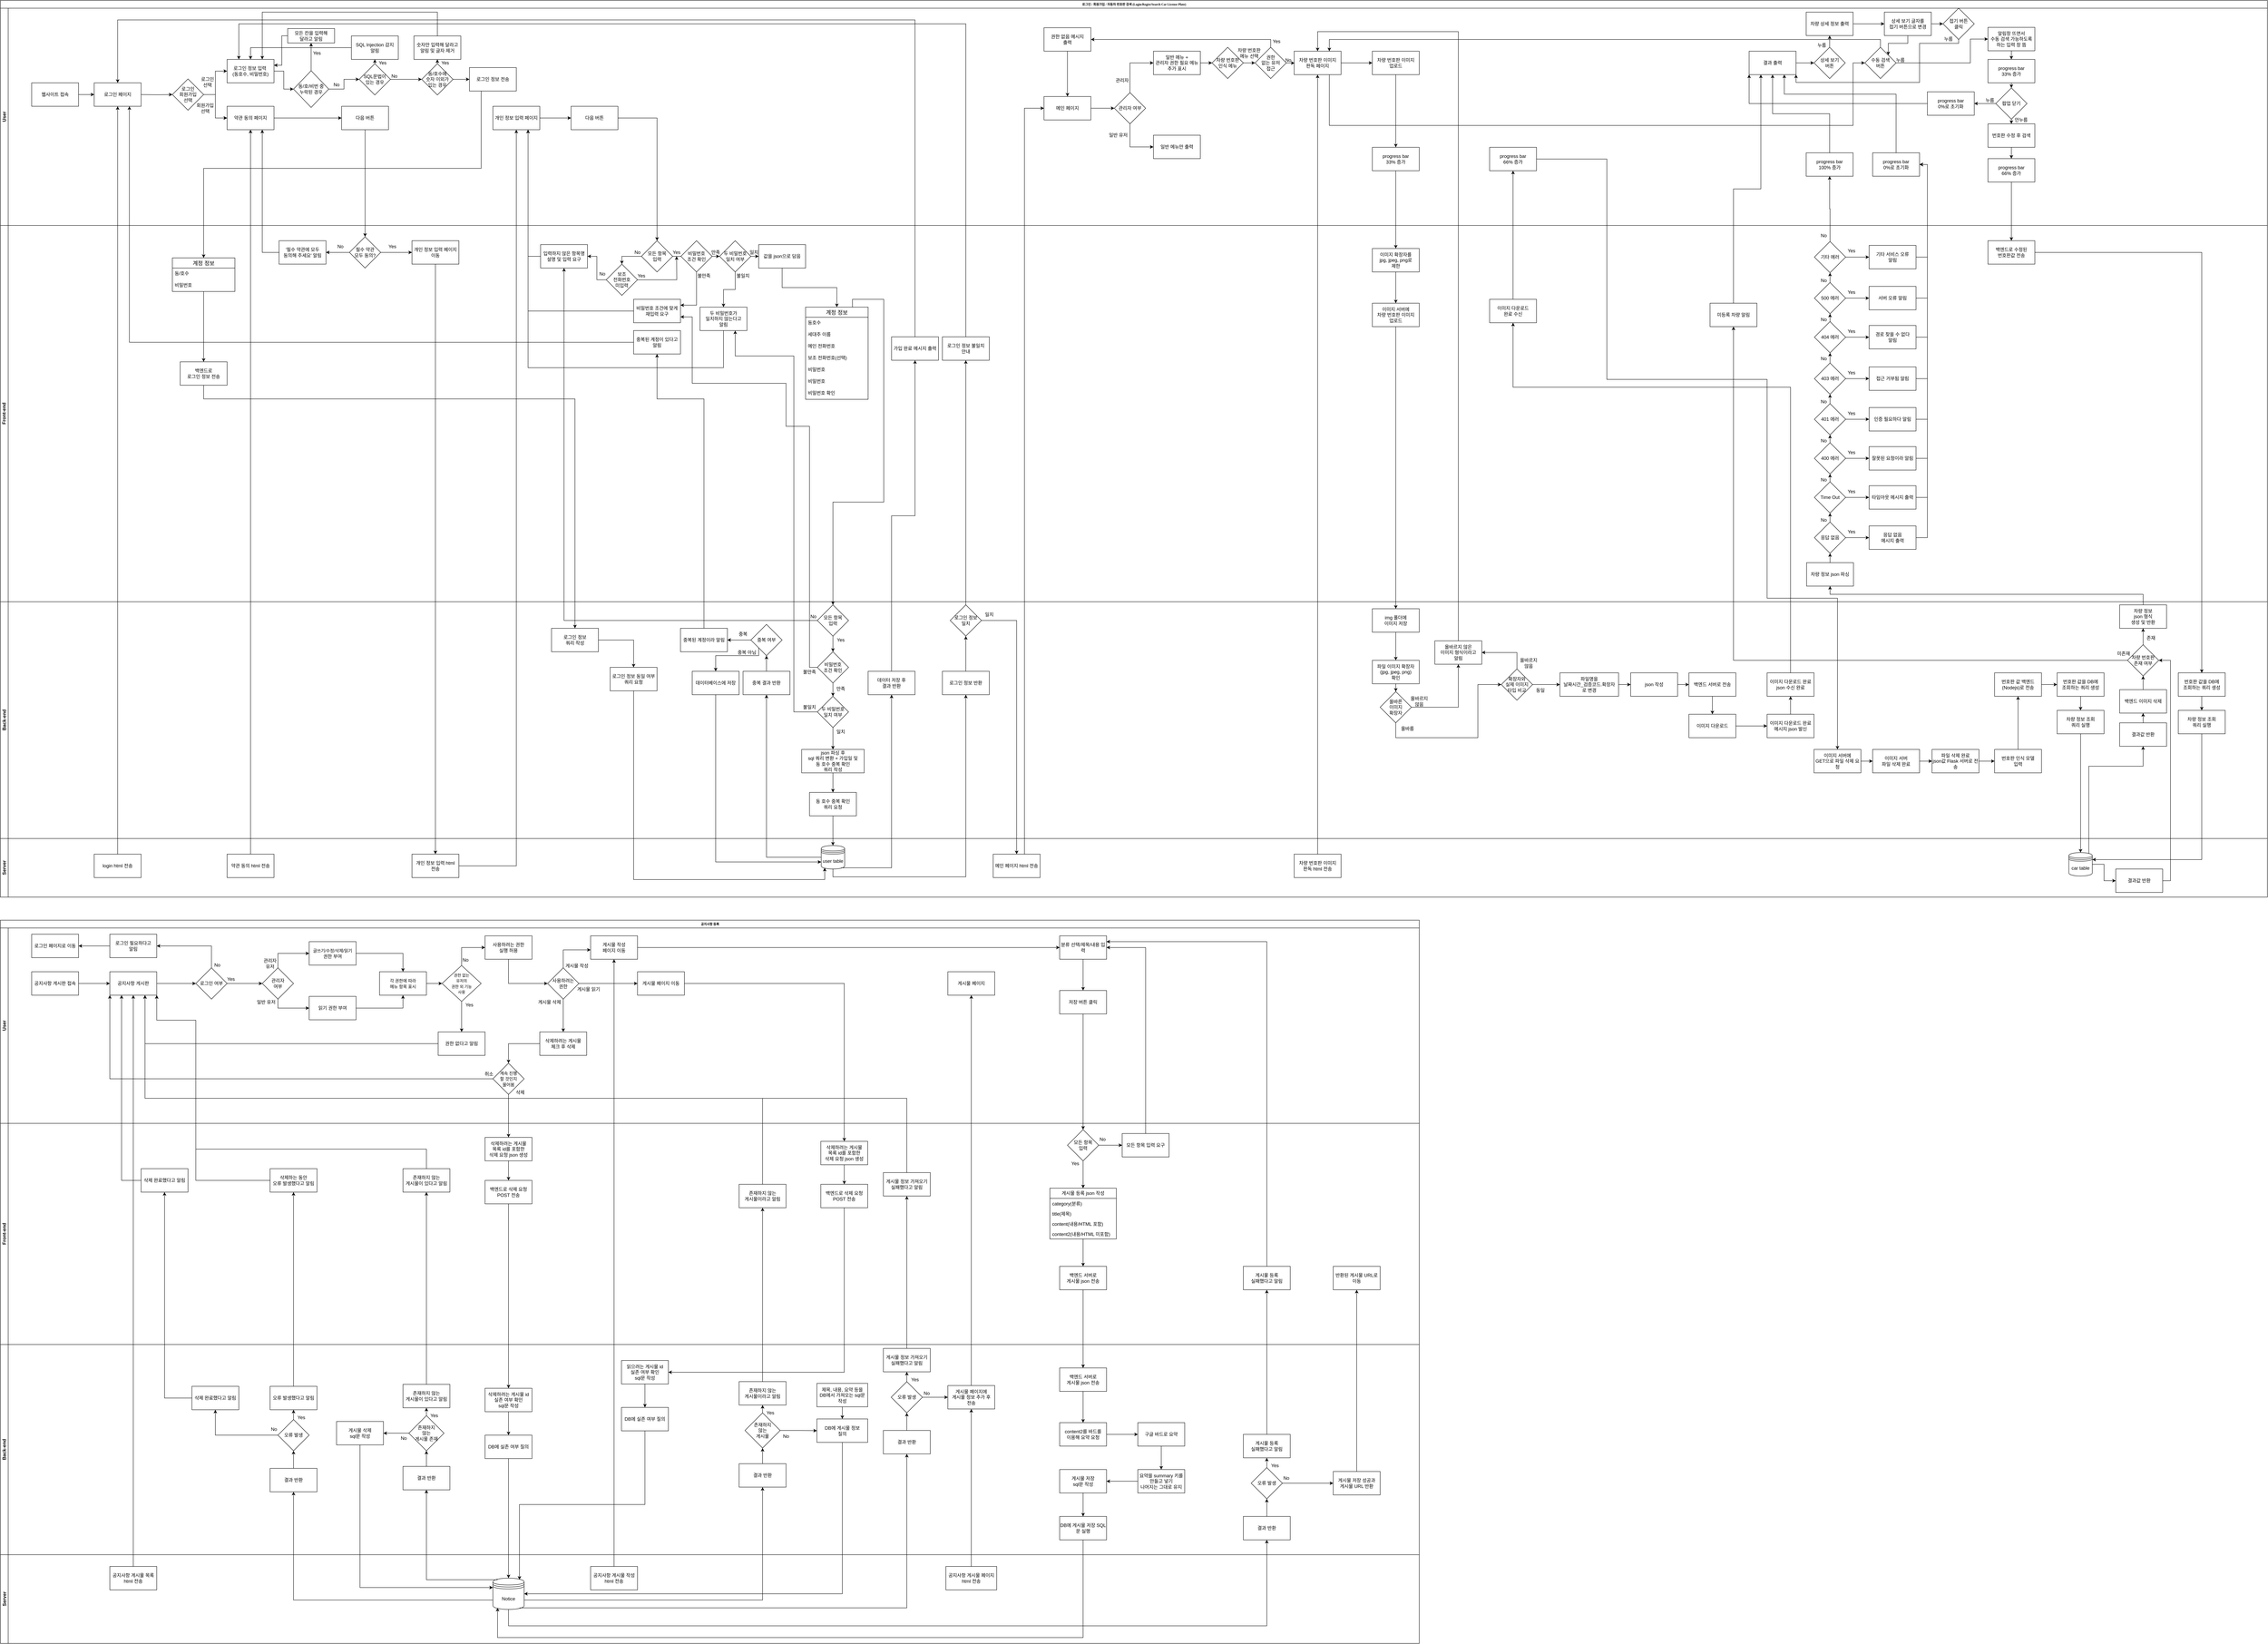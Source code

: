 <mxfile version="21.6.5" type="device">
  <diagram name="Page-1" id="c7488fd3-1785-93aa-aadb-54a6760d102a">
    <mxGraphModel dx="2744" dy="1573" grid="1" gridSize="10" guides="1" tooltips="1" connect="1" arrows="1" fold="1" page="1" pageScale="1" pageWidth="1100" pageHeight="850" background="none" math="0" shadow="0">
      <root>
        <mxCell id="0" />
        <mxCell id="1" parent="0" />
        <mxCell id="2b4e8129b02d487f-1" value="로그인 / 회원가입 / 자동차 번호판 검색 (Login/Regist/Search Car License Plate)" style="swimlane;html=1;childLayout=stackLayout;horizontal=1;startSize=20;horizontalStack=0;rounded=0;shadow=0;labelBackgroundColor=none;strokeWidth=1;fontFamily=Verdana;fontSize=8;align=center;" parent="1" vertex="1">
          <mxGeometry x="40" y="80" width="5800" height="2295" as="geometry" />
        </mxCell>
        <mxCell id="2b4e8129b02d487f-2" value="User" style="swimlane;html=1;startSize=20;horizontal=0;" parent="2b4e8129b02d487f-1" vertex="1">
          <mxGeometry y="20" width="5800" height="556" as="geometry" />
        </mxCell>
        <mxCell id="VpIsl_ptoI0kqu_PUw9b-42" style="edgeStyle=orthogonalEdgeStyle;rounded=0;orthogonalLoop=1;jettySize=auto;html=1;exitX=1;exitY=0.5;exitDx=0;exitDy=0;entryX=0;entryY=0.5;entryDx=0;entryDy=0;" parent="2b4e8129b02d487f-2" target="VpIsl_ptoI0kqu_PUw9b-41" edge="1">
          <mxGeometry relative="1" as="geometry">
            <mxPoint x="360" y="221.0" as="sourcePoint" />
          </mxGeometry>
        </mxCell>
        <mxCell id="VpIsl_ptoI0kqu_PUw9b-51" value="" style="edgeStyle=orthogonalEdgeStyle;rounded=0;orthogonalLoop=1;jettySize=auto;html=1;" parent="2b4e8129b02d487f-2" source="VpIsl_ptoI0kqu_PUw9b-41" target="VpIsl_ptoI0kqu_PUw9b-50" edge="1">
          <mxGeometry relative="1" as="geometry" />
        </mxCell>
        <mxCell id="VpIsl_ptoI0kqu_PUw9b-52" value="" style="edgeStyle=orthogonalEdgeStyle;rounded=0;orthogonalLoop=1;jettySize=auto;html=1;" parent="2b4e8129b02d487f-2" source="VpIsl_ptoI0kqu_PUw9b-41" target="VpIsl_ptoI0kqu_PUw9b-50" edge="1">
          <mxGeometry relative="1" as="geometry" />
        </mxCell>
        <mxCell id="VpIsl_ptoI0kqu_PUw9b-54" value="" style="edgeStyle=orthogonalEdgeStyle;rounded=0;orthogonalLoop=1;jettySize=auto;html=1;" parent="2b4e8129b02d487f-2" source="VpIsl_ptoI0kqu_PUw9b-41" target="VpIsl_ptoI0kqu_PUw9b-53" edge="1">
          <mxGeometry relative="1" as="geometry" />
        </mxCell>
        <mxCell id="VpIsl_ptoI0kqu_PUw9b-41" value="로그인&lt;br&gt;회원가입&lt;br&gt;선택" style="rhombus;whiteSpace=wrap;html=1;" parent="2b4e8129b02d487f-2" vertex="1">
          <mxGeometry x="440" y="181" width="80" height="80" as="geometry" />
        </mxCell>
        <mxCell id="VpIsl_ptoI0kqu_PUw9b-48" value="" style="edgeStyle=orthogonalEdgeStyle;rounded=0;orthogonalLoop=1;jettySize=auto;html=1;" parent="2b4e8129b02d487f-2" source="VpIsl_ptoI0kqu_PUw9b-46" target="VpIsl_ptoI0kqu_PUw9b-47" edge="1">
          <mxGeometry relative="1" as="geometry" />
        </mxCell>
        <mxCell id="VpIsl_ptoI0kqu_PUw9b-46" value="웹사이트 접속" style="rounded=0;whiteSpace=wrap;html=1;" parent="2b4e8129b02d487f-2" vertex="1">
          <mxGeometry x="80" y="191" width="120" height="60" as="geometry" />
        </mxCell>
        <mxCell id="VpIsl_ptoI0kqu_PUw9b-47" value="로그인 페이지" style="whiteSpace=wrap;html=1;rounded=0;" parent="2b4e8129b02d487f-2" vertex="1">
          <mxGeometry x="240" y="191" width="120" height="60" as="geometry" />
        </mxCell>
        <mxCell id="VpIsl_ptoI0kqu_PUw9b-67" value="" style="edgeStyle=orthogonalEdgeStyle;rounded=0;orthogonalLoop=1;jettySize=auto;html=1;" parent="2b4e8129b02d487f-2" source="VpIsl_ptoI0kqu_PUw9b-50" target="VpIsl_ptoI0kqu_PUw9b-66" edge="1">
          <mxGeometry relative="1" as="geometry" />
        </mxCell>
        <mxCell id="VpIsl_ptoI0kqu_PUw9b-50" value="약관 동의 페이지" style="whiteSpace=wrap;html=1;" parent="2b4e8129b02d487f-2" vertex="1">
          <mxGeometry x="580" y="251" width="120" height="60" as="geometry" />
        </mxCell>
        <mxCell id="kmouRNJiQMqvB9NYq39l-181" value="" style="edgeStyle=orthogonalEdgeStyle;rounded=0;orthogonalLoop=1;jettySize=auto;html=1;" parent="2b4e8129b02d487f-2" source="VpIsl_ptoI0kqu_PUw9b-53" target="kmouRNJiQMqvB9NYq39l-180" edge="1">
          <mxGeometry relative="1" as="geometry" />
        </mxCell>
        <mxCell id="VpIsl_ptoI0kqu_PUw9b-53" value="로그인 정보 입력&amp;nbsp;&lt;br&gt;(동호수, 비밀번호)" style="whiteSpace=wrap;html=1;" parent="2b4e8129b02d487f-2" vertex="1">
          <mxGeometry x="580" y="131" width="120" height="60" as="geometry" />
        </mxCell>
        <mxCell id="VpIsl_ptoI0kqu_PUw9b-55" value="로그인&lt;br&gt;선택" style="text;html=1;strokeColor=none;fillColor=none;align=center;verticalAlign=middle;whiteSpace=wrap;rounded=0;" parent="2b4e8129b02d487f-2" vertex="1">
          <mxGeometry x="500" y="174" width="60" height="30" as="geometry" />
        </mxCell>
        <mxCell id="VpIsl_ptoI0kqu_PUw9b-56" value="회원가입&lt;br&gt;선택" style="text;html=1;strokeColor=none;fillColor=none;align=center;verticalAlign=middle;whiteSpace=wrap;rounded=0;" parent="2b4e8129b02d487f-2" vertex="1">
          <mxGeometry x="494" y="241" width="60" height="30" as="geometry" />
        </mxCell>
        <mxCell id="VpIsl_ptoI0kqu_PUw9b-66" value="다음 버튼" style="whiteSpace=wrap;html=1;" parent="2b4e8129b02d487f-2" vertex="1">
          <mxGeometry x="873" y="251" width="120" height="60" as="geometry" />
        </mxCell>
        <mxCell id="VpIsl_ptoI0kqu_PUw9b-83" value="" style="edgeStyle=orthogonalEdgeStyle;rounded=0;orthogonalLoop=1;jettySize=auto;html=1;" parent="2b4e8129b02d487f-2" source="VpIsl_ptoI0kqu_PUw9b-80" target="VpIsl_ptoI0kqu_PUw9b-82" edge="1">
          <mxGeometry relative="1" as="geometry" />
        </mxCell>
        <mxCell id="VpIsl_ptoI0kqu_PUw9b-80" value="개인 정보 입력 페이지" style="whiteSpace=wrap;html=1;" parent="2b4e8129b02d487f-2" vertex="1">
          <mxGeometry x="1260" y="251" width="120" height="60" as="geometry" />
        </mxCell>
        <mxCell id="VpIsl_ptoI0kqu_PUw9b-82" value="다음 버튼" style="whiteSpace=wrap;html=1;" parent="2b4e8129b02d487f-2" vertex="1">
          <mxGeometry x="1460" y="251" width="120" height="60" as="geometry" />
        </mxCell>
        <mxCell id="wPVQGBUB4z8hFI1XciTC-42" value="로그인 정보 전송" style="whiteSpace=wrap;html=1;" parent="2b4e8129b02d487f-2" vertex="1">
          <mxGeometry x="1200" y="152" width="120" height="60" as="geometry" />
        </mxCell>
        <mxCell id="wPVQGBUB4z8hFI1XciTC-76" value="" style="edgeStyle=orthogonalEdgeStyle;rounded=0;orthogonalLoop=1;jettySize=auto;html=1;" parent="2b4e8129b02d487f-2" source="wPVQGBUB4z8hFI1XciTC-69" target="wPVQGBUB4z8hFI1XciTC-75" edge="1">
          <mxGeometry relative="1" as="geometry" />
        </mxCell>
        <mxCell id="wPVQGBUB4z8hFI1XciTC-69" value="메인 페이지" style="whiteSpace=wrap;html=1;rounded=0;" parent="2b4e8129b02d487f-2" vertex="1">
          <mxGeometry x="2670" y="226" width="120" height="60" as="geometry" />
        </mxCell>
        <mxCell id="wPVQGBUB4z8hFI1XciTC-78" value="" style="edgeStyle=orthogonalEdgeStyle;rounded=0;orthogonalLoop=1;jettySize=auto;html=1;" parent="2b4e8129b02d487f-2" source="wPVQGBUB4z8hFI1XciTC-75" target="wPVQGBUB4z8hFI1XciTC-77" edge="1">
          <mxGeometry relative="1" as="geometry">
            <Array as="points">
              <mxPoint x="2890" y="140" />
            </Array>
          </mxGeometry>
        </mxCell>
        <mxCell id="wPVQGBUB4z8hFI1XciTC-82" style="edgeStyle=orthogonalEdgeStyle;rounded=0;orthogonalLoop=1;jettySize=auto;html=1;exitX=0.5;exitY=1;exitDx=0;exitDy=0;entryX=0;entryY=0.5;entryDx=0;entryDy=0;" parent="2b4e8129b02d487f-2" source="wPVQGBUB4z8hFI1XciTC-75" target="wPVQGBUB4z8hFI1XciTC-80" edge="1">
          <mxGeometry relative="1" as="geometry" />
        </mxCell>
        <mxCell id="wPVQGBUB4z8hFI1XciTC-75" value="관리자 여부" style="rhombus;whiteSpace=wrap;html=1;rounded=0;" parent="2b4e8129b02d487f-2" vertex="1">
          <mxGeometry x="2850" y="216" width="80" height="80" as="geometry" />
        </mxCell>
        <mxCell id="wPVQGBUB4z8hFI1XciTC-86" value="" style="edgeStyle=orthogonalEdgeStyle;rounded=0;orthogonalLoop=1;jettySize=auto;html=1;" parent="2b4e8129b02d487f-2" source="wPVQGBUB4z8hFI1XciTC-77" target="wPVQGBUB4z8hFI1XciTC-85" edge="1">
          <mxGeometry relative="1" as="geometry" />
        </mxCell>
        <mxCell id="wPVQGBUB4z8hFI1XciTC-77" value="일반 메뉴 +&lt;br&gt;관리자 권한 필요 메뉴&lt;br&gt;추가 표시" style="whiteSpace=wrap;html=1;rounded=0;" parent="2b4e8129b02d487f-2" vertex="1">
          <mxGeometry x="2950" y="110" width="120" height="60" as="geometry" />
        </mxCell>
        <mxCell id="wPVQGBUB4z8hFI1XciTC-80" value="일반 메뉴만 출력" style="whiteSpace=wrap;html=1;rounded=0;" parent="2b4e8129b02d487f-2" vertex="1">
          <mxGeometry x="2950" y="325" width="120" height="60" as="geometry" />
        </mxCell>
        <mxCell id="wPVQGBUB4z8hFI1XciTC-83" value="관리자" style="text;html=1;strokeColor=none;fillColor=none;align=center;verticalAlign=middle;whiteSpace=wrap;rounded=0;" parent="2b4e8129b02d487f-2" vertex="1">
          <mxGeometry x="2840" y="170" width="60" height="30" as="geometry" />
        </mxCell>
        <mxCell id="wPVQGBUB4z8hFI1XciTC-84" value="일반 유저" style="text;html=1;strokeColor=none;fillColor=none;align=center;verticalAlign=middle;whiteSpace=wrap;rounded=0;" parent="2b4e8129b02d487f-2" vertex="1">
          <mxGeometry x="2830" y="310" width="60" height="30" as="geometry" />
        </mxCell>
        <mxCell id="kmouRNJiQMqvB9NYq39l-159" value="" style="edgeStyle=orthogonalEdgeStyle;rounded=0;orthogonalLoop=1;jettySize=auto;html=1;" parent="2b4e8129b02d487f-2" source="wPVQGBUB4z8hFI1XciTC-85" target="kmouRNJiQMqvB9NYq39l-158" edge="1">
          <mxGeometry relative="1" as="geometry" />
        </mxCell>
        <mxCell id="wPVQGBUB4z8hFI1XciTC-85" value="차량 번호판&lt;br&gt;인식 메뉴" style="rhombus;whiteSpace=wrap;html=1;rounded=0;" parent="2b4e8129b02d487f-2" vertex="1">
          <mxGeometry x="3100" y="100" width="80" height="80" as="geometry" />
        </mxCell>
        <mxCell id="wPVQGBUB4z8hFI1XciTC-94" value="" style="edgeStyle=orthogonalEdgeStyle;rounded=0;orthogonalLoop=1;jettySize=auto;html=1;" parent="2b4e8129b02d487f-2" source="wPVQGBUB4z8hFI1XciTC-87" target="wPVQGBUB4z8hFI1XciTC-93" edge="1">
          <mxGeometry relative="1" as="geometry" />
        </mxCell>
        <mxCell id="kmouRNJiQMqvB9NYq39l-154" style="edgeStyle=orthogonalEdgeStyle;rounded=0;orthogonalLoop=1;jettySize=auto;html=1;exitX=0.75;exitY=1;exitDx=0;exitDy=0;entryX=0;entryY=0.5;entryDx=0;entryDy=0;" parent="2b4e8129b02d487f-2" source="wPVQGBUB4z8hFI1XciTC-87" target="wPVQGBUB4z8hFI1XciTC-151" edge="1">
          <mxGeometry relative="1" as="geometry">
            <Array as="points">
              <mxPoint x="3400" y="300" />
              <mxPoint x="4740" y="300" />
              <mxPoint x="4740" y="140" />
            </Array>
          </mxGeometry>
        </mxCell>
        <mxCell id="wPVQGBUB4z8hFI1XciTC-87" value="차량 번호판 이미지&lt;br style=&quot;border-color: var(--border-color);&quot;&gt;판독 페이지" style="whiteSpace=wrap;html=1;rounded=0;" parent="2b4e8129b02d487f-2" vertex="1">
          <mxGeometry x="3310" y="110" width="120" height="60" as="geometry" />
        </mxCell>
        <mxCell id="kmouRNJiQMqvB9NYq39l-36" value="" style="edgeStyle=orthogonalEdgeStyle;rounded=0;orthogonalLoop=1;jettySize=auto;html=1;" parent="2b4e8129b02d487f-2" source="wPVQGBUB4z8hFI1XciTC-93" target="kmouRNJiQMqvB9NYq39l-35" edge="1">
          <mxGeometry relative="1" as="geometry" />
        </mxCell>
        <mxCell id="wPVQGBUB4z8hFI1XciTC-93" value="차량 번호판 이미지&lt;br style=&quot;border-color: var(--border-color);&quot;&gt;업로드" style="whiteSpace=wrap;html=1;rounded=0;" parent="2b4e8129b02d487f-2" vertex="1">
          <mxGeometry x="3510" y="110" width="120" height="60" as="geometry" />
        </mxCell>
        <mxCell id="wPVQGBUB4z8hFI1XciTC-110" value="차량 번호판&lt;br&gt;메뉴 선택" style="text;html=1;strokeColor=none;fillColor=none;align=center;verticalAlign=middle;whiteSpace=wrap;rounded=0;" parent="2b4e8129b02d487f-2" vertex="1">
          <mxGeometry x="3160" y="100" width="70" height="30" as="geometry" />
        </mxCell>
        <mxCell id="kmouRNJiQMqvB9NYq39l-128" value="" style="edgeStyle=orthogonalEdgeStyle;rounded=0;orthogonalLoop=1;jettySize=auto;html=1;" parent="2b4e8129b02d487f-2" source="wPVQGBUB4z8hFI1XciTC-145" target="kmouRNJiQMqvB9NYq39l-127" edge="1">
          <mxGeometry relative="1" as="geometry" />
        </mxCell>
        <mxCell id="wPVQGBUB4z8hFI1XciTC-145" value="결과 출력" style="whiteSpace=wrap;html=1;rounded=0;" parent="2b4e8129b02d487f-2" vertex="1">
          <mxGeometry x="4474" y="110" width="120" height="60" as="geometry" />
        </mxCell>
        <mxCell id="kmouRNJiQMqvB9NYq39l-53" style="edgeStyle=orthogonalEdgeStyle;rounded=0;orthogonalLoop=1;jettySize=auto;html=1;exitX=1;exitY=0.5;exitDx=0;exitDy=0;entryX=0;entryY=0.5;entryDx=0;entryDy=0;" parent="2b4e8129b02d487f-2" source="wPVQGBUB4z8hFI1XciTC-151" target="wPVQGBUB4z8hFI1XciTC-157" edge="1">
          <mxGeometry relative="1" as="geometry">
            <Array as="points">
              <mxPoint x="5040" y="140" />
              <mxPoint x="5040" y="79" />
            </Array>
          </mxGeometry>
        </mxCell>
        <mxCell id="kmouRNJiQMqvB9NYq39l-55" style="edgeStyle=orthogonalEdgeStyle;rounded=0;orthogonalLoop=1;jettySize=auto;html=1;exitX=0.5;exitY=0;exitDx=0;exitDy=0;entryX=0.75;entryY=0;entryDx=0;entryDy=0;" parent="2b4e8129b02d487f-2" source="wPVQGBUB4z8hFI1XciTC-151" target="wPVQGBUB4z8hFI1XciTC-87" edge="1">
          <mxGeometry relative="1" as="geometry" />
        </mxCell>
        <mxCell id="wPVQGBUB4z8hFI1XciTC-151" value="수동 검색&lt;br&gt;버튼" style="rhombus;whiteSpace=wrap;html=1;rounded=0;" parent="2b4e8129b02d487f-2" vertex="1">
          <mxGeometry x="4770" y="100" width="80" height="80" as="geometry" />
        </mxCell>
        <mxCell id="kmouRNJiQMqvB9NYq39l-28" value="" style="edgeStyle=orthogonalEdgeStyle;rounded=0;orthogonalLoop=1;jettySize=auto;html=1;" parent="2b4e8129b02d487f-2" source="wPVQGBUB4z8hFI1XciTC-157" target="kmouRNJiQMqvB9NYq39l-25" edge="1">
          <mxGeometry relative="1" as="geometry" />
        </mxCell>
        <mxCell id="wPVQGBUB4z8hFI1XciTC-157" value="알림창 뜨면서&lt;br&gt;수동 검색 가능하도록&lt;br&gt;하는 입력 창 뜸" style="whiteSpace=wrap;html=1;rounded=0;" parent="2b4e8129b02d487f-2" vertex="1">
          <mxGeometry x="5085" y="49" width="120" height="60" as="geometry" />
        </mxCell>
        <mxCell id="wPVQGBUB4z8hFI1XciTC-160" value="누름" style="text;html=1;strokeColor=none;fillColor=none;align=center;verticalAlign=middle;whiteSpace=wrap;rounded=0;" parent="2b4e8129b02d487f-2" vertex="1">
          <mxGeometry x="4831" y="118" width="60" height="30" as="geometry" />
        </mxCell>
        <mxCell id="kmouRNJiQMqvB9NYq39l-150" style="edgeStyle=orthogonalEdgeStyle;rounded=0;orthogonalLoop=1;jettySize=auto;html=1;exitX=0.5;exitY=1;exitDx=0;exitDy=0;" parent="2b4e8129b02d487f-2" source="kmouRNJiQMqvB9NYq39l-25" target="kmouRNJiQMqvB9NYq39l-145" edge="1">
          <mxGeometry relative="1" as="geometry" />
        </mxCell>
        <mxCell id="kmouRNJiQMqvB9NYq39l-25" value="progress bar&lt;br&gt;33% 증가" style="whiteSpace=wrap;html=1;rounded=0;" parent="2b4e8129b02d487f-2" vertex="1">
          <mxGeometry x="5085" y="131" width="120" height="60" as="geometry" />
        </mxCell>
        <mxCell id="kmouRNJiQMqvB9NYq39l-30" value="" style="edgeStyle=orthogonalEdgeStyle;rounded=0;orthogonalLoop=1;jettySize=auto;html=1;" parent="2b4e8129b02d487f-2" source="kmouRNJiQMqvB9NYq39l-26" target="kmouRNJiQMqvB9NYq39l-27" edge="1">
          <mxGeometry relative="1" as="geometry" />
        </mxCell>
        <mxCell id="kmouRNJiQMqvB9NYq39l-26" value="번호판 수정 후 검색" style="whiteSpace=wrap;html=1;rounded=0;" parent="2b4e8129b02d487f-2" vertex="1">
          <mxGeometry x="5085" y="296" width="120" height="60" as="geometry" />
        </mxCell>
        <mxCell id="kmouRNJiQMqvB9NYq39l-27" value="progress bar&lt;br&gt;66% 증가" style="whiteSpace=wrap;html=1;rounded=0;" parent="2b4e8129b02d487f-2" vertex="1">
          <mxGeometry x="5085" y="385" width="120" height="60" as="geometry" />
        </mxCell>
        <mxCell id="kmouRNJiQMqvB9NYq39l-35" value="progress bar&lt;br&gt;33% 증가" style="whiteSpace=wrap;html=1;rounded=0;" parent="2b4e8129b02d487f-2" vertex="1">
          <mxGeometry x="3510" y="356" width="120" height="60" as="geometry" />
        </mxCell>
        <mxCell id="kmouRNJiQMqvB9NYq39l-38" value="progress bar&lt;br&gt;66% 증가" style="whiteSpace=wrap;html=1;rounded=0;" parent="2b4e8129b02d487f-2" vertex="1">
          <mxGeometry x="3810" y="356" width="120" height="60" as="geometry" />
        </mxCell>
        <mxCell id="kmouRNJiQMqvB9NYq39l-103" style="edgeStyle=orthogonalEdgeStyle;rounded=0;orthogonalLoop=1;jettySize=auto;html=1;exitX=0.5;exitY=0;exitDx=0;exitDy=0;entryX=0.5;entryY=1;entryDx=0;entryDy=0;" parent="2b4e8129b02d487f-2" source="kmouRNJiQMqvB9NYq39l-100" target="wPVQGBUB4z8hFI1XciTC-145" edge="1">
          <mxGeometry relative="1" as="geometry" />
        </mxCell>
        <mxCell id="kmouRNJiQMqvB9NYq39l-100" value="progress bar&lt;br&gt;100% 증가" style="whiteSpace=wrap;html=1;rounded=0;" parent="2b4e8129b02d487f-2" vertex="1">
          <mxGeometry x="4620" y="370" width="120" height="60" as="geometry" />
        </mxCell>
        <mxCell id="kmouRNJiQMqvB9NYq39l-115" style="edgeStyle=orthogonalEdgeStyle;rounded=0;orthogonalLoop=1;jettySize=auto;html=1;exitX=0.5;exitY=0;exitDx=0;exitDy=0;entryX=0.75;entryY=1;entryDx=0;entryDy=0;" parent="2b4e8129b02d487f-2" source="kmouRNJiQMqvB9NYq39l-101" target="wPVQGBUB4z8hFI1XciTC-145" edge="1">
          <mxGeometry relative="1" as="geometry">
            <Array as="points">
              <mxPoint x="4850" y="220" />
              <mxPoint x="4564" y="220" />
            </Array>
          </mxGeometry>
        </mxCell>
        <mxCell id="kmouRNJiQMqvB9NYq39l-101" value="progress bar&lt;br&gt;0%로 초기화" style="whiteSpace=wrap;html=1;rounded=0;" parent="2b4e8129b02d487f-2" vertex="1">
          <mxGeometry x="4790" y="370" width="120" height="60" as="geometry" />
        </mxCell>
        <mxCell id="kmouRNJiQMqvB9NYq39l-130" value="" style="edgeStyle=orthogonalEdgeStyle;rounded=0;orthogonalLoop=1;jettySize=auto;html=1;" parent="2b4e8129b02d487f-2" source="kmouRNJiQMqvB9NYq39l-127" target="kmouRNJiQMqvB9NYq39l-129" edge="1">
          <mxGeometry relative="1" as="geometry" />
        </mxCell>
        <mxCell id="kmouRNJiQMqvB9NYq39l-127" value="상세 보기&lt;br&gt;버튼" style="rhombus;whiteSpace=wrap;html=1;rounded=0;" parent="2b4e8129b02d487f-2" vertex="1">
          <mxGeometry x="4640" y="100" width="80" height="80" as="geometry" />
        </mxCell>
        <mxCell id="kmouRNJiQMqvB9NYq39l-136" value="" style="edgeStyle=orthogonalEdgeStyle;rounded=0;orthogonalLoop=1;jettySize=auto;html=1;" parent="2b4e8129b02d487f-2" source="kmouRNJiQMqvB9NYq39l-129" target="kmouRNJiQMqvB9NYq39l-135" edge="1">
          <mxGeometry relative="1" as="geometry" />
        </mxCell>
        <mxCell id="kmouRNJiQMqvB9NYq39l-129" value="차량 상세 정보 출력" style="whiteSpace=wrap;html=1;rounded=0;" parent="2b4e8129b02d487f-2" vertex="1">
          <mxGeometry x="4620" y="10" width="120" height="60" as="geometry" />
        </mxCell>
        <mxCell id="kmouRNJiQMqvB9NYq39l-137" style="edgeStyle=orthogonalEdgeStyle;rounded=0;orthogonalLoop=1;jettySize=auto;html=1;entryX=1;entryY=0;entryDx=0;entryDy=0;" parent="2b4e8129b02d487f-2" source="kmouRNJiQMqvB9NYq39l-135" target="wPVQGBUB4z8hFI1XciTC-151" edge="1">
          <mxGeometry relative="1" as="geometry" />
        </mxCell>
        <mxCell id="kmouRNJiQMqvB9NYq39l-140" value="" style="edgeStyle=orthogonalEdgeStyle;rounded=0;orthogonalLoop=1;jettySize=auto;html=1;" parent="2b4e8129b02d487f-2" source="kmouRNJiQMqvB9NYq39l-135" target="kmouRNJiQMqvB9NYq39l-139" edge="1">
          <mxGeometry relative="1" as="geometry" />
        </mxCell>
        <mxCell id="kmouRNJiQMqvB9NYq39l-135" value="상세 보기 글자를&lt;br&gt;접기 버튼으로 변경" style="whiteSpace=wrap;html=1;rounded=0;" parent="2b4e8129b02d487f-2" vertex="1">
          <mxGeometry x="4820" y="10" width="120" height="60" as="geometry" />
        </mxCell>
        <mxCell id="kmouRNJiQMqvB9NYq39l-141" style="edgeStyle=orthogonalEdgeStyle;rounded=0;orthogonalLoop=1;jettySize=auto;html=1;entryX=1;entryY=1;entryDx=0;entryDy=0;" parent="2b4e8129b02d487f-2" source="kmouRNJiQMqvB9NYq39l-139" target="wPVQGBUB4z8hFI1XciTC-145" edge="1">
          <mxGeometry relative="1" as="geometry">
            <Array as="points">
              <mxPoint x="5010" y="90" />
              <mxPoint x="4910" y="90" />
              <mxPoint x="4910" y="190" />
              <mxPoint x="4594" y="190" />
            </Array>
          </mxGeometry>
        </mxCell>
        <mxCell id="kmouRNJiQMqvB9NYq39l-139" value="접기 버튼&lt;br&gt;클릭" style="rhombus;whiteSpace=wrap;html=1;rounded=0;" parent="2b4e8129b02d487f-2" vertex="1">
          <mxGeometry x="4970" width="80" height="80" as="geometry" />
        </mxCell>
        <mxCell id="kmouRNJiQMqvB9NYq39l-143" value="누름" style="text;html=1;strokeColor=none;fillColor=none;align=center;verticalAlign=middle;whiteSpace=wrap;rounded=0;" parent="2b4e8129b02d487f-2" vertex="1">
          <mxGeometry x="4630" y="80" width="60" height="30" as="geometry" />
        </mxCell>
        <mxCell id="kmouRNJiQMqvB9NYq39l-144" value="누름" style="text;html=1;strokeColor=none;fillColor=none;align=center;verticalAlign=middle;whiteSpace=wrap;rounded=0;" parent="2b4e8129b02d487f-2" vertex="1">
          <mxGeometry x="4954" y="64" width="60" height="30" as="geometry" />
        </mxCell>
        <mxCell id="kmouRNJiQMqvB9NYq39l-148" style="edgeStyle=orthogonalEdgeStyle;rounded=0;orthogonalLoop=1;jettySize=auto;html=1;exitX=0;exitY=0.5;exitDx=0;exitDy=0;entryX=1;entryY=0.5;entryDx=0;entryDy=0;" parent="2b4e8129b02d487f-2" source="kmouRNJiQMqvB9NYq39l-145" target="kmouRNJiQMqvB9NYq39l-147" edge="1">
          <mxGeometry relative="1" as="geometry" />
        </mxCell>
        <mxCell id="kmouRNJiQMqvB9NYq39l-152" style="edgeStyle=orthogonalEdgeStyle;rounded=0;orthogonalLoop=1;jettySize=auto;html=1;exitX=0.5;exitY=1;exitDx=0;exitDy=0;entryX=0.5;entryY=0;entryDx=0;entryDy=0;" parent="2b4e8129b02d487f-2" source="kmouRNJiQMqvB9NYq39l-145" target="kmouRNJiQMqvB9NYq39l-26" edge="1">
          <mxGeometry relative="1" as="geometry" />
        </mxCell>
        <mxCell id="kmouRNJiQMqvB9NYq39l-145" value="팝업 닫기" style="rhombus;whiteSpace=wrap;html=1;rounded=0;" parent="2b4e8129b02d487f-2" vertex="1">
          <mxGeometry x="5105" y="204" width="80" height="80" as="geometry" />
        </mxCell>
        <mxCell id="kmouRNJiQMqvB9NYq39l-149" style="edgeStyle=orthogonalEdgeStyle;rounded=0;orthogonalLoop=1;jettySize=auto;html=1;exitX=0;exitY=0.5;exitDx=0;exitDy=0;entryX=0;entryY=1;entryDx=0;entryDy=0;" parent="2b4e8129b02d487f-2" source="kmouRNJiQMqvB9NYq39l-147" target="wPVQGBUB4z8hFI1XciTC-145" edge="1">
          <mxGeometry relative="1" as="geometry" />
        </mxCell>
        <mxCell id="kmouRNJiQMqvB9NYq39l-147" value="progress bar&lt;br&gt;0%로 초기화" style="whiteSpace=wrap;html=1;rounded=0;" parent="2b4e8129b02d487f-2" vertex="1">
          <mxGeometry x="4930" y="214" width="120" height="60" as="geometry" />
        </mxCell>
        <mxCell id="kmouRNJiQMqvB9NYq39l-151" value="누름" style="text;html=1;strokeColor=none;fillColor=none;align=center;verticalAlign=middle;whiteSpace=wrap;rounded=0;" parent="2b4e8129b02d487f-2" vertex="1">
          <mxGeometry x="5060" y="220.5" width="60" height="30" as="geometry" />
        </mxCell>
        <mxCell id="kmouRNJiQMqvB9NYq39l-153" value="안누름" style="text;html=1;strokeColor=none;fillColor=none;align=center;verticalAlign=middle;whiteSpace=wrap;rounded=0;" parent="2b4e8129b02d487f-2" vertex="1">
          <mxGeometry x="5140" y="271" width="60" height="30" as="geometry" />
        </mxCell>
        <mxCell id="kmouRNJiQMqvB9NYq39l-157" value="" style="edgeStyle=orthogonalEdgeStyle;rounded=0;orthogonalLoop=1;jettySize=auto;html=1;" parent="2b4e8129b02d487f-2" target="wPVQGBUB4z8hFI1XciTC-87" edge="1">
          <mxGeometry relative="1" as="geometry">
            <mxPoint x="3290" y="140.0" as="sourcePoint" />
          </mxGeometry>
        </mxCell>
        <mxCell id="kmouRNJiQMqvB9NYq39l-161" value="" style="edgeStyle=orthogonalEdgeStyle;rounded=0;orthogonalLoop=1;jettySize=auto;html=1;entryX=1;entryY=0.5;entryDx=0;entryDy=0;" parent="2b4e8129b02d487f-2" source="kmouRNJiQMqvB9NYq39l-158" target="kmouRNJiQMqvB9NYq39l-160" edge="1">
          <mxGeometry relative="1" as="geometry">
            <Array as="points">
              <mxPoint x="3250" y="80" />
            </Array>
          </mxGeometry>
        </mxCell>
        <mxCell id="kmouRNJiQMqvB9NYq39l-158" value="권한&lt;br&gt;없는 유저&lt;br&gt;접근" style="rhombus;whiteSpace=wrap;html=1;rounded=0;" parent="2b4e8129b02d487f-2" vertex="1">
          <mxGeometry x="3210" y="100" width="80" height="80" as="geometry" />
        </mxCell>
        <mxCell id="kmouRNJiQMqvB9NYq39l-163" style="edgeStyle=orthogonalEdgeStyle;rounded=0;orthogonalLoop=1;jettySize=auto;html=1;exitX=0.5;exitY=1;exitDx=0;exitDy=0;entryX=0.5;entryY=0;entryDx=0;entryDy=0;" parent="2b4e8129b02d487f-2" source="kmouRNJiQMqvB9NYq39l-160" target="wPVQGBUB4z8hFI1XciTC-69" edge="1">
          <mxGeometry relative="1" as="geometry" />
        </mxCell>
        <mxCell id="kmouRNJiQMqvB9NYq39l-160" value="권한 없음 메시지&lt;br&gt;출력" style="whiteSpace=wrap;html=1;rounded=0;" parent="2b4e8129b02d487f-2" vertex="1">
          <mxGeometry x="2670" y="50" width="120" height="60" as="geometry" />
        </mxCell>
        <mxCell id="kmouRNJiQMqvB9NYq39l-162" value="No" style="text;html=1;strokeColor=none;fillColor=none;align=center;verticalAlign=middle;whiteSpace=wrap;rounded=0;" parent="2b4e8129b02d487f-2" vertex="1">
          <mxGeometry x="3280" y="118" width="30" height="30" as="geometry" />
        </mxCell>
        <mxCell id="kmouRNJiQMqvB9NYq39l-164" value="Yes" style="text;html=1;strokeColor=none;fillColor=none;align=center;verticalAlign=middle;whiteSpace=wrap;rounded=0;" parent="2b4e8129b02d487f-2" vertex="1">
          <mxGeometry x="3250" y="70" width="30" height="30" as="geometry" />
        </mxCell>
        <mxCell id="kmouRNJiQMqvB9NYq39l-168" value="" style="edgeStyle=orthogonalEdgeStyle;rounded=0;orthogonalLoop=1;jettySize=auto;html=1;" parent="2b4e8129b02d487f-2" source="kmouRNJiQMqvB9NYq39l-165" target="kmouRNJiQMqvB9NYq39l-167" edge="1">
          <mxGeometry relative="1" as="geometry" />
        </mxCell>
        <mxCell id="kmouRNJiQMqvB9NYq39l-170" value="" style="edgeStyle=orthogonalEdgeStyle;rounded=0;orthogonalLoop=1;jettySize=auto;html=1;" parent="2b4e8129b02d487f-2" source="kmouRNJiQMqvB9NYq39l-165" target="kmouRNJiQMqvB9NYq39l-169" edge="1">
          <mxGeometry relative="1" as="geometry" />
        </mxCell>
        <mxCell id="kmouRNJiQMqvB9NYq39l-165" value="SQL문법이&lt;br style=&quot;border-color: var(--border-color);&quot;&gt;있는 경우" style="rhombus;whiteSpace=wrap;html=1;" parent="2b4e8129b02d487f-2" vertex="1">
          <mxGeometry x="918" y="142" width="80" height="80" as="geometry" />
        </mxCell>
        <mxCell id="kmouRNJiQMqvB9NYq39l-173" value="" style="edgeStyle=orthogonalEdgeStyle;rounded=0;orthogonalLoop=1;jettySize=auto;html=1;" parent="2b4e8129b02d487f-2" source="kmouRNJiQMqvB9NYq39l-167" target="kmouRNJiQMqvB9NYq39l-172" edge="1">
          <mxGeometry relative="1" as="geometry" />
        </mxCell>
        <mxCell id="kmouRNJiQMqvB9NYq39l-187" value="" style="edgeStyle=orthogonalEdgeStyle;rounded=0;orthogonalLoop=1;jettySize=auto;html=1;" parent="2b4e8129b02d487f-2" source="kmouRNJiQMqvB9NYq39l-167" target="wPVQGBUB4z8hFI1XciTC-42" edge="1">
          <mxGeometry relative="1" as="geometry" />
        </mxCell>
        <mxCell id="kmouRNJiQMqvB9NYq39l-167" value="&lt;div&gt;동/호수에&lt;/div&gt;&lt;div&gt;숫자 이외가&lt;/div&gt;&lt;div&gt;있는 경우&lt;/div&gt;" style="rhombus;whiteSpace=wrap;html=1;" parent="2b4e8129b02d487f-2" vertex="1">
          <mxGeometry x="1078" y="142" width="80" height="80" as="geometry" />
        </mxCell>
        <mxCell id="kmouRNJiQMqvB9NYq39l-171" style="edgeStyle=orthogonalEdgeStyle;rounded=0;orthogonalLoop=1;jettySize=auto;html=1;entryX=0.5;entryY=0;entryDx=0;entryDy=0;" parent="2b4e8129b02d487f-2" source="kmouRNJiQMqvB9NYq39l-169" target="VpIsl_ptoI0kqu_PUw9b-53" edge="1">
          <mxGeometry relative="1" as="geometry" />
        </mxCell>
        <mxCell id="kmouRNJiQMqvB9NYq39l-169" value="SQL Injection 감지&lt;br style=&quot;border-color: var(--border-color);&quot;&gt;알림" style="whiteSpace=wrap;html=1;" parent="2b4e8129b02d487f-2" vertex="1">
          <mxGeometry x="898" y="71" width="120" height="60" as="geometry" />
        </mxCell>
        <mxCell id="kmouRNJiQMqvB9NYq39l-174" style="edgeStyle=orthogonalEdgeStyle;rounded=0;orthogonalLoop=1;jettySize=auto;html=1;exitX=0.5;exitY=0;exitDx=0;exitDy=0;entryX=0.75;entryY=0;entryDx=0;entryDy=0;" parent="2b4e8129b02d487f-2" source="kmouRNJiQMqvB9NYq39l-172" target="VpIsl_ptoI0kqu_PUw9b-53" edge="1">
          <mxGeometry relative="1" as="geometry">
            <Array as="points">
              <mxPoint x="1118" y="10" />
              <mxPoint x="670" y="10" />
            </Array>
          </mxGeometry>
        </mxCell>
        <mxCell id="kmouRNJiQMqvB9NYq39l-172" value="&lt;div&gt;숫자만 입력해 달라고&lt;/div&gt;&lt;div&gt;알림 및 글자 제거&lt;/div&gt;" style="whiteSpace=wrap;html=1;" parent="2b4e8129b02d487f-2" vertex="1">
          <mxGeometry x="1058" y="71" width="120" height="60" as="geometry" />
        </mxCell>
        <mxCell id="kmouRNJiQMqvB9NYq39l-175" value="No" style="text;html=1;strokeColor=none;fillColor=none;align=center;verticalAlign=middle;whiteSpace=wrap;rounded=0;" parent="2b4e8129b02d487f-2" vertex="1">
          <mxGeometry x="978" y="159" width="60" height="30" as="geometry" />
        </mxCell>
        <mxCell id="kmouRNJiQMqvB9NYq39l-176" value="Yes" style="text;html=1;strokeColor=none;fillColor=none;align=center;verticalAlign=middle;whiteSpace=wrap;rounded=0;" parent="2b4e8129b02d487f-2" vertex="1">
          <mxGeometry x="948" y="125" width="60" height="30" as="geometry" />
        </mxCell>
        <mxCell id="kmouRNJiQMqvB9NYq39l-177" value="Yes" style="text;html=1;strokeColor=none;fillColor=none;align=center;verticalAlign=middle;whiteSpace=wrap;rounded=0;" parent="2b4e8129b02d487f-2" vertex="1">
          <mxGeometry x="1108" y="125" width="60" height="30" as="geometry" />
        </mxCell>
        <mxCell id="kmouRNJiQMqvB9NYq39l-183" value="" style="edgeStyle=orthogonalEdgeStyle;rounded=0;orthogonalLoop=1;jettySize=auto;html=1;" parent="2b4e8129b02d487f-2" source="kmouRNJiQMqvB9NYq39l-180" target="kmouRNJiQMqvB9NYq39l-182" edge="1">
          <mxGeometry relative="1" as="geometry" />
        </mxCell>
        <mxCell id="kmouRNJiQMqvB9NYq39l-184" style="edgeStyle=orthogonalEdgeStyle;rounded=0;orthogonalLoop=1;jettySize=auto;html=1;exitX=1;exitY=0.5;exitDx=0;exitDy=0;entryX=0;entryY=0.5;entryDx=0;entryDy=0;" parent="2b4e8129b02d487f-2" source="kmouRNJiQMqvB9NYq39l-180" target="kmouRNJiQMqvB9NYq39l-165" edge="1">
          <mxGeometry relative="1" as="geometry" />
        </mxCell>
        <mxCell id="kmouRNJiQMqvB9NYq39l-180" value="동/호/비번 중&lt;br&gt;누락된 경우" style="rhombus;whiteSpace=wrap;html=1;" parent="2b4e8129b02d487f-2" vertex="1">
          <mxGeometry x="750" y="160" width="90" height="94" as="geometry" />
        </mxCell>
        <mxCell id="kmouRNJiQMqvB9NYq39l-192" style="edgeStyle=orthogonalEdgeStyle;rounded=0;orthogonalLoop=1;jettySize=auto;html=1;exitX=0;exitY=0.5;exitDx=0;exitDy=0;entryX=1;entryY=0.25;entryDx=0;entryDy=0;" parent="2b4e8129b02d487f-2" source="kmouRNJiQMqvB9NYq39l-182" target="VpIsl_ptoI0kqu_PUw9b-53" edge="1">
          <mxGeometry relative="1" as="geometry">
            <Array as="points">
              <mxPoint x="720" y="71" />
              <mxPoint x="720" y="146" />
            </Array>
          </mxGeometry>
        </mxCell>
        <mxCell id="kmouRNJiQMqvB9NYq39l-182" value="모든 칸을 입력해&lt;br&gt;달라고 알림" style="whiteSpace=wrap;html=1;" parent="2b4e8129b02d487f-2" vertex="1">
          <mxGeometry x="735" y="52" width="120" height="37" as="geometry" />
        </mxCell>
        <mxCell id="kmouRNJiQMqvB9NYq39l-185" value="No" style="text;html=1;strokeColor=none;fillColor=none;align=center;verticalAlign=middle;whiteSpace=wrap;rounded=0;" parent="2b4e8129b02d487f-2" vertex="1">
          <mxGeometry x="830" y="181" width="60" height="30" as="geometry" />
        </mxCell>
        <mxCell id="kmouRNJiQMqvB9NYq39l-186" value="Yes" style="text;html=1;strokeColor=none;fillColor=none;align=center;verticalAlign=middle;whiteSpace=wrap;rounded=0;" parent="2b4e8129b02d487f-2" vertex="1">
          <mxGeometry x="780" y="100" width="60" height="30" as="geometry" />
        </mxCell>
        <mxCell id="2b4e8129b02d487f-3" value="Front-end" style="swimlane;html=1;startSize=20;horizontal=0;" parent="2b4e8129b02d487f-1" vertex="1">
          <mxGeometry y="576" width="5800" height="963" as="geometry" />
        </mxCell>
        <mxCell id="VpIsl_ptoI0kqu_PUw9b-64" value="개인 정보 입력 페이지&lt;br&gt;이동" style="whiteSpace=wrap;html=1;" parent="2b4e8129b02d487f-3" vertex="1">
          <mxGeometry x="1053" y="39" width="120" height="60" as="geometry" />
        </mxCell>
        <mxCell id="VpIsl_ptoI0kqu_PUw9b-74" value="" style="edgeStyle=orthogonalEdgeStyle;rounded=0;orthogonalLoop=1;jettySize=auto;html=1;" parent="2b4e8129b02d487f-3" source="VpIsl_ptoI0kqu_PUw9b-62" target="VpIsl_ptoI0kqu_PUw9b-73" edge="1">
          <mxGeometry relative="1" as="geometry" />
        </mxCell>
        <mxCell id="VpIsl_ptoI0kqu_PUw9b-62" value="필수 약관&lt;br&gt;모두 동의?" style="rhombus;whiteSpace=wrap;html=1;" parent="2b4e8129b02d487f-3" vertex="1">
          <mxGeometry x="893" y="29" width="80" height="80" as="geometry" />
        </mxCell>
        <mxCell id="VpIsl_ptoI0kqu_PUw9b-65" value="" style="edgeStyle=orthogonalEdgeStyle;rounded=0;orthogonalLoop=1;jettySize=auto;html=1;" parent="2b4e8129b02d487f-3" source="VpIsl_ptoI0kqu_PUw9b-62" target="VpIsl_ptoI0kqu_PUw9b-64" edge="1">
          <mxGeometry relative="1" as="geometry" />
        </mxCell>
        <mxCell id="VpIsl_ptoI0kqu_PUw9b-73" value="&#39;필수 약관에 모두&lt;br&gt;동의해 주세요&#39; 알림" style="whiteSpace=wrap;html=1;" parent="2b4e8129b02d487f-3" vertex="1">
          <mxGeometry x="713" y="39" width="120" height="60" as="geometry" />
        </mxCell>
        <mxCell id="VpIsl_ptoI0kqu_PUw9b-76" value="No" style="text;html=1;strokeColor=none;fillColor=none;align=center;verticalAlign=middle;whiteSpace=wrap;rounded=0;" parent="2b4e8129b02d487f-3" vertex="1">
          <mxGeometry x="840" y="39" width="60" height="30" as="geometry" />
        </mxCell>
        <mxCell id="VpIsl_ptoI0kqu_PUw9b-77" value="Yes" style="text;html=1;strokeColor=none;fillColor=none;align=center;verticalAlign=middle;whiteSpace=wrap;rounded=0;" parent="2b4e8129b02d487f-3" vertex="1">
          <mxGeometry x="973" y="39" width="60" height="30" as="geometry" />
        </mxCell>
        <mxCell id="18PfIUPdo-HqKEG1NgYA-9" style="edgeStyle=orthogonalEdgeStyle;rounded=0;orthogonalLoop=1;jettySize=auto;html=1;entryX=0.5;entryY=0;entryDx=0;entryDy=0;" parent="2b4e8129b02d487f-3" source="VpIsl_ptoI0kqu_PUw9b-86" target="18PfIUPdo-HqKEG1NgYA-5" edge="1">
          <mxGeometry relative="1" as="geometry" />
        </mxCell>
        <mxCell id="VpIsl_ptoI0kqu_PUw9b-86" value="모든 항목&lt;br&gt;입력" style="rhombus;whiteSpace=wrap;html=1;" parent="2b4e8129b02d487f-3" vertex="1">
          <mxGeometry x="1640" y="39" width="80" height="80" as="geometry" />
        </mxCell>
        <mxCell id="VpIsl_ptoI0kqu_PUw9b-87" value="" style="edgeStyle=orthogonalEdgeStyle;rounded=0;orthogonalLoop=1;jettySize=auto;html=1;" parent="2b4e8129b02d487f-3" source="VpIsl_ptoI0kqu_PUw9b-86" edge="1">
          <mxGeometry relative="1" as="geometry">
            <mxPoint x="1800" y="79" as="targetPoint" />
          </mxGeometry>
        </mxCell>
        <mxCell id="VpIsl_ptoI0kqu_PUw9b-88" value="입력하지 않은 항목명&lt;br&gt;설명 및 입력 요구" style="whiteSpace=wrap;html=1;" parent="2b4e8129b02d487f-3" vertex="1">
          <mxGeometry x="1382" y="49" width="120" height="60" as="geometry" />
        </mxCell>
        <mxCell id="VpIsl_ptoI0kqu_PUw9b-89" value="No" style="text;html=1;strokeColor=none;fillColor=none;align=center;verticalAlign=middle;whiteSpace=wrap;rounded=0;" parent="2b4e8129b02d487f-3" vertex="1">
          <mxGeometry x="1600" y="54" width="60" height="30" as="geometry" />
        </mxCell>
        <mxCell id="VpIsl_ptoI0kqu_PUw9b-90" value="Yes" style="text;html=1;strokeColor=none;fillColor=none;align=center;verticalAlign=middle;whiteSpace=wrap;rounded=0;" parent="2b4e8129b02d487f-3" vertex="1">
          <mxGeometry x="1700" y="54" width="60" height="30" as="geometry" />
        </mxCell>
        <mxCell id="wPVQGBUB4z8hFI1XciTC-196" value="" style="edgeStyle=orthogonalEdgeStyle;rounded=0;orthogonalLoop=1;jettySize=auto;html=1;" parent="2b4e8129b02d487f-3" source="VpIsl_ptoI0kqu_PUw9b-93" target="wPVQGBUB4z8hFI1XciTC-195" edge="1">
          <mxGeometry relative="1" as="geometry" />
        </mxCell>
        <mxCell id="kmouRNJiQMqvB9NYq39l-11" style="edgeStyle=orthogonalEdgeStyle;rounded=0;orthogonalLoop=1;jettySize=auto;html=1;exitX=0.5;exitY=1;exitDx=0;exitDy=0;entryX=1;entryY=0.25;entryDx=0;entryDy=0;" parent="2b4e8129b02d487f-3" source="VpIsl_ptoI0kqu_PUw9b-93" target="VpIsl_ptoI0kqu_PUw9b-97" edge="1">
          <mxGeometry relative="1" as="geometry" />
        </mxCell>
        <mxCell id="VpIsl_ptoI0kqu_PUw9b-93" value="비밀번호&lt;br&gt;조건 확인" style="rhombus;whiteSpace=wrap;html=1;" parent="2b4e8129b02d487f-3" vertex="1">
          <mxGeometry x="1741" y="39" width="80" height="80" as="geometry" />
        </mxCell>
        <mxCell id="VpIsl_ptoI0kqu_PUw9b-96" value="만족" style="text;html=1;strokeColor=none;fillColor=none;align=center;verticalAlign=middle;whiteSpace=wrap;rounded=0;" parent="2b4e8129b02d487f-3" vertex="1">
          <mxGeometry x="1800" y="54" width="60" height="30" as="geometry" />
        </mxCell>
        <mxCell id="VpIsl_ptoI0kqu_PUw9b-97" value="비밀번호 조건에 맞게&lt;br&gt;재입력 요구" style="whiteSpace=wrap;html=1;" parent="2b4e8129b02d487f-3" vertex="1">
          <mxGeometry x="1620" y="189" width="120" height="60" as="geometry" />
        </mxCell>
        <mxCell id="VpIsl_ptoI0kqu_PUw9b-101" value="불만족" style="text;html=1;strokeColor=none;fillColor=none;align=center;verticalAlign=middle;whiteSpace=wrap;rounded=0;" parent="2b4e8129b02d487f-3" vertex="1">
          <mxGeometry x="1770" y="114" width="60" height="30" as="geometry" />
        </mxCell>
        <mxCell id="VpIsl_ptoI0kqu_PUw9b-103" value="중복된 계정이 있다고&lt;br&gt;알림" style="whiteSpace=wrap;html=1;" parent="2b4e8129b02d487f-3" vertex="1">
          <mxGeometry x="1620" y="269" width="120" height="60" as="geometry" />
        </mxCell>
        <mxCell id="VpIsl_ptoI0kqu_PUw9b-115" style="edgeStyle=orthogonalEdgeStyle;rounded=0;orthogonalLoop=1;jettySize=auto;html=1;exitX=0.5;exitY=1;exitDx=0;exitDy=0;entryX=0.5;entryY=0;entryDx=0;entryDy=0;" parent="2b4e8129b02d487f-3" source="VpIsl_ptoI0kqu_PUw9b-107" target="VpIsl_ptoI0kqu_PUw9b-111" edge="1">
          <mxGeometry relative="1" as="geometry" />
        </mxCell>
        <mxCell id="VpIsl_ptoI0kqu_PUw9b-107" value="값을 json으로 담음" style="whiteSpace=wrap;html=1;" parent="2b4e8129b02d487f-3" vertex="1">
          <mxGeometry x="1940" y="49" width="120" height="60" as="geometry" />
        </mxCell>
        <mxCell id="VpIsl_ptoI0kqu_PUw9b-111" value="계정 정보" style="swimlane;fontStyle=0;childLayout=stackLayout;horizontal=1;startSize=26;horizontalStack=0;resizeParent=1;resizeParentMax=0;resizeLast=0;collapsible=1;marginBottom=0;align=center;fontSize=14;" parent="2b4e8129b02d487f-3" vertex="1">
          <mxGeometry x="2060" y="209" width="160" height="236" as="geometry" />
        </mxCell>
        <mxCell id="VpIsl_ptoI0kqu_PUw9b-112" value="동호수" style="text;strokeColor=none;fillColor=none;spacingLeft=4;spacingRight=4;overflow=hidden;rotatable=0;points=[[0,0.5],[1,0.5]];portConstraint=eastwest;fontSize=12;whiteSpace=wrap;html=1;" parent="VpIsl_ptoI0kqu_PUw9b-111" vertex="1">
          <mxGeometry y="26" width="160" height="30" as="geometry" />
        </mxCell>
        <mxCell id="VpIsl_ptoI0kqu_PUw9b-113" value="세대주 이름" style="text;strokeColor=none;fillColor=none;spacingLeft=4;spacingRight=4;overflow=hidden;rotatable=0;points=[[0,0.5],[1,0.5]];portConstraint=eastwest;fontSize=12;whiteSpace=wrap;html=1;" parent="VpIsl_ptoI0kqu_PUw9b-111" vertex="1">
          <mxGeometry y="56" width="160" height="30" as="geometry" />
        </mxCell>
        <mxCell id="VpIsl_ptoI0kqu_PUw9b-114" value="메인 전화번호" style="text;strokeColor=none;fillColor=none;spacingLeft=4;spacingRight=4;overflow=hidden;rotatable=0;points=[[0,0.5],[1,0.5]];portConstraint=eastwest;fontSize=12;whiteSpace=wrap;html=1;" parent="VpIsl_ptoI0kqu_PUw9b-111" vertex="1">
          <mxGeometry y="86" width="160" height="30" as="geometry" />
        </mxCell>
        <mxCell id="VpIsl_ptoI0kqu_PUw9b-123" value="보조 전화번호(선택)" style="text;strokeColor=none;fillColor=none;spacingLeft=4;spacingRight=4;overflow=hidden;rotatable=0;points=[[0,0.5],[1,0.5]];portConstraint=eastwest;fontSize=12;whiteSpace=wrap;html=1;" parent="VpIsl_ptoI0kqu_PUw9b-111" vertex="1">
          <mxGeometry y="116" width="160" height="30" as="geometry" />
        </mxCell>
        <mxCell id="VpIsl_ptoI0kqu_PUw9b-124" value="비밀번호" style="text;strokeColor=none;fillColor=none;spacingLeft=4;spacingRight=4;overflow=hidden;rotatable=0;points=[[0,0.5],[1,0.5]];portConstraint=eastwest;fontSize=12;whiteSpace=wrap;html=1;" parent="VpIsl_ptoI0kqu_PUw9b-111" vertex="1">
          <mxGeometry y="146" width="160" height="30" as="geometry" />
        </mxCell>
        <mxCell id="kmouRNJiQMqvB9NYq39l-1" value="비밀번호" style="text;strokeColor=none;fillColor=none;spacingLeft=4;spacingRight=4;overflow=hidden;rotatable=0;points=[[0,0.5],[1,0.5]];portConstraint=eastwest;fontSize=12;whiteSpace=wrap;html=1;" parent="VpIsl_ptoI0kqu_PUw9b-111" vertex="1">
          <mxGeometry y="176" width="160" height="30" as="geometry" />
        </mxCell>
        <mxCell id="kmouRNJiQMqvB9NYq39l-2" value="비밀번호 확인" style="text;strokeColor=none;fillColor=none;spacingLeft=4;spacingRight=4;overflow=hidden;rotatable=0;points=[[0,0.5],[1,0.5]];portConstraint=eastwest;fontSize=12;whiteSpace=wrap;html=1;" parent="VpIsl_ptoI0kqu_PUw9b-111" vertex="1">
          <mxGeometry y="206" width="160" height="30" as="geometry" />
        </mxCell>
        <mxCell id="wPVQGBUB4z8hFI1XciTC-33" value="가입 완료 메시지 출력" style="whiteSpace=wrap;html=1;rounded=0;" parent="2b4e8129b02d487f-3" vertex="1">
          <mxGeometry x="2280" y="285" width="120" height="60" as="geometry" />
        </mxCell>
        <mxCell id="wPVQGBUB4z8hFI1XciTC-46" value="백엔드로&lt;br&gt;로그인 정보 전송" style="whiteSpace=wrap;html=1;" parent="2b4e8129b02d487f-3" vertex="1">
          <mxGeometry x="460" y="349" width="120" height="60" as="geometry" />
        </mxCell>
        <mxCell id="wPVQGBUB4z8hFI1XciTC-72" value="로그인 정보 불일치&lt;br&gt;안내" style="whiteSpace=wrap;html=1;rounded=0;" parent="2b4e8129b02d487f-3" vertex="1">
          <mxGeometry x="2410" y="285" width="120" height="60" as="geometry" />
        </mxCell>
        <mxCell id="wPVQGBUB4z8hFI1XciTC-95" value="이미지 서버에&lt;br&gt;차량 번호판 이미지&lt;br&gt;업로드" style="whiteSpace=wrap;html=1;rounded=0;" parent="2b4e8129b02d487f-3" vertex="1">
          <mxGeometry x="3510" y="199" width="120" height="60" as="geometry" />
        </mxCell>
        <mxCell id="wPVQGBUB4z8hFI1XciTC-138" value="미등록 차량 알림" style="whiteSpace=wrap;html=1;" parent="2b4e8129b02d487f-3" vertex="1">
          <mxGeometry x="4374" y="199" width="120" height="60" as="geometry" />
        </mxCell>
        <mxCell id="kmouRNJiQMqvB9NYq39l-119" value="" style="edgeStyle=orthogonalEdgeStyle;rounded=0;orthogonalLoop=1;jettySize=auto;html=1;" parent="2b4e8129b02d487f-3" source="wPVQGBUB4z8hFI1XciTC-140" target="kmouRNJiQMqvB9NYq39l-116" edge="1">
          <mxGeometry relative="1" as="geometry" />
        </mxCell>
        <mxCell id="wPVQGBUB4z8hFI1XciTC-140" value="차량 정보 json 파싱" style="whiteSpace=wrap;html=1;" parent="2b4e8129b02d487f-3" vertex="1">
          <mxGeometry x="4621" y="863" width="120" height="60" as="geometry" />
        </mxCell>
        <mxCell id="wPVQGBUB4z8hFI1XciTC-161" value="백엔드로 수정된&lt;br&gt;번호판값 전송" style="whiteSpace=wrap;html=1;rounded=0;" parent="2b4e8129b02d487f-3" vertex="1">
          <mxGeometry x="5085" y="39" width="120" height="60" as="geometry" />
        </mxCell>
        <mxCell id="wPVQGBUB4z8hFI1XciTC-197" value="" style="edgeStyle=orthogonalEdgeStyle;rounded=0;orthogonalLoop=1;jettySize=auto;html=1;" parent="2b4e8129b02d487f-3" source="wPVQGBUB4z8hFI1XciTC-195" target="VpIsl_ptoI0kqu_PUw9b-107" edge="1">
          <mxGeometry relative="1" as="geometry" />
        </mxCell>
        <mxCell id="wPVQGBUB4z8hFI1XciTC-200" value="" style="edgeStyle=orthogonalEdgeStyle;rounded=0;orthogonalLoop=1;jettySize=auto;html=1;" parent="2b4e8129b02d487f-3" source="wPVQGBUB4z8hFI1XciTC-195" target="wPVQGBUB4z8hFI1XciTC-199" edge="1">
          <mxGeometry relative="1" as="geometry" />
        </mxCell>
        <mxCell id="wPVQGBUB4z8hFI1XciTC-195" value="두 비밀번호&lt;br&gt;일치 여부" style="rhombus;whiteSpace=wrap;html=1;" parent="2b4e8129b02d487f-3" vertex="1">
          <mxGeometry x="1840" y="39" width="80" height="80" as="geometry" />
        </mxCell>
        <mxCell id="wPVQGBUB4z8hFI1XciTC-198" value="일치" style="text;html=1;strokeColor=none;fillColor=none;align=center;verticalAlign=middle;whiteSpace=wrap;rounded=0;" parent="2b4e8129b02d487f-3" vertex="1">
          <mxGeometry x="1898" y="54" width="60" height="30" as="geometry" />
        </mxCell>
        <mxCell id="wPVQGBUB4z8hFI1XciTC-199" value="두 비밀번호가&lt;br&gt;일치하지 않는다고&lt;br&gt;알림" style="whiteSpace=wrap;html=1;" parent="2b4e8129b02d487f-3" vertex="1">
          <mxGeometry x="1790" y="209" width="120" height="60" as="geometry" />
        </mxCell>
        <mxCell id="18PfIUPdo-HqKEG1NgYA-6" style="edgeStyle=orthogonalEdgeStyle;rounded=0;orthogonalLoop=1;jettySize=auto;html=1;exitX=0;exitY=0.5;exitDx=0;exitDy=0;entryX=1;entryY=0.5;entryDx=0;entryDy=0;" parent="2b4e8129b02d487f-3" source="18PfIUPdo-HqKEG1NgYA-5" target="VpIsl_ptoI0kqu_PUw9b-88" edge="1">
          <mxGeometry relative="1" as="geometry" />
        </mxCell>
        <mxCell id="18PfIUPdo-HqKEG1NgYA-12" style="edgeStyle=orthogonalEdgeStyle;rounded=0;orthogonalLoop=1;jettySize=auto;html=1;" parent="2b4e8129b02d487f-3" source="18PfIUPdo-HqKEG1NgYA-5" edge="1">
          <mxGeometry relative="1" as="geometry">
            <mxPoint x="1730" y="79" as="targetPoint" />
          </mxGeometry>
        </mxCell>
        <mxCell id="18PfIUPdo-HqKEG1NgYA-5" value="보조&lt;br&gt;전화번호&lt;br&gt;미입력" style="rhombus;whiteSpace=wrap;html=1;" parent="2b4e8129b02d487f-3" vertex="1">
          <mxGeometry x="1550" y="99" width="80" height="80" as="geometry" />
        </mxCell>
        <mxCell id="18PfIUPdo-HqKEG1NgYA-13" value="No" style="text;html=1;strokeColor=none;fillColor=none;align=center;verticalAlign=middle;whiteSpace=wrap;rounded=0;" parent="2b4e8129b02d487f-3" vertex="1">
          <mxGeometry x="1510" y="109" width="60" height="30" as="geometry" />
        </mxCell>
        <mxCell id="18PfIUPdo-HqKEG1NgYA-14" value="Yes" style="text;html=1;strokeColor=none;fillColor=none;align=center;verticalAlign=middle;whiteSpace=wrap;rounded=0;" parent="2b4e8129b02d487f-3" vertex="1">
          <mxGeometry x="1610" y="114" width="60" height="30" as="geometry" />
        </mxCell>
        <mxCell id="18PfIUPdo-HqKEG1NgYA-22" style="edgeStyle=orthogonalEdgeStyle;rounded=0;orthogonalLoop=1;jettySize=auto;html=1;" parent="2b4e8129b02d487f-3" source="18PfIUPdo-HqKEG1NgYA-16" target="wPVQGBUB4z8hFI1XciTC-46" edge="1">
          <mxGeometry relative="1" as="geometry" />
        </mxCell>
        <mxCell id="18PfIUPdo-HqKEG1NgYA-16" value="계정 정보" style="swimlane;fontStyle=0;childLayout=stackLayout;horizontal=1;startSize=26;horizontalStack=0;resizeParent=1;resizeParentMax=0;resizeLast=0;collapsible=1;marginBottom=0;align=center;fontSize=14;" parent="2b4e8129b02d487f-3" vertex="1">
          <mxGeometry x="440" y="83" width="160" height="86" as="geometry" />
        </mxCell>
        <mxCell id="18PfIUPdo-HqKEG1NgYA-17" value="동/호수" style="text;strokeColor=none;fillColor=none;spacingLeft=4;spacingRight=4;overflow=hidden;rotatable=0;points=[[0,0.5],[1,0.5]];portConstraint=eastwest;fontSize=12;whiteSpace=wrap;html=1;" parent="18PfIUPdo-HqKEG1NgYA-16" vertex="1">
          <mxGeometry y="26" width="160" height="30" as="geometry" />
        </mxCell>
        <mxCell id="18PfIUPdo-HqKEG1NgYA-21" value="비밀번호" style="text;strokeColor=none;fillColor=none;spacingLeft=4;spacingRight=4;overflow=hidden;rotatable=0;points=[[0,0.5],[1,0.5]];portConstraint=eastwest;fontSize=12;whiteSpace=wrap;html=1;" parent="18PfIUPdo-HqKEG1NgYA-16" vertex="1">
          <mxGeometry y="56" width="160" height="30" as="geometry" />
        </mxCell>
        <mxCell id="18PfIUPdo-HqKEG1NgYA-27" value="불일치" style="text;html=1;strokeColor=none;fillColor=none;align=center;verticalAlign=middle;whiteSpace=wrap;rounded=0;" parent="2b4e8129b02d487f-3" vertex="1">
          <mxGeometry x="1870" y="114" width="60" height="30" as="geometry" />
        </mxCell>
        <mxCell id="kmouRNJiQMqvB9NYq39l-33" value="이미지 다운로드&lt;br&gt;완료 수신" style="whiteSpace=wrap;html=1;rounded=0;" parent="2b4e8129b02d487f-3" vertex="1">
          <mxGeometry x="3810" y="189" width="120" height="60" as="geometry" />
        </mxCell>
        <mxCell id="kmouRNJiQMqvB9NYq39l-42" value="" style="edgeStyle=orthogonalEdgeStyle;rounded=0;orthogonalLoop=1;jettySize=auto;html=1;" parent="2b4e8129b02d487f-3" source="kmouRNJiQMqvB9NYq39l-39" target="kmouRNJiQMqvB9NYq39l-41" edge="1">
          <mxGeometry relative="1" as="geometry" />
        </mxCell>
        <mxCell id="kmouRNJiQMqvB9NYq39l-118" style="edgeStyle=orthogonalEdgeStyle;rounded=0;orthogonalLoop=1;jettySize=auto;html=1;entryX=0;entryY=0.5;entryDx=0;entryDy=0;" parent="2b4e8129b02d487f-3" source="kmouRNJiQMqvB9NYq39l-39" target="kmouRNJiQMqvB9NYq39l-56" edge="1">
          <mxGeometry relative="1" as="geometry" />
        </mxCell>
        <mxCell id="kmouRNJiQMqvB9NYq39l-39" value="Time Out" style="rhombus;whiteSpace=wrap;html=1;" parent="2b4e8129b02d487f-3" vertex="1">
          <mxGeometry x="4641" y="656" width="80" height="80" as="geometry" />
        </mxCell>
        <mxCell id="kmouRNJiQMqvB9NYq39l-44" value="" style="edgeStyle=orthogonalEdgeStyle;rounded=0;orthogonalLoop=1;jettySize=auto;html=1;" parent="2b4e8129b02d487f-3" source="kmouRNJiQMqvB9NYq39l-41" target="kmouRNJiQMqvB9NYq39l-43" edge="1">
          <mxGeometry relative="1" as="geometry" />
        </mxCell>
        <mxCell id="kmouRNJiQMqvB9NYq39l-59" value="" style="edgeStyle=orthogonalEdgeStyle;rounded=0;orthogonalLoop=1;jettySize=auto;html=1;" parent="2b4e8129b02d487f-3" source="kmouRNJiQMqvB9NYq39l-41" target="kmouRNJiQMqvB9NYq39l-58" edge="1">
          <mxGeometry relative="1" as="geometry" />
        </mxCell>
        <mxCell id="kmouRNJiQMqvB9NYq39l-41" value="400 에러" style="rhombus;whiteSpace=wrap;html=1;" parent="2b4e8129b02d487f-3" vertex="1">
          <mxGeometry x="4641" y="556" width="80" height="80" as="geometry" />
        </mxCell>
        <mxCell id="kmouRNJiQMqvB9NYq39l-46" value="" style="edgeStyle=orthogonalEdgeStyle;rounded=0;orthogonalLoop=1;jettySize=auto;html=1;" parent="2b4e8129b02d487f-3" source="kmouRNJiQMqvB9NYq39l-43" target="kmouRNJiQMqvB9NYq39l-45" edge="1">
          <mxGeometry relative="1" as="geometry" />
        </mxCell>
        <mxCell id="kmouRNJiQMqvB9NYq39l-61" value="" style="edgeStyle=orthogonalEdgeStyle;rounded=0;orthogonalLoop=1;jettySize=auto;html=1;" parent="2b4e8129b02d487f-3" source="kmouRNJiQMqvB9NYq39l-43" target="kmouRNJiQMqvB9NYq39l-60" edge="1">
          <mxGeometry relative="1" as="geometry" />
        </mxCell>
        <mxCell id="kmouRNJiQMqvB9NYq39l-43" value="401 에러" style="rhombus;whiteSpace=wrap;html=1;" parent="2b4e8129b02d487f-3" vertex="1">
          <mxGeometry x="4641" y="456" width="80" height="80" as="geometry" />
        </mxCell>
        <mxCell id="kmouRNJiQMqvB9NYq39l-48" value="" style="edgeStyle=orthogonalEdgeStyle;rounded=0;orthogonalLoop=1;jettySize=auto;html=1;" parent="2b4e8129b02d487f-3" source="kmouRNJiQMqvB9NYq39l-45" target="kmouRNJiQMqvB9NYq39l-47" edge="1">
          <mxGeometry relative="1" as="geometry" />
        </mxCell>
        <mxCell id="kmouRNJiQMqvB9NYq39l-63" value="" style="edgeStyle=orthogonalEdgeStyle;rounded=0;orthogonalLoop=1;jettySize=auto;html=1;" parent="2b4e8129b02d487f-3" source="kmouRNJiQMqvB9NYq39l-45" target="kmouRNJiQMqvB9NYq39l-62" edge="1">
          <mxGeometry relative="1" as="geometry" />
        </mxCell>
        <mxCell id="kmouRNJiQMqvB9NYq39l-45" value="403 에러" style="rhombus;whiteSpace=wrap;html=1;" parent="2b4e8129b02d487f-3" vertex="1">
          <mxGeometry x="4641" y="352" width="80" height="80" as="geometry" />
        </mxCell>
        <mxCell id="kmouRNJiQMqvB9NYq39l-50" value="" style="edgeStyle=orthogonalEdgeStyle;rounded=0;orthogonalLoop=1;jettySize=auto;html=1;" parent="2b4e8129b02d487f-3" source="kmouRNJiQMqvB9NYq39l-47" target="kmouRNJiQMqvB9NYq39l-49" edge="1">
          <mxGeometry relative="1" as="geometry" />
        </mxCell>
        <mxCell id="kmouRNJiQMqvB9NYq39l-65" value="" style="edgeStyle=orthogonalEdgeStyle;rounded=0;orthogonalLoop=1;jettySize=auto;html=1;" parent="2b4e8129b02d487f-3" source="kmouRNJiQMqvB9NYq39l-47" target="kmouRNJiQMqvB9NYq39l-64" edge="1">
          <mxGeometry relative="1" as="geometry" />
        </mxCell>
        <mxCell id="kmouRNJiQMqvB9NYq39l-47" value="404 에러" style="rhombus;whiteSpace=wrap;html=1;" parent="2b4e8129b02d487f-3" vertex="1">
          <mxGeometry x="4641" y="246" width="80" height="80" as="geometry" />
        </mxCell>
        <mxCell id="kmouRNJiQMqvB9NYq39l-67" value="" style="edgeStyle=orthogonalEdgeStyle;rounded=0;orthogonalLoop=1;jettySize=auto;html=1;" parent="2b4e8129b02d487f-3" source="kmouRNJiQMqvB9NYq39l-49" target="kmouRNJiQMqvB9NYq39l-66" edge="1">
          <mxGeometry relative="1" as="geometry" />
        </mxCell>
        <mxCell id="kmouRNJiQMqvB9NYq39l-69" value="" style="edgeStyle=orthogonalEdgeStyle;rounded=0;orthogonalLoop=1;jettySize=auto;html=1;" parent="2b4e8129b02d487f-3" source="kmouRNJiQMqvB9NYq39l-49" target="kmouRNJiQMqvB9NYq39l-68" edge="1">
          <mxGeometry relative="1" as="geometry" />
        </mxCell>
        <mxCell id="kmouRNJiQMqvB9NYq39l-49" value="500 에러" style="rhombus;whiteSpace=wrap;html=1;" parent="2b4e8129b02d487f-3" vertex="1">
          <mxGeometry x="4641" y="146" width="80" height="80" as="geometry" />
        </mxCell>
        <mxCell id="kmouRNJiQMqvB9NYq39l-56" value="타임아웃 메시지 출력" style="whiteSpace=wrap;html=1;" parent="2b4e8129b02d487f-3" vertex="1">
          <mxGeometry x="4781" y="666" width="120" height="60" as="geometry" />
        </mxCell>
        <mxCell id="kmouRNJiQMqvB9NYq39l-58" value="잘못된 요청이라 알림" style="whiteSpace=wrap;html=1;" parent="2b4e8129b02d487f-3" vertex="1">
          <mxGeometry x="4781" y="566" width="120" height="60" as="geometry" />
        </mxCell>
        <mxCell id="kmouRNJiQMqvB9NYq39l-60" value="인증 필요하다 알림" style="whiteSpace=wrap;html=1;" parent="2b4e8129b02d487f-3" vertex="1">
          <mxGeometry x="4781" y="466" width="120" height="60" as="geometry" />
        </mxCell>
        <mxCell id="kmouRNJiQMqvB9NYq39l-62" value="접근 거부됨 알림" style="whiteSpace=wrap;html=1;" parent="2b4e8129b02d487f-3" vertex="1">
          <mxGeometry x="4781" y="362" width="120" height="60" as="geometry" />
        </mxCell>
        <mxCell id="kmouRNJiQMqvB9NYq39l-64" value="경로 찾을 수 없다&lt;br&gt;알림" style="whiteSpace=wrap;html=1;" parent="2b4e8129b02d487f-3" vertex="1">
          <mxGeometry x="4781" y="256" width="120" height="60" as="geometry" />
        </mxCell>
        <mxCell id="kmouRNJiQMqvB9NYq39l-66" value="서버 오류 알림" style="whiteSpace=wrap;html=1;" parent="2b4e8129b02d487f-3" vertex="1">
          <mxGeometry x="4781" y="156" width="120" height="60" as="geometry" />
        </mxCell>
        <mxCell id="kmouRNJiQMqvB9NYq39l-71" value="" style="edgeStyle=orthogonalEdgeStyle;rounded=0;orthogonalLoop=1;jettySize=auto;html=1;" parent="2b4e8129b02d487f-3" source="kmouRNJiQMqvB9NYq39l-68" target="kmouRNJiQMqvB9NYq39l-70" edge="1">
          <mxGeometry relative="1" as="geometry" />
        </mxCell>
        <mxCell id="kmouRNJiQMqvB9NYq39l-68" value="기타 에러" style="rhombus;whiteSpace=wrap;html=1;" parent="2b4e8129b02d487f-3" vertex="1">
          <mxGeometry x="4641" y="41" width="80" height="80" as="geometry" />
        </mxCell>
        <mxCell id="kmouRNJiQMqvB9NYq39l-70" value="기타 서비스 오류&lt;br&gt;알림" style="whiteSpace=wrap;html=1;" parent="2b4e8129b02d487f-3" vertex="1">
          <mxGeometry x="4781" y="51" width="120" height="60" as="geometry" />
        </mxCell>
        <mxCell id="kmouRNJiQMqvB9NYq39l-82" value="Yes" style="text;html=1;strokeColor=none;fillColor=none;align=center;verticalAlign=middle;whiteSpace=wrap;rounded=0;" parent="2b4e8129b02d487f-3" vertex="1">
          <mxGeometry x="4721" y="666" width="30" height="30" as="geometry" />
        </mxCell>
        <mxCell id="kmouRNJiQMqvB9NYq39l-83" value="Yes" style="text;html=1;strokeColor=none;fillColor=none;align=center;verticalAlign=middle;whiteSpace=wrap;rounded=0;" parent="2b4e8129b02d487f-3" vertex="1">
          <mxGeometry x="4721" y="566" width="30" height="30" as="geometry" />
        </mxCell>
        <mxCell id="kmouRNJiQMqvB9NYq39l-84" value="Yes" style="text;html=1;strokeColor=none;fillColor=none;align=center;verticalAlign=middle;whiteSpace=wrap;rounded=0;" parent="2b4e8129b02d487f-3" vertex="1">
          <mxGeometry x="4721" y="466" width="30" height="30" as="geometry" />
        </mxCell>
        <mxCell id="kmouRNJiQMqvB9NYq39l-85" value="Yes" style="text;html=1;strokeColor=none;fillColor=none;align=center;verticalAlign=middle;whiteSpace=wrap;rounded=0;" parent="2b4e8129b02d487f-3" vertex="1">
          <mxGeometry x="4721" y="362" width="30" height="30" as="geometry" />
        </mxCell>
        <mxCell id="kmouRNJiQMqvB9NYq39l-86" value="Yes" style="text;html=1;strokeColor=none;fillColor=none;align=center;verticalAlign=middle;whiteSpace=wrap;rounded=0;" parent="2b4e8129b02d487f-3" vertex="1">
          <mxGeometry x="4721" y="256" width="30" height="30" as="geometry" />
        </mxCell>
        <mxCell id="kmouRNJiQMqvB9NYq39l-87" value="Yes" style="text;html=1;strokeColor=none;fillColor=none;align=center;verticalAlign=middle;whiteSpace=wrap;rounded=0;" parent="2b4e8129b02d487f-3" vertex="1">
          <mxGeometry x="4721" y="156" width="30" height="30" as="geometry" />
        </mxCell>
        <mxCell id="kmouRNJiQMqvB9NYq39l-88" value="Yes" style="text;html=1;strokeColor=none;fillColor=none;align=center;verticalAlign=middle;whiteSpace=wrap;rounded=0;" parent="2b4e8129b02d487f-3" vertex="1">
          <mxGeometry x="4721" y="50" width="30" height="30" as="geometry" />
        </mxCell>
        <mxCell id="kmouRNJiQMqvB9NYq39l-89" value="No" style="text;html=1;strokeColor=none;fillColor=none;align=center;verticalAlign=middle;whiteSpace=wrap;rounded=0;" parent="2b4e8129b02d487f-3" vertex="1">
          <mxGeometry x="4650" y="636" width="30" height="30" as="geometry" />
        </mxCell>
        <mxCell id="kmouRNJiQMqvB9NYq39l-90" value="No" style="text;html=1;strokeColor=none;fillColor=none;align=center;verticalAlign=middle;whiteSpace=wrap;rounded=0;" parent="2b4e8129b02d487f-3" vertex="1">
          <mxGeometry x="4650" y="536" width="30" height="30" as="geometry" />
        </mxCell>
        <mxCell id="kmouRNJiQMqvB9NYq39l-91" value="No" style="text;html=1;strokeColor=none;fillColor=none;align=center;verticalAlign=middle;whiteSpace=wrap;rounded=0;" parent="2b4e8129b02d487f-3" vertex="1">
          <mxGeometry x="4650" y="436" width="30" height="30" as="geometry" />
        </mxCell>
        <mxCell id="kmouRNJiQMqvB9NYq39l-92" value="No" style="text;html=1;strokeColor=none;fillColor=none;align=center;verticalAlign=middle;whiteSpace=wrap;rounded=0;" parent="2b4e8129b02d487f-3" vertex="1">
          <mxGeometry x="4650" y="326" width="30" height="30" as="geometry" />
        </mxCell>
        <mxCell id="kmouRNJiQMqvB9NYq39l-93" value="No" style="text;html=1;strokeColor=none;fillColor=none;align=center;verticalAlign=middle;whiteSpace=wrap;rounded=0;" parent="2b4e8129b02d487f-3" vertex="1">
          <mxGeometry x="4650" y="226" width="30" height="30" as="geometry" />
        </mxCell>
        <mxCell id="kmouRNJiQMqvB9NYq39l-94" value="No" style="text;html=1;strokeColor=none;fillColor=none;align=center;verticalAlign=middle;whiteSpace=wrap;rounded=0;" parent="2b4e8129b02d487f-3" vertex="1">
          <mxGeometry x="4650" y="126" width="30" height="30" as="geometry" />
        </mxCell>
        <mxCell id="kmouRNJiQMqvB9NYq39l-96" value="No" style="text;html=1;strokeColor=none;fillColor=none;align=center;verticalAlign=middle;whiteSpace=wrap;rounded=0;" parent="2b4e8129b02d487f-3" vertex="1">
          <mxGeometry x="4650" y="11" width="30" height="30" as="geometry" />
        </mxCell>
        <mxCell id="kmouRNJiQMqvB9NYq39l-121" style="edgeStyle=orthogonalEdgeStyle;rounded=0;orthogonalLoop=1;jettySize=auto;html=1;entryX=0.5;entryY=1;entryDx=0;entryDy=0;" parent="2b4e8129b02d487f-3" source="kmouRNJiQMqvB9NYq39l-116" target="kmouRNJiQMqvB9NYq39l-39" edge="1">
          <mxGeometry relative="1" as="geometry" />
        </mxCell>
        <mxCell id="kmouRNJiQMqvB9NYq39l-123" value="" style="edgeStyle=orthogonalEdgeStyle;rounded=0;orthogonalLoop=1;jettySize=auto;html=1;" parent="2b4e8129b02d487f-3" source="kmouRNJiQMqvB9NYq39l-116" target="kmouRNJiQMqvB9NYq39l-122" edge="1">
          <mxGeometry relative="1" as="geometry" />
        </mxCell>
        <mxCell id="kmouRNJiQMqvB9NYq39l-116" value="응답 없음" style="rhombus;whiteSpace=wrap;html=1;" parent="2b4e8129b02d487f-3" vertex="1">
          <mxGeometry x="4641" y="759" width="80" height="80" as="geometry" />
        </mxCell>
        <mxCell id="kmouRNJiQMqvB9NYq39l-122" value="응답 없음&lt;br&gt;메시지 출력" style="whiteSpace=wrap;html=1;" parent="2b4e8129b02d487f-3" vertex="1">
          <mxGeometry x="4781" y="769" width="120" height="60" as="geometry" />
        </mxCell>
        <mxCell id="kmouRNJiQMqvB9NYq39l-124" value="Yes" style="text;html=1;strokeColor=none;fillColor=none;align=center;verticalAlign=middle;whiteSpace=wrap;rounded=0;" parent="2b4e8129b02d487f-3" vertex="1">
          <mxGeometry x="4721" y="769" width="30" height="30" as="geometry" />
        </mxCell>
        <mxCell id="kmouRNJiQMqvB9NYq39l-125" value="No" style="text;html=1;strokeColor=none;fillColor=none;align=center;verticalAlign=middle;whiteSpace=wrap;rounded=0;" parent="2b4e8129b02d487f-3" vertex="1">
          <mxGeometry x="4650" y="739" width="30" height="30" as="geometry" />
        </mxCell>
        <mxCell id="kmouRNJiQMqvB9NYq39l-191" value="" style="edgeStyle=orthogonalEdgeStyle;rounded=0;orthogonalLoop=1;jettySize=auto;html=1;" parent="2b4e8129b02d487f-3" source="kmouRNJiQMqvB9NYq39l-189" target="wPVQGBUB4z8hFI1XciTC-95" edge="1">
          <mxGeometry relative="1" as="geometry" />
        </mxCell>
        <mxCell id="kmouRNJiQMqvB9NYq39l-189" value="이미지 확장자를&lt;br&gt;jpg, jpeg, png로&lt;br&gt;제한" style="whiteSpace=wrap;html=1;rounded=0;" parent="2b4e8129b02d487f-3" vertex="1">
          <mxGeometry x="3510" y="59" width="120" height="60" as="geometry" />
        </mxCell>
        <mxCell id="2b4e8129b02d487f-4" value="Back-end" style="swimlane;html=1;startSize=20;horizontal=0;fontSize=12;" parent="2b4e8129b02d487f-1" vertex="1">
          <mxGeometry y="1539" width="5800" height="606" as="geometry" />
        </mxCell>
        <mxCell id="wPVQGBUB4z8hFI1XciTC-9" value="" style="edgeStyle=orthogonalEdgeStyle;rounded=0;orthogonalLoop=1;jettySize=auto;html=1;" parent="2b4e8129b02d487f-4" source="wPVQGBUB4z8hFI1XciTC-4" target="wPVQGBUB4z8hFI1XciTC-8" edge="1">
          <mxGeometry relative="1" as="geometry" />
        </mxCell>
        <mxCell id="wPVQGBUB4z8hFI1XciTC-4" value="json 파싱 후&lt;br&gt;sql 쿼리 변환 + 가입일 및&lt;br&gt;동 호수 중복 확인&lt;br&gt;쿼리 작성" style="rounded=0;whiteSpace=wrap;html=1;" parent="2b4e8129b02d487f-4" vertex="1">
          <mxGeometry x="2050" y="378" width="160" height="60" as="geometry" />
        </mxCell>
        <mxCell id="wPVQGBUB4z8hFI1XciTC-8" value="동 호수 중복 확인&lt;br&gt;쿼리 요청" style="rounded=0;whiteSpace=wrap;html=1;" parent="2b4e8129b02d487f-4" vertex="1">
          <mxGeometry x="2070" y="488" width="120" height="60" as="geometry" />
        </mxCell>
        <mxCell id="wPVQGBUB4z8hFI1XciTC-22" value="" style="edgeStyle=orthogonalEdgeStyle;rounded=0;orthogonalLoop=1;jettySize=auto;html=1;" parent="2b4e8129b02d487f-4" source="wPVQGBUB4z8hFI1XciTC-14" target="wPVQGBUB4z8hFI1XciTC-21" edge="1">
          <mxGeometry relative="1" as="geometry" />
        </mxCell>
        <mxCell id="wPVQGBUB4z8hFI1XciTC-26" value="" style="edgeStyle=orthogonalEdgeStyle;rounded=0;orthogonalLoop=1;jettySize=auto;html=1;" parent="2b4e8129b02d487f-4" source="wPVQGBUB4z8hFI1XciTC-14" target="wPVQGBUB4z8hFI1XciTC-21" edge="1">
          <mxGeometry relative="1" as="geometry" />
        </mxCell>
        <mxCell id="wPVQGBUB4z8hFI1XciTC-28" value="" style="edgeStyle=orthogonalEdgeStyle;rounded=0;orthogonalLoop=1;jettySize=auto;html=1;exitX=0;exitY=1;exitDx=0;exitDy=0;" parent="2b4e8129b02d487f-4" source="wPVQGBUB4z8hFI1XciTC-14" target="wPVQGBUB4z8hFI1XciTC-27" edge="1">
          <mxGeometry relative="1" as="geometry">
            <Array as="points">
              <mxPoint x="1940" y="138" />
              <mxPoint x="1830" y="138" />
            </Array>
          </mxGeometry>
        </mxCell>
        <mxCell id="wPVQGBUB4z8hFI1XciTC-14" value="중복 여부" style="rhombus;whiteSpace=wrap;html=1;" parent="2b4e8129b02d487f-4" vertex="1">
          <mxGeometry x="1920" y="58" width="80" height="80" as="geometry" />
        </mxCell>
        <mxCell id="wPVQGBUB4z8hFI1XciTC-18" style="edgeStyle=orthogonalEdgeStyle;rounded=0;orthogonalLoop=1;jettySize=auto;html=1;exitX=0.5;exitY=0;exitDx=0;exitDy=0;entryX=0.5;entryY=1;entryDx=0;entryDy=0;" parent="2b4e8129b02d487f-4" source="wPVQGBUB4z8hFI1XciTC-16" target="wPVQGBUB4z8hFI1XciTC-14" edge="1">
          <mxGeometry relative="1" as="geometry" />
        </mxCell>
        <mxCell id="wPVQGBUB4z8hFI1XciTC-16" value="중복 결과 반환" style="whiteSpace=wrap;html=1;" parent="2b4e8129b02d487f-4" vertex="1">
          <mxGeometry x="1900" y="178" width="120" height="60" as="geometry" />
        </mxCell>
        <mxCell id="wPVQGBUB4z8hFI1XciTC-21" value="중복된 계정이라 알림" style="whiteSpace=wrap;html=1;" parent="2b4e8129b02d487f-4" vertex="1">
          <mxGeometry x="1740" y="68" width="120" height="60" as="geometry" />
        </mxCell>
        <mxCell id="wPVQGBUB4z8hFI1XciTC-27" value="데이터베이스에 저장" style="whiteSpace=wrap;html=1;" parent="2b4e8129b02d487f-4" vertex="1">
          <mxGeometry x="1770" y="178" width="120" height="60" as="geometry" />
        </mxCell>
        <mxCell id="wPVQGBUB4z8hFI1XciTC-31" value="데이터 저장 후&lt;br&gt;결과 반환" style="rounded=0;whiteSpace=wrap;html=1;" parent="2b4e8129b02d487f-4" vertex="1">
          <mxGeometry x="2220" y="178" width="120" height="60" as="geometry" />
        </mxCell>
        <mxCell id="wPVQGBUB4z8hFI1XciTC-54" value="" style="edgeStyle=orthogonalEdgeStyle;rounded=0;orthogonalLoop=1;jettySize=auto;html=1;" parent="2b4e8129b02d487f-4" source="wPVQGBUB4z8hFI1XciTC-48" target="wPVQGBUB4z8hFI1XciTC-53" edge="1">
          <mxGeometry relative="1" as="geometry" />
        </mxCell>
        <mxCell id="wPVQGBUB4z8hFI1XciTC-48" value="로그인 정보&lt;br&gt;쿼리 작성" style="whiteSpace=wrap;html=1;" parent="2b4e8129b02d487f-4" vertex="1">
          <mxGeometry x="1410" y="68" width="120" height="60" as="geometry" />
        </mxCell>
        <mxCell id="wPVQGBUB4z8hFI1XciTC-50" value="중복" style="text;html=1;strokeColor=none;fillColor=none;align=center;verticalAlign=middle;whiteSpace=wrap;rounded=0;" parent="2b4e8129b02d487f-4" vertex="1">
          <mxGeometry x="1870" y="68" width="60" height="30" as="geometry" />
        </mxCell>
        <mxCell id="wPVQGBUB4z8hFI1XciTC-51" value="중복 아님" style="text;html=1;strokeColor=none;fillColor=none;align=center;verticalAlign=middle;whiteSpace=wrap;rounded=0;" parent="2b4e8129b02d487f-4" vertex="1">
          <mxGeometry x="1880" y="115" width="60" height="30" as="geometry" />
        </mxCell>
        <mxCell id="wPVQGBUB4z8hFI1XciTC-53" value="로그인 정보 동일 여부&lt;br&gt;쿼리 요청" style="whiteSpace=wrap;html=1;" parent="2b4e8129b02d487f-4" vertex="1">
          <mxGeometry x="1560" y="168" width="120" height="60" as="geometry" />
        </mxCell>
        <mxCell id="wPVQGBUB4z8hFI1XciTC-62" value="" style="edgeStyle=orthogonalEdgeStyle;rounded=0;orthogonalLoop=1;jettySize=auto;html=1;" parent="2b4e8129b02d487f-4" edge="1">
          <mxGeometry relative="1" as="geometry">
            <mxPoint x="870" y="178" as="sourcePoint" />
          </mxGeometry>
        </mxCell>
        <mxCell id="wPVQGBUB4z8hFI1XciTC-66" style="edgeStyle=orthogonalEdgeStyle;rounded=0;orthogonalLoop=1;jettySize=auto;html=1;exitX=0.5;exitY=0;exitDx=0;exitDy=0;entryX=0.5;entryY=1;entryDx=0;entryDy=0;" parent="2b4e8129b02d487f-4" source="wPVQGBUB4z8hFI1XciTC-63" target="wPVQGBUB4z8hFI1XciTC-64" edge="1">
          <mxGeometry relative="1" as="geometry" />
        </mxCell>
        <mxCell id="wPVQGBUB4z8hFI1XciTC-63" value="로그인 정보 반환" style="rounded=0;whiteSpace=wrap;html=1;" parent="2b4e8129b02d487f-4" vertex="1">
          <mxGeometry x="2410" y="178" width="120" height="60" as="geometry" />
        </mxCell>
        <mxCell id="wPVQGBUB4z8hFI1XciTC-64" value="로그인 정보&lt;br&gt;일치" style="rhombus;whiteSpace=wrap;html=1;rounded=0;" parent="2b4e8129b02d487f-4" vertex="1">
          <mxGeometry x="2430" y="8" width="80" height="80" as="geometry" />
        </mxCell>
        <mxCell id="wPVQGBUB4z8hFI1XciTC-71" value="일치" style="text;html=1;strokeColor=none;fillColor=none;align=center;verticalAlign=middle;whiteSpace=wrap;rounded=0;" parent="2b4e8129b02d487f-4" vertex="1">
          <mxGeometry x="2500" y="18" width="60" height="30" as="geometry" />
        </mxCell>
        <mxCell id="wPVQGBUB4z8hFI1XciTC-100" value="" style="edgeStyle=orthogonalEdgeStyle;rounded=0;orthogonalLoop=1;jettySize=auto;html=1;" parent="2b4e8129b02d487f-4" source="wPVQGBUB4z8hFI1XciTC-97" target="wPVQGBUB4z8hFI1XciTC-99" edge="1">
          <mxGeometry relative="1" as="geometry" />
        </mxCell>
        <mxCell id="wPVQGBUB4z8hFI1XciTC-97" value="파일 이미지 확장자&lt;br&gt;(jpg, jpeg, png)&lt;br&gt;확인" style="whiteSpace=wrap;html=1;rounded=0;" parent="2b4e8129b02d487f-4" vertex="1">
          <mxGeometry x="3510" y="150" width="120" height="60" as="geometry" />
        </mxCell>
        <mxCell id="wPVQGBUB4z8hFI1XciTC-102" value="" style="edgeStyle=orthogonalEdgeStyle;rounded=0;orthogonalLoop=1;jettySize=auto;html=1;" parent="2b4e8129b02d487f-4" source="wPVQGBUB4z8hFI1XciTC-99" target="wPVQGBUB4z8hFI1XciTC-101" edge="1">
          <mxGeometry relative="1" as="geometry" />
        </mxCell>
        <mxCell id="wPVQGBUB4z8hFI1XciTC-99" value="올바른&lt;br&gt;이미지&lt;br&gt;확장자" style="rhombus;whiteSpace=wrap;html=1;rounded=0;" parent="2b4e8129b02d487f-4" vertex="1">
          <mxGeometry x="3530" y="230" width="80" height="80" as="geometry" />
        </mxCell>
        <mxCell id="wPVQGBUB4z8hFI1XciTC-101" value="올바르지 않은&lt;br&gt;이미지 형식이라고&lt;br&gt;알림" style="whiteSpace=wrap;html=1;rounded=0;" parent="2b4e8129b02d487f-4" vertex="1">
          <mxGeometry x="3670" y="100" width="120" height="60" as="geometry" />
        </mxCell>
        <mxCell id="wPVQGBUB4z8hFI1XciTC-121" value="" style="edgeStyle=orthogonalEdgeStyle;rounded=0;orthogonalLoop=1;jettySize=auto;html=1;" parent="2b4e8129b02d487f-4" source="wPVQGBUB4z8hFI1XciTC-105" target="wPVQGBUB4z8hFI1XciTC-120" edge="1">
          <mxGeometry relative="1" as="geometry" />
        </mxCell>
        <mxCell id="wPVQGBUB4z8hFI1XciTC-105" value="파일명을&lt;br&gt;날짜시간_검증코드.확장자&lt;br&gt;로 변경" style="whiteSpace=wrap;html=1;rounded=0;" parent="2b4e8129b02d487f-4" vertex="1">
          <mxGeometry x="3990" y="182" width="150" height="60" as="geometry" />
        </mxCell>
        <mxCell id="wPVQGBUB4z8hFI1XciTC-109" style="edgeStyle=orthogonalEdgeStyle;rounded=0;orthogonalLoop=1;jettySize=auto;html=1;exitX=0.5;exitY=0;exitDx=0;exitDy=0;entryX=1;entryY=0.5;entryDx=0;entryDy=0;" parent="2b4e8129b02d487f-4" source="wPVQGBUB4z8hFI1XciTC-107" target="wPVQGBUB4z8hFI1XciTC-101" edge="1">
          <mxGeometry relative="1" as="geometry" />
        </mxCell>
        <mxCell id="wPVQGBUB4z8hFI1XciTC-116" style="edgeStyle=orthogonalEdgeStyle;rounded=0;orthogonalLoop=1;jettySize=auto;html=1;exitX=1;exitY=0.5;exitDx=0;exitDy=0;entryX=0;entryY=0.5;entryDx=0;entryDy=0;" parent="2b4e8129b02d487f-4" source="wPVQGBUB4z8hFI1XciTC-107" target="wPVQGBUB4z8hFI1XciTC-105" edge="1">
          <mxGeometry relative="1" as="geometry" />
        </mxCell>
        <mxCell id="wPVQGBUB4z8hFI1XciTC-107" value="확장자와&lt;br&gt;실제 이미지&lt;br&gt;타입 비교" style="rhombus;whiteSpace=wrap;html=1;rounded=0;" parent="2b4e8129b02d487f-4" vertex="1">
          <mxGeometry x="3840" y="172" width="80" height="80" as="geometry" />
        </mxCell>
        <mxCell id="wPVQGBUB4z8hFI1XciTC-108" value="" style="edgeStyle=orthogonalEdgeStyle;rounded=0;orthogonalLoop=1;jettySize=auto;html=1;exitX=0.5;exitY=1;exitDx=0;exitDy=0;" parent="2b4e8129b02d487f-4" source="wPVQGBUB4z8hFI1XciTC-99" target="wPVQGBUB4z8hFI1XciTC-107" edge="1">
          <mxGeometry relative="1" as="geometry">
            <Array as="points">
              <mxPoint x="3570" y="348" />
              <mxPoint x="3780" y="348" />
              <mxPoint x="3780" y="212" />
            </Array>
          </mxGeometry>
        </mxCell>
        <mxCell id="wPVQGBUB4z8hFI1XciTC-111" value="올바르지 않음" style="text;html=1;strokeColor=none;fillColor=none;align=center;verticalAlign=middle;whiteSpace=wrap;rounded=0;" parent="2b4e8129b02d487f-4" vertex="1">
          <mxGeometry x="3600" y="240" width="60" height="30" as="geometry" />
        </mxCell>
        <mxCell id="wPVQGBUB4z8hFI1XciTC-112" value="올바르지 않음" style="text;html=1;strokeColor=none;fillColor=none;align=center;verticalAlign=middle;whiteSpace=wrap;rounded=0;" parent="2b4e8129b02d487f-4" vertex="1">
          <mxGeometry x="3880" y="142" width="60" height="30" as="geometry" />
        </mxCell>
        <mxCell id="wPVQGBUB4z8hFI1XciTC-113" value="올바름" style="text;html=1;strokeColor=none;fillColor=none;align=center;verticalAlign=middle;whiteSpace=wrap;rounded=0;" parent="2b4e8129b02d487f-4" vertex="1">
          <mxGeometry x="3570" y="310" width="60" height="30" as="geometry" />
        </mxCell>
        <mxCell id="wPVQGBUB4z8hFI1XciTC-114" value="동일" style="text;html=1;strokeColor=none;fillColor=none;align=center;verticalAlign=middle;whiteSpace=wrap;rounded=0;" parent="2b4e8129b02d487f-4" vertex="1">
          <mxGeometry x="3910" y="212" width="60" height="30" as="geometry" />
        </mxCell>
        <mxCell id="wPVQGBUB4z8hFI1XciTC-119" style="edgeStyle=orthogonalEdgeStyle;rounded=0;orthogonalLoop=1;jettySize=auto;html=1;entryX=0.5;entryY=0;entryDx=0;entryDy=0;" parent="2b4e8129b02d487f-4" source="wPVQGBUB4z8hFI1XciTC-117" target="wPVQGBUB4z8hFI1XciTC-97" edge="1">
          <mxGeometry relative="1" as="geometry" />
        </mxCell>
        <mxCell id="wPVQGBUB4z8hFI1XciTC-117" value="img 폴더에&lt;br&gt;이미지 저장" style="whiteSpace=wrap;html=1;rounded=0;" parent="2b4e8129b02d487f-4" vertex="1">
          <mxGeometry x="3510" y="18" width="120" height="60" as="geometry" />
        </mxCell>
        <mxCell id="wPVQGBUB4z8hFI1XciTC-123" value="" style="edgeStyle=orthogonalEdgeStyle;rounded=0;orthogonalLoop=1;jettySize=auto;html=1;" parent="2b4e8129b02d487f-4" source="wPVQGBUB4z8hFI1XciTC-120" target="wPVQGBUB4z8hFI1XciTC-122" edge="1">
          <mxGeometry relative="1" as="geometry" />
        </mxCell>
        <mxCell id="wPVQGBUB4z8hFI1XciTC-120" value="json 작성" style="whiteSpace=wrap;html=1;rounded=0;" parent="2b4e8129b02d487f-4" vertex="1">
          <mxGeometry x="4171" y="182" width="120" height="60" as="geometry" />
        </mxCell>
        <mxCell id="wPVQGBUB4z8hFI1XciTC-183" value="" style="edgeStyle=orthogonalEdgeStyle;rounded=0;orthogonalLoop=1;jettySize=auto;html=1;" parent="2b4e8129b02d487f-4" source="wPVQGBUB4z8hFI1XciTC-122" target="wPVQGBUB4z8hFI1XciTC-182" edge="1">
          <mxGeometry relative="1" as="geometry" />
        </mxCell>
        <mxCell id="wPVQGBUB4z8hFI1XciTC-122" value="백엔드 서버로 전송" style="whiteSpace=wrap;html=1;rounded=0;" parent="2b4e8129b02d487f-4" vertex="1">
          <mxGeometry x="4320" y="182" width="120" height="60" as="geometry" />
        </mxCell>
        <mxCell id="IvK_GI7LC3h44RhGKrcl-358" value="" style="edgeStyle=orthogonalEdgeStyle;rounded=0;orthogonalLoop=1;jettySize=auto;html=1;" parent="2b4e8129b02d487f-4" source="wPVQGBUB4z8hFI1XciTC-124" target="IvK_GI7LC3h44RhGKrcl-357" edge="1">
          <mxGeometry relative="1" as="geometry" />
        </mxCell>
        <mxCell id="wPVQGBUB4z8hFI1XciTC-124" value="번호판 인식 모델&lt;br&gt;입력" style="whiteSpace=wrap;html=1;rounded=0;" parent="2b4e8129b02d487f-4" vertex="1">
          <mxGeometry x="5102" y="378" width="120" height="60" as="geometry" />
        </mxCell>
        <mxCell id="wPVQGBUB4z8hFI1XciTC-129" value="" style="edgeStyle=orthogonalEdgeStyle;rounded=0;orthogonalLoop=1;jettySize=auto;html=1;" parent="2b4e8129b02d487f-4" source="wPVQGBUB4z8hFI1XciTC-126" target="wPVQGBUB4z8hFI1XciTC-128" edge="1">
          <mxGeometry relative="1" as="geometry" />
        </mxCell>
        <mxCell id="wPVQGBUB4z8hFI1XciTC-126" value="번호판 값을 DB에&lt;br&gt;조회하는 쿼리 생성" style="whiteSpace=wrap;html=1;rounded=0;" parent="2b4e8129b02d487f-4" vertex="1">
          <mxGeometry x="5262" y="182" width="120" height="60" as="geometry" />
        </mxCell>
        <mxCell id="wPVQGBUB4z8hFI1XciTC-128" value="차량 정보 조회&lt;br&gt;쿼리 실행" style="whiteSpace=wrap;html=1;rounded=0;" parent="2b4e8129b02d487f-4" vertex="1">
          <mxGeometry x="5262" y="278" width="120" height="60" as="geometry" />
        </mxCell>
        <mxCell id="wPVQGBUB4z8hFI1XciTC-175" value="" style="edgeStyle=orthogonalEdgeStyle;rounded=0;orthogonalLoop=1;jettySize=auto;html=1;" parent="2b4e8129b02d487f-4" source="wPVQGBUB4z8hFI1XciTC-133" target="wPVQGBUB4z8hFI1XciTC-174" edge="1">
          <mxGeometry relative="1" as="geometry" />
        </mxCell>
        <mxCell id="wPVQGBUB4z8hFI1XciTC-133" value="결과값 반환" style="whiteSpace=wrap;html=1;" parent="2b4e8129b02d487f-4" vertex="1">
          <mxGeometry x="5422" y="310" width="120" height="60" as="geometry" />
        </mxCell>
        <mxCell id="wPVQGBUB4z8hFI1XciTC-143" value="" style="edgeStyle=orthogonalEdgeStyle;rounded=0;orthogonalLoop=1;jettySize=auto;html=1;" parent="2b4e8129b02d487f-4" source="wPVQGBUB4z8hFI1XciTC-135" target="wPVQGBUB4z8hFI1XciTC-142" edge="1">
          <mxGeometry relative="1" as="geometry" />
        </mxCell>
        <mxCell id="wPVQGBUB4z8hFI1XciTC-135" value="차량 번호판&lt;br&gt;존재 여부" style="rhombus;whiteSpace=wrap;html=1;" parent="2b4e8129b02d487f-4" vertex="1">
          <mxGeometry x="5442" y="110" width="80" height="80" as="geometry" />
        </mxCell>
        <mxCell id="wPVQGBUB4z8hFI1XciTC-142" value="차량 정보&lt;br&gt;json 형식&lt;br&gt;생성 및 반환" style="whiteSpace=wrap;html=1;" parent="2b4e8129b02d487f-4" vertex="1">
          <mxGeometry x="5422" y="8" width="120" height="60" as="geometry" />
        </mxCell>
        <mxCell id="wPVQGBUB4z8hFI1XciTC-149" value="미존재" style="text;html=1;strokeColor=none;fillColor=none;align=center;verticalAlign=middle;whiteSpace=wrap;rounded=0;" parent="2b4e8129b02d487f-4" vertex="1">
          <mxGeometry x="5402" y="118" width="60" height="30" as="geometry" />
        </mxCell>
        <mxCell id="wPVQGBUB4z8hFI1XciTC-150" value="존재" style="text;html=1;strokeColor=none;fillColor=none;align=center;verticalAlign=middle;whiteSpace=wrap;rounded=0;" parent="2b4e8129b02d487f-4" vertex="1">
          <mxGeometry x="5472" y="78" width="60" height="30" as="geometry" />
        </mxCell>
        <mxCell id="wPVQGBUB4z8hFI1XciTC-168" value="" style="edgeStyle=orthogonalEdgeStyle;rounded=0;orthogonalLoop=1;jettySize=auto;html=1;" parent="2b4e8129b02d487f-4" source="wPVQGBUB4z8hFI1XciTC-164" target="wPVQGBUB4z8hFI1XciTC-167" edge="1">
          <mxGeometry relative="1" as="geometry" />
        </mxCell>
        <mxCell id="wPVQGBUB4z8hFI1XciTC-164" value="이미지 서버에&lt;br&gt;GET으로 파일 삭제 요청" style="whiteSpace=wrap;html=1;rounded=0;" parent="2b4e8129b02d487f-4" vertex="1">
          <mxGeometry x="4640" y="378" width="120" height="60" as="geometry" />
        </mxCell>
        <mxCell id="wPVQGBUB4z8hFI1XciTC-171" value="" style="edgeStyle=orthogonalEdgeStyle;rounded=0;orthogonalLoop=1;jettySize=auto;html=1;" parent="2b4e8129b02d487f-4" source="wPVQGBUB4z8hFI1XciTC-167" target="wPVQGBUB4z8hFI1XciTC-170" edge="1">
          <mxGeometry relative="1" as="geometry" />
        </mxCell>
        <mxCell id="wPVQGBUB4z8hFI1XciTC-167" value="이미지 서버&lt;br&gt;파일 삭제 완료" style="whiteSpace=wrap;html=1;rounded=0;" parent="2b4e8129b02d487f-4" vertex="1">
          <mxGeometry x="4790" y="378" width="120" height="60" as="geometry" />
        </mxCell>
        <mxCell id="wPVQGBUB4z8hFI1XciTC-172" style="edgeStyle=orthogonalEdgeStyle;rounded=0;orthogonalLoop=1;jettySize=auto;html=1;entryX=0;entryY=0.5;entryDx=0;entryDy=0;" parent="2b4e8129b02d487f-4" source="wPVQGBUB4z8hFI1XciTC-170" target="wPVQGBUB4z8hFI1XciTC-124" edge="1">
          <mxGeometry relative="1" as="geometry" />
        </mxCell>
        <mxCell id="wPVQGBUB4z8hFI1XciTC-170" value="파일 삭제 완료&lt;br&gt;json값 Flask 서버로 전송" style="whiteSpace=wrap;html=1;rounded=0;" parent="2b4e8129b02d487f-4" vertex="1">
          <mxGeometry x="4942" y="378" width="120" height="60" as="geometry" />
        </mxCell>
        <mxCell id="wPVQGBUB4z8hFI1XciTC-178" style="edgeStyle=orthogonalEdgeStyle;rounded=0;orthogonalLoop=1;jettySize=auto;html=1;exitX=0.5;exitY=0;exitDx=0;exitDy=0;entryX=0.5;entryY=1;entryDx=0;entryDy=0;" parent="2b4e8129b02d487f-4" source="wPVQGBUB4z8hFI1XciTC-174" target="wPVQGBUB4z8hFI1XciTC-135" edge="1">
          <mxGeometry relative="1" as="geometry" />
        </mxCell>
        <mxCell id="wPVQGBUB4z8hFI1XciTC-174" value="백엔드 이미지 삭제" style="whiteSpace=wrap;html=1;" parent="2b4e8129b02d487f-4" vertex="1">
          <mxGeometry x="5422" y="225" width="120" height="60" as="geometry" />
        </mxCell>
        <mxCell id="kmouRNJiQMqvB9NYq39l-22" value="" style="edgeStyle=orthogonalEdgeStyle;rounded=0;orthogonalLoop=1;jettySize=auto;html=1;" parent="2b4e8129b02d487f-4" source="wPVQGBUB4z8hFI1XciTC-182" target="kmouRNJiQMqvB9NYq39l-21" edge="1">
          <mxGeometry relative="1" as="geometry" />
        </mxCell>
        <mxCell id="wPVQGBUB4z8hFI1XciTC-182" value="이미지 다운로드" style="whiteSpace=wrap;html=1;rounded=0;" parent="2b4e8129b02d487f-4" vertex="1">
          <mxGeometry x="4320" y="288" width="120" height="60" as="geometry" />
        </mxCell>
        <mxCell id="wPVQGBUB4z8hFI1XciTC-187" style="edgeStyle=orthogonalEdgeStyle;rounded=0;orthogonalLoop=1;jettySize=auto;html=1;exitX=0.5;exitY=1;exitDx=0;exitDy=0;entryX=0.5;entryY=0;entryDx=0;entryDy=0;" parent="2b4e8129b02d487f-4" source="wPVQGBUB4z8hFI1XciTC-185" target="wPVQGBUB4z8hFI1XciTC-186" edge="1">
          <mxGeometry relative="1" as="geometry" />
        </mxCell>
        <mxCell id="wPVQGBUB4z8hFI1XciTC-185" value="번호판 값을 DB에&lt;br&gt;조회하는 쿼리 생성" style="whiteSpace=wrap;html=1;rounded=0;" parent="2b4e8129b02d487f-4" vertex="1">
          <mxGeometry x="5572" y="182" width="120" height="60" as="geometry" />
        </mxCell>
        <mxCell id="wPVQGBUB4z8hFI1XciTC-186" value="차량 정보 조회&lt;br&gt;쿼리 실행" style="whiteSpace=wrap;html=1;rounded=0;" parent="2b4e8129b02d487f-4" vertex="1">
          <mxGeometry x="5572" y="278" width="120" height="60" as="geometry" />
        </mxCell>
        <mxCell id="kmouRNJiQMqvB9NYq39l-8" style="edgeStyle=orthogonalEdgeStyle;rounded=0;orthogonalLoop=1;jettySize=auto;html=1;exitX=0.5;exitY=1;exitDx=0;exitDy=0;entryX=0.5;entryY=0;entryDx=0;entryDy=0;" parent="2b4e8129b02d487f-4" source="kmouRNJiQMqvB9NYq39l-4" target="kmouRNJiQMqvB9NYq39l-5" edge="1">
          <mxGeometry relative="1" as="geometry" />
        </mxCell>
        <mxCell id="kmouRNJiQMqvB9NYq39l-4" value="모든 항목&lt;br&gt;입력" style="rhombus;whiteSpace=wrap;html=1;" parent="2b4e8129b02d487f-4" vertex="1">
          <mxGeometry x="2090" y="8" width="80" height="80" as="geometry" />
        </mxCell>
        <mxCell id="kmouRNJiQMqvB9NYq39l-9" style="edgeStyle=orthogonalEdgeStyle;rounded=0;orthogonalLoop=1;jettySize=auto;html=1;exitX=0.5;exitY=1;exitDx=0;exitDy=0;entryX=0.5;entryY=0;entryDx=0;entryDy=0;" parent="2b4e8129b02d487f-4" source="kmouRNJiQMqvB9NYq39l-5" target="kmouRNJiQMqvB9NYq39l-6" edge="1">
          <mxGeometry relative="1" as="geometry" />
        </mxCell>
        <mxCell id="kmouRNJiQMqvB9NYq39l-5" value="비밀번호&lt;br&gt;조건 확인" style="rhombus;whiteSpace=wrap;html=1;" parent="2b4e8129b02d487f-4" vertex="1">
          <mxGeometry x="2090" y="128" width="80" height="80" as="geometry" />
        </mxCell>
        <mxCell id="kmouRNJiQMqvB9NYq39l-10" style="edgeStyle=orthogonalEdgeStyle;rounded=0;orthogonalLoop=1;jettySize=auto;html=1;exitX=0.5;exitY=1;exitDx=0;exitDy=0;entryX=0.5;entryY=0;entryDx=0;entryDy=0;" parent="2b4e8129b02d487f-4" source="kmouRNJiQMqvB9NYq39l-6" target="wPVQGBUB4z8hFI1XciTC-4" edge="1">
          <mxGeometry relative="1" as="geometry" />
        </mxCell>
        <mxCell id="kmouRNJiQMqvB9NYq39l-6" value="두 비밀번호&lt;br&gt;일치 여부" style="rhombus;whiteSpace=wrap;html=1;" parent="2b4e8129b02d487f-4" vertex="1">
          <mxGeometry x="2090" y="242" width="80" height="80" as="geometry" />
        </mxCell>
        <mxCell id="kmouRNJiQMqvB9NYq39l-15" value="Yes" style="text;html=1;strokeColor=none;fillColor=none;align=center;verticalAlign=middle;whiteSpace=wrap;rounded=0;" parent="2b4e8129b02d487f-4" vertex="1">
          <mxGeometry x="2120" y="83" width="60" height="30" as="geometry" />
        </mxCell>
        <mxCell id="kmouRNJiQMqvB9NYq39l-16" value="No" style="text;html=1;strokeColor=none;fillColor=none;align=center;verticalAlign=middle;whiteSpace=wrap;rounded=0;" parent="2b4e8129b02d487f-4" vertex="1">
          <mxGeometry x="2050" y="23" width="60" height="30" as="geometry" />
        </mxCell>
        <mxCell id="kmouRNJiQMqvB9NYq39l-17" value="만족" style="text;html=1;strokeColor=none;fillColor=none;align=center;verticalAlign=middle;whiteSpace=wrap;rounded=0;" parent="2b4e8129b02d487f-4" vertex="1">
          <mxGeometry x="2120" y="208" width="60" height="30" as="geometry" />
        </mxCell>
        <mxCell id="kmouRNJiQMqvB9NYq39l-18" value="불만족" style="text;html=1;strokeColor=none;fillColor=none;align=center;verticalAlign=middle;whiteSpace=wrap;rounded=0;" parent="2b4e8129b02d487f-4" vertex="1">
          <mxGeometry x="2040" y="165" width="60" height="30" as="geometry" />
        </mxCell>
        <mxCell id="kmouRNJiQMqvB9NYq39l-19" value="일치" style="text;html=1;strokeColor=none;fillColor=none;align=center;verticalAlign=middle;whiteSpace=wrap;rounded=0;" parent="2b4e8129b02d487f-4" vertex="1">
          <mxGeometry x="2120" y="318" width="60" height="30" as="geometry" />
        </mxCell>
        <mxCell id="kmouRNJiQMqvB9NYq39l-20" value="불일치" style="text;html=1;strokeColor=none;fillColor=none;align=center;verticalAlign=middle;whiteSpace=wrap;rounded=0;" parent="2b4e8129b02d487f-4" vertex="1">
          <mxGeometry x="2040" y="255" width="60" height="30" as="geometry" />
        </mxCell>
        <mxCell id="kmouRNJiQMqvB9NYq39l-24" value="" style="edgeStyle=orthogonalEdgeStyle;rounded=0;orthogonalLoop=1;jettySize=auto;html=1;" parent="2b4e8129b02d487f-4" source="kmouRNJiQMqvB9NYq39l-21" target="kmouRNJiQMqvB9NYq39l-23" edge="1">
          <mxGeometry relative="1" as="geometry" />
        </mxCell>
        <mxCell id="kmouRNJiQMqvB9NYq39l-21" value="이미지 다운로드 완료 메시지 json 발신" style="whiteSpace=wrap;html=1;rounded=0;" parent="2b4e8129b02d487f-4" vertex="1">
          <mxGeometry x="4520" y="288" width="120" height="60" as="geometry" />
        </mxCell>
        <mxCell id="kmouRNJiQMqvB9NYq39l-23" value="이미지 다운로드 완료 json 수신 완료" style="whiteSpace=wrap;html=1;rounded=0;" parent="2b4e8129b02d487f-4" vertex="1">
          <mxGeometry x="4520" y="182" width="120" height="60" as="geometry" />
        </mxCell>
        <mxCell id="IvK_GI7LC3h44RhGKrcl-359" value="" style="edgeStyle=orthogonalEdgeStyle;rounded=0;orthogonalLoop=1;jettySize=auto;html=1;" parent="2b4e8129b02d487f-4" source="IvK_GI7LC3h44RhGKrcl-357" target="wPVQGBUB4z8hFI1XciTC-126" edge="1">
          <mxGeometry relative="1" as="geometry" />
        </mxCell>
        <mxCell id="IvK_GI7LC3h44RhGKrcl-357" value="번호판 값 백엔드(Nodejs)로 전송" style="whiteSpace=wrap;html=1;rounded=0;" parent="2b4e8129b02d487f-4" vertex="1">
          <mxGeometry x="5102" y="182" width="120" height="60" as="geometry" />
        </mxCell>
        <mxCell id="VpIsl_ptoI0kqu_PUw9b-35" value="Server" style="swimlane;html=1;startSize=20;horizontal=0;fontSize=12;" parent="2b4e8129b02d487f-1" vertex="1">
          <mxGeometry y="2145" width="5800" height="150" as="geometry" />
        </mxCell>
        <mxCell id="VpIsl_ptoI0kqu_PUw9b-49" value="login html 전송" style="rounded=0;whiteSpace=wrap;html=1;" parent="VpIsl_ptoI0kqu_PUw9b-35" vertex="1">
          <mxGeometry x="240" y="40" width="120" height="60" as="geometry" />
        </mxCell>
        <mxCell id="VpIsl_ptoI0kqu_PUw9b-57" value="약관 동의 html 전송" style="rounded=0;whiteSpace=wrap;html=1;" parent="VpIsl_ptoI0kqu_PUw9b-35" vertex="1">
          <mxGeometry x="580" y="40" width="120" height="60" as="geometry" />
        </mxCell>
        <mxCell id="VpIsl_ptoI0kqu_PUw9b-78" value="개인 정보 입력 html&lt;br&gt;전송" style="whiteSpace=wrap;html=1;" parent="VpIsl_ptoI0kqu_PUw9b-35" vertex="1">
          <mxGeometry x="1053" y="40" width="120" height="60" as="geometry" />
        </mxCell>
        <mxCell id="wPVQGBUB4z8hFI1XciTC-7" value="user table" style="shape=datastore;whiteSpace=wrap;html=1;" parent="VpIsl_ptoI0kqu_PUw9b-35" vertex="1">
          <mxGeometry x="2100" y="18" width="60" height="60" as="geometry" />
        </mxCell>
        <mxCell id="wPVQGBUB4z8hFI1XciTC-67" value="메인 페이지 html 전송" style="whiteSpace=wrap;html=1;rounded=0;" parent="VpIsl_ptoI0kqu_PUw9b-35" vertex="1">
          <mxGeometry x="2540" y="40" width="120" height="60" as="geometry" />
        </mxCell>
        <mxCell id="wPVQGBUB4z8hFI1XciTC-89" value="차량 번호판 이미지&lt;br&gt;판독 html 전송" style="rounded=0;whiteSpace=wrap;html=1;" parent="VpIsl_ptoI0kqu_PUw9b-35" vertex="1">
          <mxGeometry x="3310" y="40" width="120" height="60" as="geometry" />
        </mxCell>
        <mxCell id="wPVQGBUB4z8hFI1XciTC-191" style="edgeStyle=orthogonalEdgeStyle;rounded=0;orthogonalLoop=1;jettySize=auto;html=1;exitX=1;exitY=0.5;exitDx=0;exitDy=0;entryX=0;entryY=0.5;entryDx=0;entryDy=0;" parent="VpIsl_ptoI0kqu_PUw9b-35" source="wPVQGBUB4z8hFI1XciTC-130" target="wPVQGBUB4z8hFI1XciTC-190" edge="1">
          <mxGeometry relative="1" as="geometry" />
        </mxCell>
        <mxCell id="wPVQGBUB4z8hFI1XciTC-130" value="car table" style="shape=datastore;whiteSpace=wrap;html=1;" parent="VpIsl_ptoI0kqu_PUw9b-35" vertex="1">
          <mxGeometry x="5292" y="36" width="60" height="60" as="geometry" />
        </mxCell>
        <mxCell id="wPVQGBUB4z8hFI1XciTC-190" value="결과값 반환" style="whiteSpace=wrap;html=1;" parent="VpIsl_ptoI0kqu_PUw9b-35" vertex="1">
          <mxGeometry x="5412" y="78" width="120" height="60" as="geometry" />
        </mxCell>
        <mxCell id="VpIsl_ptoI0kqu_PUw9b-58" style="edgeStyle=orthogonalEdgeStyle;rounded=0;orthogonalLoop=1;jettySize=auto;html=1;entryX=0.5;entryY=1;entryDx=0;entryDy=0;" parent="2b4e8129b02d487f-1" source="VpIsl_ptoI0kqu_PUw9b-57" target="VpIsl_ptoI0kqu_PUw9b-50" edge="1">
          <mxGeometry relative="1" as="geometry" />
        </mxCell>
        <mxCell id="VpIsl_ptoI0kqu_PUw9b-59" style="edgeStyle=orthogonalEdgeStyle;rounded=0;orthogonalLoop=1;jettySize=auto;html=1;exitX=0.5;exitY=0;exitDx=0;exitDy=0;entryX=0.5;entryY=1;entryDx=0;entryDy=0;" parent="2b4e8129b02d487f-1" source="VpIsl_ptoI0kqu_PUw9b-49" target="VpIsl_ptoI0kqu_PUw9b-47" edge="1">
          <mxGeometry relative="1" as="geometry" />
        </mxCell>
        <mxCell id="VpIsl_ptoI0kqu_PUw9b-68" style="edgeStyle=orthogonalEdgeStyle;rounded=0;orthogonalLoop=1;jettySize=auto;html=1;entryX=0.5;entryY=0;entryDx=0;entryDy=0;" parent="2b4e8129b02d487f-1" source="VpIsl_ptoI0kqu_PUw9b-66" target="VpIsl_ptoI0kqu_PUw9b-62" edge="1">
          <mxGeometry relative="1" as="geometry" />
        </mxCell>
        <mxCell id="VpIsl_ptoI0kqu_PUw9b-75" style="edgeStyle=orthogonalEdgeStyle;rounded=0;orthogonalLoop=1;jettySize=auto;html=1;entryX=0.75;entryY=1;entryDx=0;entryDy=0;" parent="2b4e8129b02d487f-1" source="VpIsl_ptoI0kqu_PUw9b-73" target="VpIsl_ptoI0kqu_PUw9b-50" edge="1">
          <mxGeometry relative="1" as="geometry" />
        </mxCell>
        <mxCell id="VpIsl_ptoI0kqu_PUw9b-79" value="" style="edgeStyle=orthogonalEdgeStyle;rounded=0;orthogonalLoop=1;jettySize=auto;html=1;" parent="2b4e8129b02d487f-1" source="VpIsl_ptoI0kqu_PUw9b-64" target="VpIsl_ptoI0kqu_PUw9b-78" edge="1">
          <mxGeometry relative="1" as="geometry" />
        </mxCell>
        <mxCell id="VpIsl_ptoI0kqu_PUw9b-81" value="" style="edgeStyle=orthogonalEdgeStyle;rounded=0;orthogonalLoop=1;jettySize=auto;html=1;" parent="2b4e8129b02d487f-1" source="VpIsl_ptoI0kqu_PUw9b-78" target="VpIsl_ptoI0kqu_PUw9b-80" edge="1">
          <mxGeometry relative="1" as="geometry" />
        </mxCell>
        <mxCell id="VpIsl_ptoI0kqu_PUw9b-91" style="edgeStyle=orthogonalEdgeStyle;rounded=0;orthogonalLoop=1;jettySize=auto;html=1;exitX=1;exitY=0.5;exitDx=0;exitDy=0;entryX=0.5;entryY=0;entryDx=0;entryDy=0;" parent="2b4e8129b02d487f-1" source="VpIsl_ptoI0kqu_PUw9b-82" target="VpIsl_ptoI0kqu_PUw9b-86" edge="1">
          <mxGeometry relative="1" as="geometry" />
        </mxCell>
        <mxCell id="VpIsl_ptoI0kqu_PUw9b-92" style="edgeStyle=orthogonalEdgeStyle;rounded=0;orthogonalLoop=1;jettySize=auto;html=1;entryX=0.75;entryY=1;entryDx=0;entryDy=0;" parent="2b4e8129b02d487f-1" source="VpIsl_ptoI0kqu_PUw9b-88" target="VpIsl_ptoI0kqu_PUw9b-80" edge="1">
          <mxGeometry relative="1" as="geometry" />
        </mxCell>
        <mxCell id="VpIsl_ptoI0kqu_PUw9b-106" style="edgeStyle=orthogonalEdgeStyle;rounded=0;orthogonalLoop=1;jettySize=auto;html=1;exitX=0;exitY=0.5;exitDx=0;exitDy=0;entryX=0.75;entryY=1;entryDx=0;entryDy=0;" parent="2b4e8129b02d487f-1" source="VpIsl_ptoI0kqu_PUw9b-103" target="VpIsl_ptoI0kqu_PUw9b-47" edge="1">
          <mxGeometry relative="1" as="geometry" />
        </mxCell>
        <mxCell id="wPVQGBUB4z8hFI1XciTC-10" style="edgeStyle=orthogonalEdgeStyle;rounded=0;orthogonalLoop=1;jettySize=auto;html=1;" parent="2b4e8129b02d487f-1" source="wPVQGBUB4z8hFI1XciTC-8" target="wPVQGBUB4z8hFI1XciTC-7" edge="1">
          <mxGeometry relative="1" as="geometry" />
        </mxCell>
        <mxCell id="wPVQGBUB4z8hFI1XciTC-17" style="edgeStyle=orthogonalEdgeStyle;rounded=0;orthogonalLoop=1;jettySize=auto;html=1;exitX=0;exitY=0.5;exitDx=0;exitDy=0;entryX=0.5;entryY=1;entryDx=0;entryDy=0;" parent="2b4e8129b02d487f-1" source="wPVQGBUB4z8hFI1XciTC-7" target="wPVQGBUB4z8hFI1XciTC-16" edge="1">
          <mxGeometry relative="1" as="geometry" />
        </mxCell>
        <mxCell id="wPVQGBUB4z8hFI1XciTC-23" style="edgeStyle=orthogonalEdgeStyle;rounded=0;orthogonalLoop=1;jettySize=auto;html=1;entryX=0.5;entryY=1;entryDx=0;entryDy=0;" parent="2b4e8129b02d487f-1" source="wPVQGBUB4z8hFI1XciTC-21" target="VpIsl_ptoI0kqu_PUw9b-103" edge="1">
          <mxGeometry relative="1" as="geometry">
            <Array as="points">
              <mxPoint x="1680" y="1020" />
            </Array>
          </mxGeometry>
        </mxCell>
        <mxCell id="wPVQGBUB4z8hFI1XciTC-32" style="edgeStyle=orthogonalEdgeStyle;rounded=0;orthogonalLoop=1;jettySize=auto;html=1;exitX=0.85;exitY=0.95;exitDx=0;exitDy=0;exitPerimeter=0;entryX=0.5;entryY=1;entryDx=0;entryDy=0;" parent="2b4e8129b02d487f-1" source="wPVQGBUB4z8hFI1XciTC-7" target="wPVQGBUB4z8hFI1XciTC-31" edge="1">
          <mxGeometry relative="1" as="geometry" />
        </mxCell>
        <mxCell id="wPVQGBUB4z8hFI1XciTC-34" value="" style="edgeStyle=orthogonalEdgeStyle;rounded=0;orthogonalLoop=1;jettySize=auto;html=1;" parent="2b4e8129b02d487f-1" source="wPVQGBUB4z8hFI1XciTC-31" target="wPVQGBUB4z8hFI1XciTC-33" edge="1">
          <mxGeometry relative="1" as="geometry" />
        </mxCell>
        <mxCell id="wPVQGBUB4z8hFI1XciTC-49" value="" style="edgeStyle=orthogonalEdgeStyle;rounded=0;orthogonalLoop=1;jettySize=auto;html=1;" parent="2b4e8129b02d487f-1" source="wPVQGBUB4z8hFI1XciTC-46" target="wPVQGBUB4z8hFI1XciTC-48" edge="1">
          <mxGeometry relative="1" as="geometry">
            <Array as="points">
              <mxPoint x="520" y="1020" />
            </Array>
          </mxGeometry>
        </mxCell>
        <mxCell id="wPVQGBUB4z8hFI1XciTC-52" style="edgeStyle=orthogonalEdgeStyle;rounded=0;orthogonalLoop=1;jettySize=auto;html=1;exitX=0.5;exitY=1;exitDx=0;exitDy=0;entryX=0;entryY=0.7;entryDx=0;entryDy=0;" parent="2b4e8129b02d487f-1" source="wPVQGBUB4z8hFI1XciTC-27" target="wPVQGBUB4z8hFI1XciTC-7" edge="1">
          <mxGeometry relative="1" as="geometry" />
        </mxCell>
        <mxCell id="wPVQGBUB4z8hFI1XciTC-55" style="edgeStyle=orthogonalEdgeStyle;rounded=0;orthogonalLoop=1;jettySize=auto;html=1;entryX=0.15;entryY=0.95;entryDx=0;entryDy=0;entryPerimeter=0;" parent="2b4e8129b02d487f-1" source="wPVQGBUB4z8hFI1XciTC-53" target="wPVQGBUB4z8hFI1XciTC-7" edge="1">
          <mxGeometry relative="1" as="geometry">
            <Array as="points">
              <mxPoint x="1620" y="2250" />
              <mxPoint x="2109" y="2250" />
            </Array>
          </mxGeometry>
        </mxCell>
        <mxCell id="wPVQGBUB4z8hFI1XciTC-65" style="edgeStyle=orthogonalEdgeStyle;rounded=0;orthogonalLoop=1;jettySize=auto;html=1;exitX=0.5;exitY=1;exitDx=0;exitDy=0;entryX=0.5;entryY=1;entryDx=0;entryDy=0;" parent="2b4e8129b02d487f-1" source="wPVQGBUB4z8hFI1XciTC-7" target="wPVQGBUB4z8hFI1XciTC-63" edge="1">
          <mxGeometry relative="1" as="geometry" />
        </mxCell>
        <mxCell id="wPVQGBUB4z8hFI1XciTC-68" value="" style="edgeStyle=orthogonalEdgeStyle;rounded=0;orthogonalLoop=1;jettySize=auto;html=1;" parent="2b4e8129b02d487f-1" source="wPVQGBUB4z8hFI1XciTC-64" target="wPVQGBUB4z8hFI1XciTC-67" edge="1">
          <mxGeometry relative="1" as="geometry" />
        </mxCell>
        <mxCell id="wPVQGBUB4z8hFI1XciTC-70" value="" style="edgeStyle=orthogonalEdgeStyle;rounded=0;orthogonalLoop=1;jettySize=auto;html=1;" parent="2b4e8129b02d487f-1" source="wPVQGBUB4z8hFI1XciTC-67" target="wPVQGBUB4z8hFI1XciTC-69" edge="1">
          <mxGeometry relative="1" as="geometry">
            <Array as="points">
              <mxPoint x="2620" y="276" />
            </Array>
          </mxGeometry>
        </mxCell>
        <mxCell id="wPVQGBUB4z8hFI1XciTC-73" value="" style="edgeStyle=orthogonalEdgeStyle;rounded=0;orthogonalLoop=1;jettySize=auto;html=1;" parent="2b4e8129b02d487f-1" source="wPVQGBUB4z8hFI1XciTC-64" target="wPVQGBUB4z8hFI1XciTC-72" edge="1">
          <mxGeometry relative="1" as="geometry" />
        </mxCell>
        <mxCell id="wPVQGBUB4z8hFI1XciTC-74" style="edgeStyle=orthogonalEdgeStyle;rounded=0;orthogonalLoop=1;jettySize=auto;html=1;entryX=0.25;entryY=0;entryDx=0;entryDy=0;" parent="2b4e8129b02d487f-1" source="wPVQGBUB4z8hFI1XciTC-72" target="VpIsl_ptoI0kqu_PUw9b-53" edge="1">
          <mxGeometry relative="1" as="geometry">
            <Array as="points">
              <mxPoint x="2470" y="60" />
              <mxPoint x="610" y="60" />
            </Array>
          </mxGeometry>
        </mxCell>
        <mxCell id="wPVQGBUB4z8hFI1XciTC-92" style="edgeStyle=orthogonalEdgeStyle;rounded=0;orthogonalLoop=1;jettySize=auto;html=1;exitX=0.5;exitY=0;exitDx=0;exitDy=0;entryX=0.5;entryY=1;entryDx=0;entryDy=0;" parent="2b4e8129b02d487f-1" source="wPVQGBUB4z8hFI1XciTC-89" target="wPVQGBUB4z8hFI1XciTC-87" edge="1">
          <mxGeometry relative="1" as="geometry" />
        </mxCell>
        <mxCell id="wPVQGBUB4z8hFI1XciTC-103" style="edgeStyle=orthogonalEdgeStyle;rounded=0;orthogonalLoop=1;jettySize=auto;html=1;entryX=0.5;entryY=0;entryDx=0;entryDy=0;" parent="2b4e8129b02d487f-1" source="wPVQGBUB4z8hFI1XciTC-101" target="wPVQGBUB4z8hFI1XciTC-87" edge="1">
          <mxGeometry relative="1" as="geometry">
            <Array as="points">
              <mxPoint x="3730" y="80" />
              <mxPoint x="3370" y="80" />
            </Array>
          </mxGeometry>
        </mxCell>
        <mxCell id="wPVQGBUB4z8hFI1XciTC-118" value="" style="edgeStyle=orthogonalEdgeStyle;rounded=0;orthogonalLoop=1;jettySize=auto;html=1;" parent="2b4e8129b02d487f-1" source="wPVQGBUB4z8hFI1XciTC-95" target="wPVQGBUB4z8hFI1XciTC-117" edge="1">
          <mxGeometry relative="1" as="geometry" />
        </mxCell>
        <mxCell id="wPVQGBUB4z8hFI1XciTC-131" style="edgeStyle=orthogonalEdgeStyle;rounded=0;orthogonalLoop=1;jettySize=auto;html=1;entryX=0.5;entryY=0;entryDx=0;entryDy=0;" parent="2b4e8129b02d487f-1" source="wPVQGBUB4z8hFI1XciTC-128" target="wPVQGBUB4z8hFI1XciTC-130" edge="1">
          <mxGeometry relative="1" as="geometry" />
        </mxCell>
        <mxCell id="wPVQGBUB4z8hFI1XciTC-137" style="edgeStyle=orthogonalEdgeStyle;rounded=0;orthogonalLoop=1;jettySize=auto;html=1;exitX=0.85;exitY=0.05;exitDx=0;exitDy=0;exitPerimeter=0;" parent="2b4e8129b02d487f-1" source="wPVQGBUB4z8hFI1XciTC-130" target="wPVQGBUB4z8hFI1XciTC-133" edge="1">
          <mxGeometry relative="1" as="geometry">
            <Array as="points">
              <mxPoint x="5343" y="1960" />
              <mxPoint x="5482" y="1960" />
            </Array>
          </mxGeometry>
        </mxCell>
        <mxCell id="wPVQGBUB4z8hFI1XciTC-144" style="edgeStyle=orthogonalEdgeStyle;rounded=0;orthogonalLoop=1;jettySize=auto;html=1;entryX=0.5;entryY=1;entryDx=0;entryDy=0;" parent="2b4e8129b02d487f-1" source="wPVQGBUB4z8hFI1XciTC-142" target="wPVQGBUB4z8hFI1XciTC-140" edge="1">
          <mxGeometry relative="1" as="geometry">
            <Array as="points">
              <mxPoint x="5482" y="1520" />
              <mxPoint x="4681" y="1520" />
            </Array>
          </mxGeometry>
        </mxCell>
        <mxCell id="wPVQGBUB4z8hFI1XciTC-147" style="edgeStyle=orthogonalEdgeStyle;rounded=0;orthogonalLoop=1;jettySize=auto;html=1;entryX=0.25;entryY=1;entryDx=0;entryDy=0;" parent="2b4e8129b02d487f-1" source="wPVQGBUB4z8hFI1XciTC-138" target="wPVQGBUB4z8hFI1XciTC-145" edge="1">
          <mxGeometry relative="1" as="geometry" />
        </mxCell>
        <mxCell id="wPVQGBUB4z8hFI1XciTC-163" style="edgeStyle=orthogonalEdgeStyle;rounded=0;orthogonalLoop=1;jettySize=auto;html=1;entryX=0.5;entryY=0;entryDx=0;entryDy=0;" parent="2b4e8129b02d487f-1" source="wPVQGBUB4z8hFI1XciTC-161" target="wPVQGBUB4z8hFI1XciTC-185" edge="1">
          <mxGeometry relative="1" as="geometry" />
        </mxCell>
        <mxCell id="wPVQGBUB4z8hFI1XciTC-179" style="edgeStyle=orthogonalEdgeStyle;rounded=0;orthogonalLoop=1;jettySize=auto;html=1;exitX=0;exitY=0.5;exitDx=0;exitDy=0;entryX=0.5;entryY=1;entryDx=0;entryDy=0;" parent="2b4e8129b02d487f-1" source="wPVQGBUB4z8hFI1XciTC-135" target="wPVQGBUB4z8hFI1XciTC-138" edge="1">
          <mxGeometry relative="1" as="geometry" />
        </mxCell>
        <mxCell id="wPVQGBUB4z8hFI1XciTC-181" style="edgeStyle=orthogonalEdgeStyle;rounded=0;orthogonalLoop=1;jettySize=auto;html=1;exitX=0.5;exitY=0;exitDx=0;exitDy=0;entryX=0.5;entryY=0;entryDx=0;entryDy=0;" parent="2b4e8129b02d487f-1" source="wPVQGBUB4z8hFI1XciTC-33" target="VpIsl_ptoI0kqu_PUw9b-47" edge="1">
          <mxGeometry relative="1" as="geometry">
            <Array as="points">
              <mxPoint x="2340" y="50" />
              <mxPoint x="300" y="50" />
            </Array>
          </mxGeometry>
        </mxCell>
        <mxCell id="wPVQGBUB4z8hFI1XciTC-189" style="edgeStyle=orthogonalEdgeStyle;rounded=0;orthogonalLoop=1;jettySize=auto;html=1;exitX=0.5;exitY=1;exitDx=0;exitDy=0;entryX=1;entryY=0.3;entryDx=0;entryDy=0;" parent="2b4e8129b02d487f-1" source="wPVQGBUB4z8hFI1XciTC-186" target="wPVQGBUB4z8hFI1XciTC-130" edge="1">
          <mxGeometry relative="1" as="geometry" />
        </mxCell>
        <mxCell id="wPVQGBUB4z8hFI1XciTC-192" style="edgeStyle=orthogonalEdgeStyle;rounded=0;orthogonalLoop=1;jettySize=auto;html=1;exitX=1;exitY=0.5;exitDx=0;exitDy=0;entryX=1;entryY=0.5;entryDx=0;entryDy=0;" parent="2b4e8129b02d487f-1" source="wPVQGBUB4z8hFI1XciTC-190" target="wPVQGBUB4z8hFI1XciTC-135" edge="1">
          <mxGeometry relative="1" as="geometry" />
        </mxCell>
        <mxCell id="18PfIUPdo-HqKEG1NgYA-25" style="edgeStyle=orthogonalEdgeStyle;rounded=0;orthogonalLoop=1;jettySize=auto;html=1;exitX=0;exitY=0.5;exitDx=0;exitDy=0;entryX=0.75;entryY=1;entryDx=0;entryDy=0;" parent="2b4e8129b02d487f-1" source="VpIsl_ptoI0kqu_PUw9b-97" target="VpIsl_ptoI0kqu_PUw9b-80" edge="1">
          <mxGeometry relative="1" as="geometry" />
        </mxCell>
        <mxCell id="18PfIUPdo-HqKEG1NgYA-26" style="edgeStyle=orthogonalEdgeStyle;rounded=0;orthogonalLoop=1;jettySize=auto;html=1;exitX=0.5;exitY=1;exitDx=0;exitDy=0;entryX=0.75;entryY=1;entryDx=0;entryDy=0;" parent="2b4e8129b02d487f-1" source="wPVQGBUB4z8hFI1XciTC-199" target="VpIsl_ptoI0kqu_PUw9b-80" edge="1">
          <mxGeometry relative="1" as="geometry">
            <Array as="points">
              <mxPoint x="1850" y="940" />
              <mxPoint x="1350" y="940" />
            </Array>
          </mxGeometry>
        </mxCell>
        <mxCell id="kmouRNJiQMqvB9NYq39l-7" style="edgeStyle=orthogonalEdgeStyle;rounded=0;orthogonalLoop=1;jettySize=auto;html=1;exitX=0.75;exitY=0;exitDx=0;exitDy=0;" parent="2b4e8129b02d487f-1" source="VpIsl_ptoI0kqu_PUw9b-111" target="kmouRNJiQMqvB9NYq39l-4" edge="1">
          <mxGeometry relative="1" as="geometry">
            <Array as="points">
              <mxPoint x="2180" y="765" />
              <mxPoint x="2260" y="765" />
              <mxPoint x="2260" y="1284" />
              <mxPoint x="2130" y="1284" />
            </Array>
          </mxGeometry>
        </mxCell>
        <mxCell id="kmouRNJiQMqvB9NYq39l-12" style="edgeStyle=orthogonalEdgeStyle;rounded=0;orthogonalLoop=1;jettySize=auto;html=1;exitX=0;exitY=0.5;exitDx=0;exitDy=0;entryX=0.5;entryY=1;entryDx=0;entryDy=0;" parent="2b4e8129b02d487f-1" source="kmouRNJiQMqvB9NYq39l-4" target="VpIsl_ptoI0kqu_PUw9b-88" edge="1">
          <mxGeometry relative="1" as="geometry" />
        </mxCell>
        <mxCell id="kmouRNJiQMqvB9NYq39l-13" style="edgeStyle=orthogonalEdgeStyle;rounded=0;orthogonalLoop=1;jettySize=auto;html=1;exitX=0;exitY=0.5;exitDx=0;exitDy=0;entryX=1;entryY=0.75;entryDx=0;entryDy=0;" parent="2b4e8129b02d487f-1" source="kmouRNJiQMqvB9NYq39l-5" target="VpIsl_ptoI0kqu_PUw9b-97" edge="1">
          <mxGeometry relative="1" as="geometry">
            <Array as="points">
              <mxPoint x="2070" y="1707" />
              <mxPoint x="2070" y="1090" />
              <mxPoint x="2010" y="1090" />
              <mxPoint x="2010" y="980" />
              <mxPoint x="1770" y="980" />
              <mxPoint x="1770" y="810" />
            </Array>
          </mxGeometry>
        </mxCell>
        <mxCell id="kmouRNJiQMqvB9NYq39l-14" style="edgeStyle=orthogonalEdgeStyle;rounded=0;orthogonalLoop=1;jettySize=auto;html=1;exitX=0;exitY=0.5;exitDx=0;exitDy=0;entryX=0.75;entryY=1;entryDx=0;entryDy=0;" parent="2b4e8129b02d487f-1" source="kmouRNJiQMqvB9NYq39l-6" target="wPVQGBUB4z8hFI1XciTC-199" edge="1">
          <mxGeometry relative="1" as="geometry">
            <Array as="points">
              <mxPoint x="2030" y="1821" />
              <mxPoint x="2030" y="910" />
              <mxPoint x="1880" y="910" />
            </Array>
          </mxGeometry>
        </mxCell>
        <mxCell id="kmouRNJiQMqvB9NYq39l-31" value="" style="edgeStyle=orthogonalEdgeStyle;rounded=0;orthogonalLoop=1;jettySize=auto;html=1;" parent="2b4e8129b02d487f-1" source="kmouRNJiQMqvB9NYq39l-27" target="wPVQGBUB4z8hFI1XciTC-161" edge="1">
          <mxGeometry relative="1" as="geometry" />
        </mxCell>
        <mxCell id="kmouRNJiQMqvB9NYq39l-34" value="" style="edgeStyle=orthogonalEdgeStyle;rounded=0;orthogonalLoop=1;jettySize=auto;html=1;" parent="2b4e8129b02d487f-1" source="kmouRNJiQMqvB9NYq39l-23" target="kmouRNJiQMqvB9NYq39l-33" edge="1">
          <mxGeometry relative="1" as="geometry">
            <Array as="points">
              <mxPoint x="4580" y="990" />
              <mxPoint x="3870" y="990" />
            </Array>
          </mxGeometry>
        </mxCell>
        <mxCell id="kmouRNJiQMqvB9NYq39l-97" style="edgeStyle=orthogonalEdgeStyle;rounded=0;orthogonalLoop=1;jettySize=auto;html=1;exitX=0.5;exitY=0;exitDx=0;exitDy=0;entryX=0.5;entryY=1;entryDx=0;entryDy=0;" parent="2b4e8129b02d487f-1" source="kmouRNJiQMqvB9NYq39l-33" target="kmouRNJiQMqvB9NYq39l-38" edge="1">
          <mxGeometry relative="1" as="geometry" />
        </mxCell>
        <mxCell id="kmouRNJiQMqvB9NYq39l-99" style="edgeStyle=orthogonalEdgeStyle;rounded=0;orthogonalLoop=1;jettySize=auto;html=1;exitX=1;exitY=0.5;exitDx=0;exitDy=0;entryX=0.5;entryY=0;entryDx=0;entryDy=0;" parent="2b4e8129b02d487f-1" source="kmouRNJiQMqvB9NYq39l-38" target="wPVQGBUB4z8hFI1XciTC-164" edge="1">
          <mxGeometry relative="1" as="geometry">
            <Array as="points">
              <mxPoint x="4110" y="406" />
              <mxPoint x="4110" y="970" />
              <mxPoint x="4520" y="970" />
              <mxPoint x="4520" y="1530" />
              <mxPoint x="4700" y="1530" />
            </Array>
          </mxGeometry>
        </mxCell>
        <mxCell id="kmouRNJiQMqvB9NYq39l-102" style="edgeStyle=orthogonalEdgeStyle;rounded=0;orthogonalLoop=1;jettySize=auto;html=1;exitX=0.5;exitY=0;exitDx=0;exitDy=0;" parent="2b4e8129b02d487f-1" source="kmouRNJiQMqvB9NYq39l-68" target="kmouRNJiQMqvB9NYq39l-100" edge="1">
          <mxGeometry relative="1" as="geometry" />
        </mxCell>
        <mxCell id="kmouRNJiQMqvB9NYq39l-104" style="edgeStyle=orthogonalEdgeStyle;rounded=0;orthogonalLoop=1;jettySize=auto;html=1;exitX=1;exitY=0.5;exitDx=0;exitDy=0;entryX=1;entryY=0.5;entryDx=0;entryDy=0;" parent="2b4e8129b02d487f-1" source="kmouRNJiQMqvB9NYq39l-56" target="kmouRNJiQMqvB9NYq39l-101" edge="1">
          <mxGeometry relative="1" as="geometry" />
        </mxCell>
        <mxCell id="kmouRNJiQMqvB9NYq39l-106" style="edgeStyle=orthogonalEdgeStyle;rounded=0;orthogonalLoop=1;jettySize=auto;html=1;exitX=1;exitY=0.5;exitDx=0;exitDy=0;entryX=1;entryY=0.5;entryDx=0;entryDy=0;" parent="2b4e8129b02d487f-1" source="kmouRNJiQMqvB9NYq39l-58" target="kmouRNJiQMqvB9NYq39l-101" edge="1">
          <mxGeometry relative="1" as="geometry" />
        </mxCell>
        <mxCell id="kmouRNJiQMqvB9NYq39l-107" style="edgeStyle=orthogonalEdgeStyle;rounded=0;orthogonalLoop=1;jettySize=auto;html=1;exitX=1;exitY=0.5;exitDx=0;exitDy=0;entryX=1;entryY=0.5;entryDx=0;entryDy=0;" parent="2b4e8129b02d487f-1" source="kmouRNJiQMqvB9NYq39l-60" target="kmouRNJiQMqvB9NYq39l-101" edge="1">
          <mxGeometry relative="1" as="geometry" />
        </mxCell>
        <mxCell id="kmouRNJiQMqvB9NYq39l-109" style="edgeStyle=orthogonalEdgeStyle;rounded=0;orthogonalLoop=1;jettySize=auto;html=1;exitX=1;exitY=0.5;exitDx=0;exitDy=0;entryX=1;entryY=0.5;entryDx=0;entryDy=0;" parent="2b4e8129b02d487f-1" source="kmouRNJiQMqvB9NYq39l-62" target="kmouRNJiQMqvB9NYq39l-101" edge="1">
          <mxGeometry relative="1" as="geometry" />
        </mxCell>
        <mxCell id="kmouRNJiQMqvB9NYq39l-110" style="edgeStyle=orthogonalEdgeStyle;rounded=0;orthogonalLoop=1;jettySize=auto;html=1;exitX=1;exitY=0.5;exitDx=0;exitDy=0;entryX=1;entryY=0.5;entryDx=0;entryDy=0;" parent="2b4e8129b02d487f-1" source="kmouRNJiQMqvB9NYq39l-64" target="kmouRNJiQMqvB9NYq39l-101" edge="1">
          <mxGeometry relative="1" as="geometry" />
        </mxCell>
        <mxCell id="kmouRNJiQMqvB9NYq39l-112" style="edgeStyle=orthogonalEdgeStyle;rounded=0;orthogonalLoop=1;jettySize=auto;html=1;exitX=1;exitY=0.5;exitDx=0;exitDy=0;entryX=1;entryY=0.5;entryDx=0;entryDy=0;" parent="2b4e8129b02d487f-1" source="kmouRNJiQMqvB9NYq39l-66" target="kmouRNJiQMqvB9NYq39l-101" edge="1">
          <mxGeometry relative="1" as="geometry" />
        </mxCell>
        <mxCell id="kmouRNJiQMqvB9NYq39l-114" style="edgeStyle=orthogonalEdgeStyle;rounded=0;orthogonalLoop=1;jettySize=auto;html=1;exitX=1;exitY=0.5;exitDx=0;exitDy=0;entryX=1;entryY=0.5;entryDx=0;entryDy=0;" parent="2b4e8129b02d487f-1" source="kmouRNJiQMqvB9NYq39l-70" target="kmouRNJiQMqvB9NYq39l-101" edge="1">
          <mxGeometry relative="1" as="geometry" />
        </mxCell>
        <mxCell id="kmouRNJiQMqvB9NYq39l-126" style="edgeStyle=orthogonalEdgeStyle;rounded=0;orthogonalLoop=1;jettySize=auto;html=1;exitX=1;exitY=0.5;exitDx=0;exitDy=0;entryX=1;entryY=0.5;entryDx=0;entryDy=0;" parent="2b4e8129b02d487f-1" source="kmouRNJiQMqvB9NYq39l-122" target="kmouRNJiQMqvB9NYq39l-101" edge="1">
          <mxGeometry relative="1" as="geometry" />
        </mxCell>
        <mxCell id="kmouRNJiQMqvB9NYq39l-188" style="edgeStyle=orthogonalEdgeStyle;rounded=0;orthogonalLoop=1;jettySize=auto;html=1;exitX=0.25;exitY=1;exitDx=0;exitDy=0;" parent="2b4e8129b02d487f-1" source="wPVQGBUB4z8hFI1XciTC-42" target="18PfIUPdo-HqKEG1NgYA-16" edge="1">
          <mxGeometry relative="1" as="geometry">
            <Array as="points">
              <mxPoint x="1230" y="430" />
              <mxPoint x="520" y="430" />
            </Array>
          </mxGeometry>
        </mxCell>
        <mxCell id="kmouRNJiQMqvB9NYq39l-190" value="" style="edgeStyle=orthogonalEdgeStyle;rounded=0;orthogonalLoop=1;jettySize=auto;html=1;" parent="2b4e8129b02d487f-1" source="kmouRNJiQMqvB9NYq39l-35" target="kmouRNJiQMqvB9NYq39l-189" edge="1">
          <mxGeometry relative="1" as="geometry" />
        </mxCell>
        <mxCell id="IvK_GI7LC3h44RhGKrcl-1" value="공지사항 등록" style="swimlane;html=1;childLayout=stackLayout;horizontal=1;startSize=20;horizontalStack=0;rounded=0;shadow=0;labelBackgroundColor=none;strokeWidth=1;fontFamily=Verdana;fontSize=8;align=center;" parent="1" vertex="1">
          <mxGeometry x="40" y="2434" width="3630" height="1851" as="geometry" />
        </mxCell>
        <mxCell id="IvK_GI7LC3h44RhGKrcl-2" value="User" style="swimlane;html=1;startSize=20;horizontal=0;" parent="IvK_GI7LC3h44RhGKrcl-1" vertex="1">
          <mxGeometry y="20" width="3630" height="500" as="geometry" />
        </mxCell>
        <mxCell id="IvK_GI7LC3h44RhGKrcl-92" style="edgeStyle=orthogonalEdgeStyle;rounded=0;orthogonalLoop=1;jettySize=auto;html=1;exitX=0.5;exitY=0;exitDx=0;exitDy=0;entryX=0.75;entryY=0;entryDx=0;entryDy=0;" parent="IvK_GI7LC3h44RhGKrcl-2" edge="1">
          <mxGeometry relative="1" as="geometry">
            <Array as="points">
              <mxPoint x="1118" y="10" />
              <mxPoint x="670" y="10" />
            </Array>
            <mxPoint x="670" y="131" as="targetPoint" />
          </mxGeometry>
        </mxCell>
        <mxCell id="IvK_GI7LC3h44RhGKrcl-363" value="" style="edgeStyle=orthogonalEdgeStyle;rounded=0;orthogonalLoop=1;jettySize=auto;html=1;" parent="IvK_GI7LC3h44RhGKrcl-2" source="IvK_GI7LC3h44RhGKrcl-361" target="IvK_GI7LC3h44RhGKrcl-362" edge="1">
          <mxGeometry relative="1" as="geometry" />
        </mxCell>
        <mxCell id="IvK_GI7LC3h44RhGKrcl-361" value="공지사항 게시판 접속" style="rounded=0;whiteSpace=wrap;html=1;" parent="IvK_GI7LC3h44RhGKrcl-2" vertex="1">
          <mxGeometry x="80" y="112" width="120" height="60" as="geometry" />
        </mxCell>
        <mxCell id="IvK_GI7LC3h44RhGKrcl-374" value="" style="edgeStyle=orthogonalEdgeStyle;rounded=0;orthogonalLoop=1;jettySize=auto;html=1;" parent="IvK_GI7LC3h44RhGKrcl-2" source="IvK_GI7LC3h44RhGKrcl-362" target="IvK_GI7LC3h44RhGKrcl-373" edge="1">
          <mxGeometry relative="1" as="geometry" />
        </mxCell>
        <mxCell id="IvK_GI7LC3h44RhGKrcl-362" value="공지사항 게시판" style="rounded=0;whiteSpace=wrap;html=1;" parent="IvK_GI7LC3h44RhGKrcl-2" vertex="1">
          <mxGeometry x="280" y="112" width="120" height="60" as="geometry" />
        </mxCell>
        <mxCell id="IvK_GI7LC3h44RhGKrcl-372" style="edgeStyle=orthogonalEdgeStyle;rounded=0;orthogonalLoop=1;jettySize=auto;html=1;entryX=0;entryY=0.5;entryDx=0;entryDy=0;exitX=0.5;exitY=1;exitDx=0;exitDy=0;" parent="IvK_GI7LC3h44RhGKrcl-2" source="IvK_GI7LC3h44RhGKrcl-365" target="IvK_GI7LC3h44RhGKrcl-371" edge="1">
          <mxGeometry relative="1" as="geometry" />
        </mxCell>
        <mxCell id="IvK_GI7LC3h44RhGKrcl-376" style="edgeStyle=orthogonalEdgeStyle;rounded=0;orthogonalLoop=1;jettySize=auto;html=1;exitX=0.5;exitY=0;exitDx=0;exitDy=0;entryX=0;entryY=0.5;entryDx=0;entryDy=0;" parent="IvK_GI7LC3h44RhGKrcl-2" source="IvK_GI7LC3h44RhGKrcl-365" target="IvK_GI7LC3h44RhGKrcl-367" edge="1">
          <mxGeometry relative="1" as="geometry" />
        </mxCell>
        <mxCell id="IvK_GI7LC3h44RhGKrcl-365" value="관리자&lt;br&gt;여부" style="rhombus;whiteSpace=wrap;html=1;rounded=0;" parent="IvK_GI7LC3h44RhGKrcl-2" vertex="1">
          <mxGeometry x="670" y="102" width="80" height="80" as="geometry" />
        </mxCell>
        <mxCell id="IvK_GI7LC3h44RhGKrcl-384" value="" style="edgeStyle=orthogonalEdgeStyle;rounded=0;orthogonalLoop=1;jettySize=auto;html=1;" parent="IvK_GI7LC3h44RhGKrcl-2" source="IvK_GI7LC3h44RhGKrcl-367" target="IvK_GI7LC3h44RhGKrcl-383" edge="1">
          <mxGeometry relative="1" as="geometry" />
        </mxCell>
        <mxCell id="IvK_GI7LC3h44RhGKrcl-367" value="&lt;font style=&quot;font-size: 11px;&quot;&gt;글쓰기/수정/삭제/읽기&lt;/font&gt;&lt;br&gt;권한 부여" style="whiteSpace=wrap;html=1;rounded=0;" parent="IvK_GI7LC3h44RhGKrcl-2" vertex="1">
          <mxGeometry x="790" y="35" width="120" height="60" as="geometry" />
        </mxCell>
        <mxCell id="IvK_GI7LC3h44RhGKrcl-385" style="edgeStyle=orthogonalEdgeStyle;rounded=0;orthogonalLoop=1;jettySize=auto;html=1;exitX=1;exitY=0.5;exitDx=0;exitDy=0;entryX=0.5;entryY=1;entryDx=0;entryDy=0;" parent="IvK_GI7LC3h44RhGKrcl-2" source="IvK_GI7LC3h44RhGKrcl-371" target="IvK_GI7LC3h44RhGKrcl-383" edge="1">
          <mxGeometry relative="1" as="geometry" />
        </mxCell>
        <mxCell id="IvK_GI7LC3h44RhGKrcl-371" value="읽기 권한 부여" style="whiteSpace=wrap;html=1;rounded=0;" parent="IvK_GI7LC3h44RhGKrcl-2" vertex="1">
          <mxGeometry x="790" y="175" width="120" height="60" as="geometry" />
        </mxCell>
        <mxCell id="IvK_GI7LC3h44RhGKrcl-375" value="" style="edgeStyle=orthogonalEdgeStyle;rounded=0;orthogonalLoop=1;jettySize=auto;html=1;" parent="IvK_GI7LC3h44RhGKrcl-2" source="IvK_GI7LC3h44RhGKrcl-373" target="IvK_GI7LC3h44RhGKrcl-365" edge="1">
          <mxGeometry relative="1" as="geometry" />
        </mxCell>
        <mxCell id="IvK_GI7LC3h44RhGKrcl-380" value="" style="edgeStyle=orthogonalEdgeStyle;rounded=0;orthogonalLoop=1;jettySize=auto;html=1;" parent="IvK_GI7LC3h44RhGKrcl-2" source="IvK_GI7LC3h44RhGKrcl-373" target="IvK_GI7LC3h44RhGKrcl-379" edge="1">
          <mxGeometry relative="1" as="geometry">
            <Array as="points">
              <mxPoint x="540" y="46" />
            </Array>
          </mxGeometry>
        </mxCell>
        <mxCell id="IvK_GI7LC3h44RhGKrcl-373" value="로그인 여부" style="rhombus;whiteSpace=wrap;html=1;rounded=0;" parent="IvK_GI7LC3h44RhGKrcl-2" vertex="1">
          <mxGeometry x="500" y="102" width="80" height="80" as="geometry" />
        </mxCell>
        <mxCell id="IvK_GI7LC3h44RhGKrcl-377" value="로그인 페이지로 이동" style="whiteSpace=wrap;html=1;rounded=0;" parent="IvK_GI7LC3h44RhGKrcl-2" vertex="1">
          <mxGeometry x="80" y="16" width="120" height="60" as="geometry" />
        </mxCell>
        <mxCell id="IvK_GI7LC3h44RhGKrcl-381" value="" style="edgeStyle=orthogonalEdgeStyle;rounded=0;orthogonalLoop=1;jettySize=auto;html=1;" parent="IvK_GI7LC3h44RhGKrcl-2" source="IvK_GI7LC3h44RhGKrcl-379" target="IvK_GI7LC3h44RhGKrcl-377" edge="1">
          <mxGeometry relative="1" as="geometry" />
        </mxCell>
        <mxCell id="IvK_GI7LC3h44RhGKrcl-379" value="로그인 필요하다고&lt;br&gt;알림" style="whiteSpace=wrap;html=1;rounded=0;" parent="IvK_GI7LC3h44RhGKrcl-2" vertex="1">
          <mxGeometry x="280" y="16" width="120" height="60" as="geometry" />
        </mxCell>
        <mxCell id="IvK_GI7LC3h44RhGKrcl-387" value="" style="edgeStyle=orthogonalEdgeStyle;rounded=0;orthogonalLoop=1;jettySize=auto;html=1;" parent="IvK_GI7LC3h44RhGKrcl-2" source="IvK_GI7LC3h44RhGKrcl-383" target="IvK_GI7LC3h44RhGKrcl-386" edge="1">
          <mxGeometry relative="1" as="geometry" />
        </mxCell>
        <mxCell id="IvK_GI7LC3h44RhGKrcl-383" value="&lt;span style=&quot;font-size: 11px;&quot;&gt;각 권한에 따라&lt;br&gt;메뉴 항목 표시&lt;br&gt;&lt;/span&gt;" style="whiteSpace=wrap;html=1;rounded=0;" parent="IvK_GI7LC3h44RhGKrcl-2" vertex="1">
          <mxGeometry x="970" y="112" width="120" height="60" as="geometry" />
        </mxCell>
        <mxCell id="IvK_GI7LC3h44RhGKrcl-389" value="" style="edgeStyle=orthogonalEdgeStyle;rounded=0;orthogonalLoop=1;jettySize=auto;html=1;" parent="IvK_GI7LC3h44RhGKrcl-2" source="IvK_GI7LC3h44RhGKrcl-386" target="IvK_GI7LC3h44RhGKrcl-388" edge="1">
          <mxGeometry relative="1" as="geometry" />
        </mxCell>
        <mxCell id="IvK_GI7LC3h44RhGKrcl-400" style="edgeStyle=orthogonalEdgeStyle;rounded=0;orthogonalLoop=1;jettySize=auto;html=1;entryX=0;entryY=0.5;entryDx=0;entryDy=0;" parent="IvK_GI7LC3h44RhGKrcl-2" source="IvK_GI7LC3h44RhGKrcl-386" target="IvK_GI7LC3h44RhGKrcl-398" edge="1">
          <mxGeometry relative="1" as="geometry">
            <Array as="points">
              <mxPoint x="1180" y="50" />
            </Array>
          </mxGeometry>
        </mxCell>
        <mxCell id="IvK_GI7LC3h44RhGKrcl-386" value="&lt;font style=&quot;font-size: 10px;&quot;&gt;권한 없는&lt;br&gt;유저의&lt;br&gt;권한 외 기능&lt;br&gt;사용&lt;/font&gt;" style="rhombus;whiteSpace=wrap;html=1;rounded=0;" parent="IvK_GI7LC3h44RhGKrcl-2" vertex="1">
          <mxGeometry x="1130" y="96" width="100" height="92" as="geometry" />
        </mxCell>
        <mxCell id="IvK_GI7LC3h44RhGKrcl-390" style="edgeStyle=orthogonalEdgeStyle;rounded=0;orthogonalLoop=1;jettySize=auto;html=1;entryX=0.75;entryY=1;entryDx=0;entryDy=0;" parent="IvK_GI7LC3h44RhGKrcl-2" source="IvK_GI7LC3h44RhGKrcl-388" target="IvK_GI7LC3h44RhGKrcl-362" edge="1">
          <mxGeometry relative="1" as="geometry" />
        </mxCell>
        <mxCell id="IvK_GI7LC3h44RhGKrcl-388" value="권한 없다고 알림" style="whiteSpace=wrap;html=1;rounded=0;" parent="IvK_GI7LC3h44RhGKrcl-2" vertex="1">
          <mxGeometry x="1120" y="266" width="120" height="60" as="geometry" />
        </mxCell>
        <mxCell id="IvK_GI7LC3h44RhGKrcl-393" value="No" style="text;html=1;strokeColor=none;fillColor=none;align=center;verticalAlign=middle;whiteSpace=wrap;rounded=0;" parent="IvK_GI7LC3h44RhGKrcl-2" vertex="1">
          <mxGeometry x="525" y="80" width="60" height="30" as="geometry" />
        </mxCell>
        <mxCell id="IvK_GI7LC3h44RhGKrcl-394" value="Yes" style="text;html=1;strokeColor=none;fillColor=none;align=center;verticalAlign=middle;whiteSpace=wrap;rounded=0;" parent="IvK_GI7LC3h44RhGKrcl-2" vertex="1">
          <mxGeometry x="560" y="116" width="60" height="30" as="geometry" />
        </mxCell>
        <mxCell id="IvK_GI7LC3h44RhGKrcl-395" value="관리자&lt;br&gt;유저" style="text;html=1;strokeColor=none;fillColor=none;align=center;verticalAlign=middle;whiteSpace=wrap;rounded=0;" parent="IvK_GI7LC3h44RhGKrcl-2" vertex="1">
          <mxGeometry x="660" y="76" width="60" height="30" as="geometry" />
        </mxCell>
        <mxCell id="IvK_GI7LC3h44RhGKrcl-396" value="일반 유저" style="text;html=1;strokeColor=none;fillColor=none;align=center;verticalAlign=middle;whiteSpace=wrap;rounded=0;" parent="IvK_GI7LC3h44RhGKrcl-2" vertex="1">
          <mxGeometry x="650" y="175" width="60" height="30" as="geometry" />
        </mxCell>
        <mxCell id="IvK_GI7LC3h44RhGKrcl-397" value="Yes" style="text;html=1;strokeColor=none;fillColor=none;align=center;verticalAlign=middle;whiteSpace=wrap;rounded=0;" parent="IvK_GI7LC3h44RhGKrcl-2" vertex="1">
          <mxGeometry x="1170" y="182" width="60" height="30" as="geometry" />
        </mxCell>
        <mxCell id="IvK_GI7LC3h44RhGKrcl-404" style="edgeStyle=orthogonalEdgeStyle;rounded=0;orthogonalLoop=1;jettySize=auto;html=1;exitX=0.5;exitY=1;exitDx=0;exitDy=0;entryX=0;entryY=0.5;entryDx=0;entryDy=0;" parent="IvK_GI7LC3h44RhGKrcl-2" source="IvK_GI7LC3h44RhGKrcl-398" target="IvK_GI7LC3h44RhGKrcl-402" edge="1">
          <mxGeometry relative="1" as="geometry" />
        </mxCell>
        <mxCell id="IvK_GI7LC3h44RhGKrcl-398" value="사용하려는 권한&lt;br&gt;실행 허용" style="whiteSpace=wrap;html=1;rounded=0;" parent="IvK_GI7LC3h44RhGKrcl-2" vertex="1">
          <mxGeometry x="1240" y="20" width="120" height="60" as="geometry" />
        </mxCell>
        <mxCell id="IvK_GI7LC3h44RhGKrcl-401" value="No" style="text;html=1;strokeColor=none;fillColor=none;align=center;verticalAlign=middle;whiteSpace=wrap;rounded=0;" parent="IvK_GI7LC3h44RhGKrcl-2" vertex="1">
          <mxGeometry x="1160" y="67" width="60" height="30" as="geometry" />
        </mxCell>
        <mxCell id="IvK_GI7LC3h44RhGKrcl-407" style="edgeStyle=orthogonalEdgeStyle;rounded=0;orthogonalLoop=1;jettySize=auto;html=1;entryX=0;entryY=0.6;entryDx=0;entryDy=0;entryPerimeter=0;" parent="IvK_GI7LC3h44RhGKrcl-2" source="IvK_GI7LC3h44RhGKrcl-402" target="IvK_GI7LC3h44RhGKrcl-405" edge="1">
          <mxGeometry relative="1" as="geometry">
            <Array as="points">
              <mxPoint x="1440" y="56" />
            </Array>
          </mxGeometry>
        </mxCell>
        <mxCell id="IvK_GI7LC3h44RhGKrcl-411" value="" style="edgeStyle=orthogonalEdgeStyle;rounded=0;orthogonalLoop=1;jettySize=auto;html=1;" parent="IvK_GI7LC3h44RhGKrcl-2" source="IvK_GI7LC3h44RhGKrcl-402" target="IvK_GI7LC3h44RhGKrcl-410" edge="1">
          <mxGeometry relative="1" as="geometry" />
        </mxCell>
        <mxCell id="IvK_GI7LC3h44RhGKrcl-413" value="" style="edgeStyle=orthogonalEdgeStyle;rounded=0;orthogonalLoop=1;jettySize=auto;html=1;" parent="IvK_GI7LC3h44RhGKrcl-2" source="IvK_GI7LC3h44RhGKrcl-402" target="IvK_GI7LC3h44RhGKrcl-412" edge="1">
          <mxGeometry relative="1" as="geometry" />
        </mxCell>
        <mxCell id="IvK_GI7LC3h44RhGKrcl-402" value="사용하려는&lt;br&gt;권한" style="rhombus;whiteSpace=wrap;html=1;rounded=0;" parent="IvK_GI7LC3h44RhGKrcl-2" vertex="1">
          <mxGeometry x="1400" y="102" width="80" height="80" as="geometry" />
        </mxCell>
        <mxCell id="PHGo-jgC-SAZo5eZ7DfG-3" value="" style="edgeStyle=orthogonalEdgeStyle;rounded=0;orthogonalLoop=1;jettySize=auto;html=1;" edge="1" parent="IvK_GI7LC3h44RhGKrcl-2" source="IvK_GI7LC3h44RhGKrcl-405" target="PHGo-jgC-SAZo5eZ7DfG-2">
          <mxGeometry relative="1" as="geometry" />
        </mxCell>
        <mxCell id="IvK_GI7LC3h44RhGKrcl-405" value="게시물 작성&lt;br&gt;페이지 이동" style="whiteSpace=wrap;html=1;rounded=0;" parent="IvK_GI7LC3h44RhGKrcl-2" vertex="1">
          <mxGeometry x="1510" y="20" width="120" height="60" as="geometry" />
        </mxCell>
        <mxCell id="IvK_GI7LC3h44RhGKrcl-410" value="게시물 페이지 이동" style="whiteSpace=wrap;html=1;rounded=0;" parent="IvK_GI7LC3h44RhGKrcl-2" vertex="1">
          <mxGeometry x="1630" y="112" width="120" height="60" as="geometry" />
        </mxCell>
        <mxCell id="IvK_GI7LC3h44RhGKrcl-417" value="" style="edgeStyle=orthogonalEdgeStyle;rounded=0;orthogonalLoop=1;jettySize=auto;html=1;" parent="IvK_GI7LC3h44RhGKrcl-2" source="IvK_GI7LC3h44RhGKrcl-412" target="IvK_GI7LC3h44RhGKrcl-416" edge="1">
          <mxGeometry relative="1" as="geometry" />
        </mxCell>
        <mxCell id="IvK_GI7LC3h44RhGKrcl-412" value="삭제하려는 게시물&lt;br&gt;체크 후 삭제" style="whiteSpace=wrap;html=1;rounded=0;" parent="IvK_GI7LC3h44RhGKrcl-2" vertex="1">
          <mxGeometry x="1380" y="266" width="120" height="60" as="geometry" />
        </mxCell>
        <mxCell id="IvK_GI7LC3h44RhGKrcl-470" style="edgeStyle=orthogonalEdgeStyle;rounded=0;orthogonalLoop=1;jettySize=auto;html=1;exitX=0;exitY=0.5;exitDx=0;exitDy=0;entryX=0;entryY=1;entryDx=0;entryDy=0;" parent="IvK_GI7LC3h44RhGKrcl-2" source="IvK_GI7LC3h44RhGKrcl-416" target="IvK_GI7LC3h44RhGKrcl-362" edge="1">
          <mxGeometry relative="1" as="geometry" />
        </mxCell>
        <mxCell id="IvK_GI7LC3h44RhGKrcl-416" value="&lt;font style=&quot;font-size: 11px;&quot;&gt;계속 진행&lt;br&gt;할 것인지&lt;br&gt;물어봄&lt;/font&gt;" style="rhombus;whiteSpace=wrap;html=1;rounded=0;" parent="IvK_GI7LC3h44RhGKrcl-2" vertex="1">
          <mxGeometry x="1260" y="346" width="80" height="80" as="geometry" />
        </mxCell>
        <mxCell id="IvK_GI7LC3h44RhGKrcl-457" value="게시물 작성" style="text;html=1;strokeColor=none;fillColor=none;align=center;verticalAlign=middle;whiteSpace=wrap;rounded=0;" parent="IvK_GI7LC3h44RhGKrcl-2" vertex="1">
          <mxGeometry x="1440" y="82" width="70" height="30" as="geometry" />
        </mxCell>
        <mxCell id="IvK_GI7LC3h44RhGKrcl-458" value="게시물 읽기" style="text;html=1;strokeColor=none;fillColor=none;align=center;verticalAlign=middle;whiteSpace=wrap;rounded=0;" parent="IvK_GI7LC3h44RhGKrcl-2" vertex="1">
          <mxGeometry x="1470" y="142" width="70" height="30" as="geometry" />
        </mxCell>
        <mxCell id="IvK_GI7LC3h44RhGKrcl-459" value="게시물 삭제" style="text;html=1;strokeColor=none;fillColor=none;align=center;verticalAlign=middle;whiteSpace=wrap;rounded=0;" parent="IvK_GI7LC3h44RhGKrcl-2" vertex="1">
          <mxGeometry x="1370" y="175" width="70" height="30" as="geometry" />
        </mxCell>
        <mxCell id="IvK_GI7LC3h44RhGKrcl-460" value="취소" style="text;html=1;strokeColor=none;fillColor=none;align=center;verticalAlign=middle;whiteSpace=wrap;rounded=0;" parent="IvK_GI7LC3h44RhGKrcl-2" vertex="1">
          <mxGeometry x="1220" y="359" width="60" height="30" as="geometry" />
        </mxCell>
        <mxCell id="IvK_GI7LC3h44RhGKrcl-461" value="삭제" style="text;html=1;strokeColor=none;fillColor=none;align=center;verticalAlign=middle;whiteSpace=wrap;rounded=0;" parent="IvK_GI7LC3h44RhGKrcl-2" vertex="1">
          <mxGeometry x="1300" y="406" width="60" height="30" as="geometry" />
        </mxCell>
        <mxCell id="IvK_GI7LC3h44RhGKrcl-525" value="게시물 페이지" style="rounded=0;whiteSpace=wrap;html=1;" parent="IvK_GI7LC3h44RhGKrcl-2" vertex="1">
          <mxGeometry x="2424" y="112" width="120" height="60" as="geometry" />
        </mxCell>
        <mxCell id="PHGo-jgC-SAZo5eZ7DfG-5" value="" style="edgeStyle=orthogonalEdgeStyle;rounded=0;orthogonalLoop=1;jettySize=auto;html=1;" edge="1" parent="IvK_GI7LC3h44RhGKrcl-2" source="PHGo-jgC-SAZo5eZ7DfG-2" target="PHGo-jgC-SAZo5eZ7DfG-4">
          <mxGeometry relative="1" as="geometry" />
        </mxCell>
        <mxCell id="PHGo-jgC-SAZo5eZ7DfG-2" value="분류 선택/제목/내용 입력" style="whiteSpace=wrap;html=1;rounded=0;" vertex="1" parent="IvK_GI7LC3h44RhGKrcl-2">
          <mxGeometry x="2710" y="20" width="120" height="60" as="geometry" />
        </mxCell>
        <mxCell id="PHGo-jgC-SAZo5eZ7DfG-4" value="저장 버튼 클릭" style="whiteSpace=wrap;html=1;rounded=0;" vertex="1" parent="IvK_GI7LC3h44RhGKrcl-2">
          <mxGeometry x="2710" y="160" width="120" height="60" as="geometry" />
        </mxCell>
        <mxCell id="IvK_GI7LC3h44RhGKrcl-104" value="Front-end" style="swimlane;html=1;startSize=20;horizontal=0;" parent="IvK_GI7LC3h44RhGKrcl-1" vertex="1">
          <mxGeometry y="520" width="3630" height="566" as="geometry" />
        </mxCell>
        <mxCell id="IvK_GI7LC3h44RhGKrcl-426" value="" style="edgeStyle=orthogonalEdgeStyle;rounded=0;orthogonalLoop=1;jettySize=auto;html=1;" parent="IvK_GI7LC3h44RhGKrcl-104" source="IvK_GI7LC3h44RhGKrcl-424" target="IvK_GI7LC3h44RhGKrcl-425" edge="1">
          <mxGeometry relative="1" as="geometry" />
        </mxCell>
        <mxCell id="IvK_GI7LC3h44RhGKrcl-424" value="삭제하려는 게시물&lt;br&gt;목록 id를 포함한&lt;br&gt;삭제 요청 json 생성" style="rounded=0;whiteSpace=wrap;html=1;" parent="IvK_GI7LC3h44RhGKrcl-104" vertex="1">
          <mxGeometry x="1240" y="36" width="120" height="60" as="geometry" />
        </mxCell>
        <mxCell id="IvK_GI7LC3h44RhGKrcl-425" value="백엔드로 삭제 요청&lt;br&gt;POST 전송" style="rounded=0;whiteSpace=wrap;html=1;" parent="IvK_GI7LC3h44RhGKrcl-104" vertex="1">
          <mxGeometry x="1240" y="146" width="120" height="60" as="geometry" />
        </mxCell>
        <mxCell id="IvK_GI7LC3h44RhGKrcl-450" value="삭제하는 동안&lt;br&gt;오류 발생했다고 알림" style="whiteSpace=wrap;html=1;rounded=0;" parent="IvK_GI7LC3h44RhGKrcl-104" vertex="1">
          <mxGeometry x="690" y="116" width="120" height="60" as="geometry" />
        </mxCell>
        <mxCell id="IvK_GI7LC3h44RhGKrcl-452" value="존재하지 않는&lt;br&gt;게시물이 있다고 알림" style="whiteSpace=wrap;html=1;" parent="IvK_GI7LC3h44RhGKrcl-104" vertex="1">
          <mxGeometry x="1030" y="116" width="120" height="60" as="geometry" />
        </mxCell>
        <mxCell id="IvK_GI7LC3h44RhGKrcl-467" value="삭제 완료했다고 알림" style="whiteSpace=wrap;html=1;rounded=0;" parent="IvK_GI7LC3h44RhGKrcl-104" vertex="1">
          <mxGeometry x="360" y="116" width="120" height="60" as="geometry" />
        </mxCell>
        <mxCell id="IvK_GI7LC3h44RhGKrcl-485" value="게시물 정보 가져오기 실패했다고 알림" style="whiteSpace=wrap;html=1;rounded=0;" parent="IvK_GI7LC3h44RhGKrcl-104" vertex="1">
          <mxGeometry x="2259" y="126" width="120" height="60" as="geometry" />
        </mxCell>
        <mxCell id="IvK_GI7LC3h44RhGKrcl-492" value="삭제하려는 게시물&lt;br&gt;목록 id를 포함한&lt;br&gt;삭제 요청 json 생성" style="rounded=0;whiteSpace=wrap;html=1;" parent="IvK_GI7LC3h44RhGKrcl-104" vertex="1">
          <mxGeometry x="2099" y="46" width="120" height="60" as="geometry" />
        </mxCell>
        <mxCell id="IvK_GI7LC3h44RhGKrcl-493" value="백엔드로 삭제 요청&lt;br&gt;POST 전송" style="rounded=0;whiteSpace=wrap;html=1;" parent="IvK_GI7LC3h44RhGKrcl-104" vertex="1">
          <mxGeometry x="2099" y="156" width="120" height="60" as="geometry" />
        </mxCell>
        <mxCell id="IvK_GI7LC3h44RhGKrcl-491" value="" style="edgeStyle=orthogonalEdgeStyle;rounded=0;orthogonalLoop=1;jettySize=auto;html=1;" parent="IvK_GI7LC3h44RhGKrcl-104" source="IvK_GI7LC3h44RhGKrcl-492" target="IvK_GI7LC3h44RhGKrcl-493" edge="1">
          <mxGeometry relative="1" as="geometry" />
        </mxCell>
        <mxCell id="IvK_GI7LC3h44RhGKrcl-516" value="존재하지 않는&lt;br&gt;게시물이라고 알림" style="whiteSpace=wrap;html=1;" parent="IvK_GI7LC3h44RhGKrcl-104" vertex="1">
          <mxGeometry x="1890" y="156" width="120" height="60" as="geometry" />
        </mxCell>
        <mxCell id="PHGo-jgC-SAZo5eZ7DfG-11" value="" style="edgeStyle=orthogonalEdgeStyle;rounded=0;orthogonalLoop=1;jettySize=auto;html=1;" edge="1" parent="IvK_GI7LC3h44RhGKrcl-104" source="PHGo-jgC-SAZo5eZ7DfG-8" target="PHGo-jgC-SAZo5eZ7DfG-10">
          <mxGeometry relative="1" as="geometry" />
        </mxCell>
        <mxCell id="PHGo-jgC-SAZo5eZ7DfG-8" value="모든 항목&lt;br&gt;입력" style="rhombus;whiteSpace=wrap;html=1;rounded=0;" vertex="1" parent="IvK_GI7LC3h44RhGKrcl-104">
          <mxGeometry x="2730" y="16" width="80" height="80" as="geometry" />
        </mxCell>
        <mxCell id="PHGo-jgC-SAZo5eZ7DfG-10" value="모든 항목 입력 요구" style="whiteSpace=wrap;html=1;rounded=0;" vertex="1" parent="IvK_GI7LC3h44RhGKrcl-104">
          <mxGeometry x="2870" y="26" width="120" height="60" as="geometry" />
        </mxCell>
        <mxCell id="PHGo-jgC-SAZo5eZ7DfG-13" value="No" style="text;html=1;strokeColor=none;fillColor=none;align=center;verticalAlign=middle;whiteSpace=wrap;rounded=0;" vertex="1" parent="IvK_GI7LC3h44RhGKrcl-104">
          <mxGeometry x="2790" y="26" width="60" height="30" as="geometry" />
        </mxCell>
        <mxCell id="PHGo-jgC-SAZo5eZ7DfG-14" value="Yes" style="text;html=1;strokeColor=none;fillColor=none;align=center;verticalAlign=middle;whiteSpace=wrap;rounded=0;" vertex="1" parent="IvK_GI7LC3h44RhGKrcl-104">
          <mxGeometry x="2720" y="88" width="60" height="30" as="geometry" />
        </mxCell>
        <mxCell id="PHGo-jgC-SAZo5eZ7DfG-28" value="" style="edgeStyle=orthogonalEdgeStyle;rounded=0;orthogonalLoop=1;jettySize=auto;html=1;" edge="1" parent="IvK_GI7LC3h44RhGKrcl-104" source="PHGo-jgC-SAZo5eZ7DfG-22" target="PHGo-jgC-SAZo5eZ7DfG-27">
          <mxGeometry relative="1" as="geometry" />
        </mxCell>
        <mxCell id="PHGo-jgC-SAZo5eZ7DfG-22" value="게시물 등록 json 작성" style="swimlane;fontStyle=0;childLayout=stackLayout;horizontal=1;startSize=26;fillColor=none;horizontalStack=0;resizeParent=1;resizeParentMax=0;resizeLast=0;collapsible=1;marginBottom=0;whiteSpace=wrap;html=1;" vertex="1" parent="IvK_GI7LC3h44RhGKrcl-104">
          <mxGeometry x="2685" y="166" width="170" height="130" as="geometry" />
        </mxCell>
        <mxCell id="PHGo-jgC-SAZo5eZ7DfG-23" value="category(분류)" style="text;strokeColor=none;fillColor=none;align=left;verticalAlign=top;spacingLeft=4;spacingRight=4;overflow=hidden;rotatable=0;points=[[0,0.5],[1,0.5]];portConstraint=eastwest;whiteSpace=wrap;html=1;" vertex="1" parent="PHGo-jgC-SAZo5eZ7DfG-22">
          <mxGeometry y="26" width="170" height="26" as="geometry" />
        </mxCell>
        <mxCell id="PHGo-jgC-SAZo5eZ7DfG-24" value="title(제목)" style="text;strokeColor=none;fillColor=none;align=left;verticalAlign=top;spacingLeft=4;spacingRight=4;overflow=hidden;rotatable=0;points=[[0,0.5],[1,0.5]];portConstraint=eastwest;whiteSpace=wrap;html=1;" vertex="1" parent="PHGo-jgC-SAZo5eZ7DfG-22">
          <mxGeometry y="52" width="170" height="26" as="geometry" />
        </mxCell>
        <mxCell id="PHGo-jgC-SAZo5eZ7DfG-25" value="content(내용/HTML 포함)" style="text;strokeColor=none;fillColor=none;align=left;verticalAlign=top;spacingLeft=4;spacingRight=4;overflow=hidden;rotatable=0;points=[[0,0.5],[1,0.5]];portConstraint=eastwest;whiteSpace=wrap;html=1;" vertex="1" parent="PHGo-jgC-SAZo5eZ7DfG-22">
          <mxGeometry y="78" width="170" height="26" as="geometry" />
        </mxCell>
        <mxCell id="PHGo-jgC-SAZo5eZ7DfG-26" value="content2(내용/HTML 미포함)" style="text;strokeColor=none;fillColor=none;align=left;verticalAlign=top;spacingLeft=4;spacingRight=4;overflow=hidden;rotatable=0;points=[[0,0.5],[1,0.5]];portConstraint=eastwest;whiteSpace=wrap;html=1;" vertex="1" parent="PHGo-jgC-SAZo5eZ7DfG-22">
          <mxGeometry y="104" width="170" height="26" as="geometry" />
        </mxCell>
        <mxCell id="PHGo-jgC-SAZo5eZ7DfG-17" value="" style="edgeStyle=orthogonalEdgeStyle;rounded=0;orthogonalLoop=1;jettySize=auto;html=1;entryX=0.5;entryY=0;entryDx=0;entryDy=0;" edge="1" parent="IvK_GI7LC3h44RhGKrcl-104" source="PHGo-jgC-SAZo5eZ7DfG-8" target="PHGo-jgC-SAZo5eZ7DfG-22">
          <mxGeometry relative="1" as="geometry">
            <mxPoint x="2770" y="166" as="targetPoint" />
          </mxGeometry>
        </mxCell>
        <mxCell id="PHGo-jgC-SAZo5eZ7DfG-27" value="백엔드 서버로&lt;br&gt;게시물 json 전송" style="whiteSpace=wrap;html=1;fillColor=none;fontStyle=0;startSize=26;" vertex="1" parent="IvK_GI7LC3h44RhGKrcl-104">
          <mxGeometry x="2710" y="366" width="120" height="60" as="geometry" />
        </mxCell>
        <mxCell id="PHGo-jgC-SAZo5eZ7DfG-52" value="게시물 등록&lt;br&gt;실패했다고 알림" style="whiteSpace=wrap;html=1;rounded=0;" vertex="1" parent="IvK_GI7LC3h44RhGKrcl-104">
          <mxGeometry x="3180" y="366" width="120" height="60" as="geometry" />
        </mxCell>
        <mxCell id="PHGo-jgC-SAZo5eZ7DfG-57" value="반환된 게시물 URL로 이동" style="whiteSpace=wrap;html=1;rounded=0;" vertex="1" parent="IvK_GI7LC3h44RhGKrcl-104">
          <mxGeometry x="3410" y="366" width="120" height="60" as="geometry" />
        </mxCell>
        <mxCell id="IvK_GI7LC3h44RhGKrcl-208" value="Back-end" style="swimlane;html=1;startSize=20;horizontal=0;fontSize=12;" parent="IvK_GI7LC3h44RhGKrcl-1" vertex="1">
          <mxGeometry y="1086" width="3630" height="538" as="geometry" />
        </mxCell>
        <mxCell id="IvK_GI7LC3h44RhGKrcl-226" value="" style="edgeStyle=orthogonalEdgeStyle;rounded=0;orthogonalLoop=1;jettySize=auto;html=1;" parent="IvK_GI7LC3h44RhGKrcl-208" edge="1">
          <mxGeometry relative="1" as="geometry">
            <mxPoint x="870" y="178" as="sourcePoint" />
          </mxGeometry>
        </mxCell>
        <mxCell id="IvK_GI7LC3h44RhGKrcl-430" value="" style="edgeStyle=orthogonalEdgeStyle;rounded=0;orthogonalLoop=1;jettySize=auto;html=1;" parent="IvK_GI7LC3h44RhGKrcl-208" source="IvK_GI7LC3h44RhGKrcl-427" target="IvK_GI7LC3h44RhGKrcl-429" edge="1">
          <mxGeometry relative="1" as="geometry" />
        </mxCell>
        <mxCell id="IvK_GI7LC3h44RhGKrcl-427" value="삭제하려는 게시물 id 실존 여부 확인&lt;br&gt;sql문 작성" style="rounded=0;whiteSpace=wrap;html=1;" parent="IvK_GI7LC3h44RhGKrcl-208" vertex="1">
          <mxGeometry x="1240" y="112" width="120" height="60" as="geometry" />
        </mxCell>
        <mxCell id="IvK_GI7LC3h44RhGKrcl-429" value="DB에 실존 여부 질의" style="rounded=0;whiteSpace=wrap;html=1;" parent="IvK_GI7LC3h44RhGKrcl-208" vertex="1">
          <mxGeometry x="1240" y="232" width="120" height="60" as="geometry" />
        </mxCell>
        <mxCell id="IvK_GI7LC3h44RhGKrcl-438" value="" style="edgeStyle=orthogonalEdgeStyle;rounded=0;orthogonalLoop=1;jettySize=auto;html=1;" parent="IvK_GI7LC3h44RhGKrcl-208" source="IvK_GI7LC3h44RhGKrcl-435" target="IvK_GI7LC3h44RhGKrcl-437" edge="1">
          <mxGeometry relative="1" as="geometry" />
        </mxCell>
        <mxCell id="IvK_GI7LC3h44RhGKrcl-435" value="결과 반환" style="whiteSpace=wrap;html=1;" parent="IvK_GI7LC3h44RhGKrcl-208" vertex="1">
          <mxGeometry x="1030" y="312" width="120" height="60" as="geometry" />
        </mxCell>
        <mxCell id="IvK_GI7LC3h44RhGKrcl-440" value="" style="edgeStyle=orthogonalEdgeStyle;rounded=0;orthogonalLoop=1;jettySize=auto;html=1;" parent="IvK_GI7LC3h44RhGKrcl-208" source="IvK_GI7LC3h44RhGKrcl-437" target="IvK_GI7LC3h44RhGKrcl-439" edge="1">
          <mxGeometry relative="1" as="geometry" />
        </mxCell>
        <mxCell id="IvK_GI7LC3h44RhGKrcl-442" value="" style="edgeStyle=orthogonalEdgeStyle;rounded=0;orthogonalLoop=1;jettySize=auto;html=1;" parent="IvK_GI7LC3h44RhGKrcl-208" source="IvK_GI7LC3h44RhGKrcl-437" target="IvK_GI7LC3h44RhGKrcl-441" edge="1">
          <mxGeometry relative="1" as="geometry" />
        </mxCell>
        <mxCell id="IvK_GI7LC3h44RhGKrcl-437" value="존재하지&lt;br&gt;않는&lt;br&gt;게시물 존재" style="rhombus;whiteSpace=wrap;html=1;" parent="IvK_GI7LC3h44RhGKrcl-208" vertex="1">
          <mxGeometry x="1045" y="182" width="90" height="90" as="geometry" />
        </mxCell>
        <mxCell id="IvK_GI7LC3h44RhGKrcl-439" value="존재하지 않는&lt;br&gt;게시물이 있다고 알림" style="whiteSpace=wrap;html=1;" parent="IvK_GI7LC3h44RhGKrcl-208" vertex="1">
          <mxGeometry x="1030" y="102" width="120" height="60" as="geometry" />
        </mxCell>
        <mxCell id="IvK_GI7LC3h44RhGKrcl-441" value="게시물 삭제&lt;br&gt;sql문 작성" style="whiteSpace=wrap;html=1;" parent="IvK_GI7LC3h44RhGKrcl-208" vertex="1">
          <mxGeometry x="860" y="197" width="120" height="60" as="geometry" />
        </mxCell>
        <mxCell id="IvK_GI7LC3h44RhGKrcl-447" value="" style="edgeStyle=orthogonalEdgeStyle;rounded=0;orthogonalLoop=1;jettySize=auto;html=1;" parent="IvK_GI7LC3h44RhGKrcl-208" source="IvK_GI7LC3h44RhGKrcl-445" target="IvK_GI7LC3h44RhGKrcl-446" edge="1">
          <mxGeometry relative="1" as="geometry" />
        </mxCell>
        <mxCell id="IvK_GI7LC3h44RhGKrcl-445" value="결과 반환" style="rounded=0;whiteSpace=wrap;html=1;" parent="IvK_GI7LC3h44RhGKrcl-208" vertex="1">
          <mxGeometry x="690" y="317" width="120" height="60" as="geometry" />
        </mxCell>
        <mxCell id="IvK_GI7LC3h44RhGKrcl-449" value="" style="edgeStyle=orthogonalEdgeStyle;rounded=0;orthogonalLoop=1;jettySize=auto;html=1;" parent="IvK_GI7LC3h44RhGKrcl-208" source="IvK_GI7LC3h44RhGKrcl-446" target="IvK_GI7LC3h44RhGKrcl-448" edge="1">
          <mxGeometry relative="1" as="geometry" />
        </mxCell>
        <mxCell id="IvK_GI7LC3h44RhGKrcl-527" style="edgeStyle=orthogonalEdgeStyle;rounded=0;orthogonalLoop=1;jettySize=auto;html=1;exitX=0;exitY=0.5;exitDx=0;exitDy=0;entryX=0.5;entryY=1;entryDx=0;entryDy=0;" parent="IvK_GI7LC3h44RhGKrcl-208" source="IvK_GI7LC3h44RhGKrcl-446" target="IvK_GI7LC3h44RhGKrcl-465" edge="1">
          <mxGeometry relative="1" as="geometry" />
        </mxCell>
        <mxCell id="IvK_GI7LC3h44RhGKrcl-446" value="오류 발생" style="rhombus;whiteSpace=wrap;html=1;rounded=0;" parent="IvK_GI7LC3h44RhGKrcl-208" vertex="1">
          <mxGeometry x="710" y="192" width="80" height="80" as="geometry" />
        </mxCell>
        <mxCell id="IvK_GI7LC3h44RhGKrcl-448" value="오류 발생했다고 알림" style="whiteSpace=wrap;html=1;rounded=0;" parent="IvK_GI7LC3h44RhGKrcl-208" vertex="1">
          <mxGeometry x="690" y="107" width="120" height="60" as="geometry" />
        </mxCell>
        <mxCell id="IvK_GI7LC3h44RhGKrcl-462" value="No" style="text;html=1;strokeColor=none;fillColor=none;align=center;verticalAlign=middle;whiteSpace=wrap;rounded=0;" parent="IvK_GI7LC3h44RhGKrcl-208" vertex="1">
          <mxGeometry x="1002" y="225" width="60" height="30" as="geometry" />
        </mxCell>
        <mxCell id="IvK_GI7LC3h44RhGKrcl-463" value="Yes" style="text;html=1;strokeColor=none;fillColor=none;align=center;verticalAlign=middle;whiteSpace=wrap;rounded=0;" parent="IvK_GI7LC3h44RhGKrcl-208" vertex="1">
          <mxGeometry x="1080" y="167" width="60" height="30" as="geometry" />
        </mxCell>
        <mxCell id="IvK_GI7LC3h44RhGKrcl-464" value="Yes" style="text;html=1;strokeColor=none;fillColor=none;align=center;verticalAlign=middle;whiteSpace=wrap;rounded=0;" parent="IvK_GI7LC3h44RhGKrcl-208" vertex="1">
          <mxGeometry x="740" y="172" width="60" height="30" as="geometry" />
        </mxCell>
        <mxCell id="IvK_GI7LC3h44RhGKrcl-465" value="삭제 완료했다고 알림" style="whiteSpace=wrap;html=1;rounded=0;" parent="IvK_GI7LC3h44RhGKrcl-208" vertex="1">
          <mxGeometry x="490" y="107" width="120" height="60" as="geometry" />
        </mxCell>
        <mxCell id="IvK_GI7LC3h44RhGKrcl-476" value="" style="edgeStyle=orthogonalEdgeStyle;rounded=0;orthogonalLoop=1;jettySize=auto;html=1;" parent="IvK_GI7LC3h44RhGKrcl-208" source="IvK_GI7LC3h44RhGKrcl-472" target="IvK_GI7LC3h44RhGKrcl-475" edge="1">
          <mxGeometry relative="1" as="geometry" />
        </mxCell>
        <mxCell id="IvK_GI7LC3h44RhGKrcl-472" value="제목, 내용, 요약 등을&lt;br&gt;DB에서 가져오는 sql문 작성" style="rounded=0;whiteSpace=wrap;html=1;" parent="IvK_GI7LC3h44RhGKrcl-208" vertex="1">
          <mxGeometry x="2089" y="99.5" width="130" height="60" as="geometry" />
        </mxCell>
        <mxCell id="IvK_GI7LC3h44RhGKrcl-475" value="DB에 게시물 정보&lt;br&gt;질의" style="rounded=0;whiteSpace=wrap;html=1;" parent="IvK_GI7LC3h44RhGKrcl-208" vertex="1">
          <mxGeometry x="2089" y="190.5" width="130" height="60" as="geometry" />
        </mxCell>
        <mxCell id="IvK_GI7LC3h44RhGKrcl-481" value="" style="edgeStyle=orthogonalEdgeStyle;rounded=0;orthogonalLoop=1;jettySize=auto;html=1;" parent="IvK_GI7LC3h44RhGKrcl-208" source="IvK_GI7LC3h44RhGKrcl-479" target="IvK_GI7LC3h44RhGKrcl-480" edge="1">
          <mxGeometry relative="1" as="geometry" />
        </mxCell>
        <mxCell id="IvK_GI7LC3h44RhGKrcl-479" value="결과 반환" style="rounded=0;whiteSpace=wrap;html=1;" parent="IvK_GI7LC3h44RhGKrcl-208" vertex="1">
          <mxGeometry x="2259" y="220" width="120" height="60" as="geometry" />
        </mxCell>
        <mxCell id="IvK_GI7LC3h44RhGKrcl-484" value="" style="edgeStyle=orthogonalEdgeStyle;rounded=0;orthogonalLoop=1;jettySize=auto;html=1;" parent="IvK_GI7LC3h44RhGKrcl-208" source="IvK_GI7LC3h44RhGKrcl-480" target="IvK_GI7LC3h44RhGKrcl-483" edge="1">
          <mxGeometry relative="1" as="geometry" />
        </mxCell>
        <mxCell id="IvK_GI7LC3h44RhGKrcl-521" style="edgeStyle=orthogonalEdgeStyle;rounded=0;orthogonalLoop=1;jettySize=auto;html=1;exitX=1;exitY=0.5;exitDx=0;exitDy=0;entryX=0;entryY=0.5;entryDx=0;entryDy=0;" parent="IvK_GI7LC3h44RhGKrcl-208" source="IvK_GI7LC3h44RhGKrcl-480" target="IvK_GI7LC3h44RhGKrcl-519" edge="1">
          <mxGeometry relative="1" as="geometry" />
        </mxCell>
        <mxCell id="IvK_GI7LC3h44RhGKrcl-480" value="오류 발생" style="rhombus;whiteSpace=wrap;html=1;rounded=0;" parent="IvK_GI7LC3h44RhGKrcl-208" vertex="1">
          <mxGeometry x="2279" y="95" width="80" height="80" as="geometry" />
        </mxCell>
        <mxCell id="IvK_GI7LC3h44RhGKrcl-483" value="게시물 정보 가져오기 실패했다고 알림" style="whiteSpace=wrap;html=1;rounded=0;" parent="IvK_GI7LC3h44RhGKrcl-208" vertex="1">
          <mxGeometry x="2259" y="10" width="120" height="60" as="geometry" />
        </mxCell>
        <mxCell id="IvK_GI7LC3h44RhGKrcl-495" value="읽으려는 게시물 id&lt;br&gt;실존 여부 확인&lt;br&gt;sql문 작성" style="rounded=0;whiteSpace=wrap;html=1;" parent="IvK_GI7LC3h44RhGKrcl-208" vertex="1">
          <mxGeometry x="1589" y="41" width="120" height="60" as="geometry" />
        </mxCell>
        <mxCell id="IvK_GI7LC3h44RhGKrcl-496" value="DB에 실존 여부 질의" style="rounded=0;whiteSpace=wrap;html=1;" parent="IvK_GI7LC3h44RhGKrcl-208" vertex="1">
          <mxGeometry x="1589" y="161" width="120" height="60" as="geometry" />
        </mxCell>
        <mxCell id="IvK_GI7LC3h44RhGKrcl-494" value="" style="edgeStyle=orthogonalEdgeStyle;rounded=0;orthogonalLoop=1;jettySize=auto;html=1;" parent="IvK_GI7LC3h44RhGKrcl-208" source="IvK_GI7LC3h44RhGKrcl-495" target="IvK_GI7LC3h44RhGKrcl-496" edge="1">
          <mxGeometry relative="1" as="geometry" />
        </mxCell>
        <mxCell id="IvK_GI7LC3h44RhGKrcl-504" value="결과 반환" style="whiteSpace=wrap;html=1;" parent="IvK_GI7LC3h44RhGKrcl-208" vertex="1">
          <mxGeometry x="1890" y="305" width="120" height="60" as="geometry" />
        </mxCell>
        <mxCell id="IvK_GI7LC3h44RhGKrcl-513" style="edgeStyle=orthogonalEdgeStyle;rounded=0;orthogonalLoop=1;jettySize=auto;html=1;exitX=1;exitY=0.5;exitDx=0;exitDy=0;entryX=0;entryY=0.5;entryDx=0;entryDy=0;" parent="IvK_GI7LC3h44RhGKrcl-208" source="IvK_GI7LC3h44RhGKrcl-507" target="IvK_GI7LC3h44RhGKrcl-475" edge="1">
          <mxGeometry relative="1" as="geometry" />
        </mxCell>
        <mxCell id="IvK_GI7LC3h44RhGKrcl-507" value="존재하지&lt;br&gt;않는&lt;br&gt;게시물" style="rhombus;whiteSpace=wrap;html=1;" parent="IvK_GI7LC3h44RhGKrcl-208" vertex="1">
          <mxGeometry x="1905" y="175" width="90" height="90" as="geometry" />
        </mxCell>
        <mxCell id="IvK_GI7LC3h44RhGKrcl-503" value="" style="edgeStyle=orthogonalEdgeStyle;rounded=0;orthogonalLoop=1;jettySize=auto;html=1;" parent="IvK_GI7LC3h44RhGKrcl-208" source="IvK_GI7LC3h44RhGKrcl-504" target="IvK_GI7LC3h44RhGKrcl-507" edge="1">
          <mxGeometry relative="1" as="geometry" />
        </mxCell>
        <mxCell id="IvK_GI7LC3h44RhGKrcl-508" value="존재하지 않는&lt;br&gt;게시물이라고 알림" style="whiteSpace=wrap;html=1;" parent="IvK_GI7LC3h44RhGKrcl-208" vertex="1">
          <mxGeometry x="1890" y="95" width="120" height="60" as="geometry" />
        </mxCell>
        <mxCell id="IvK_GI7LC3h44RhGKrcl-505" value="" style="edgeStyle=orthogonalEdgeStyle;rounded=0;orthogonalLoop=1;jettySize=auto;html=1;" parent="IvK_GI7LC3h44RhGKrcl-208" source="IvK_GI7LC3h44RhGKrcl-507" target="IvK_GI7LC3h44RhGKrcl-508" edge="1">
          <mxGeometry relative="1" as="geometry" />
        </mxCell>
        <mxCell id="IvK_GI7LC3h44RhGKrcl-510" value="No" style="text;html=1;strokeColor=none;fillColor=none;align=center;verticalAlign=middle;whiteSpace=wrap;rounded=0;" parent="IvK_GI7LC3h44RhGKrcl-208" vertex="1">
          <mxGeometry x="1980" y="220" width="60" height="30" as="geometry" />
        </mxCell>
        <mxCell id="IvK_GI7LC3h44RhGKrcl-511" value="Yes" style="text;html=1;strokeColor=none;fillColor=none;align=center;verticalAlign=middle;whiteSpace=wrap;rounded=0;" parent="IvK_GI7LC3h44RhGKrcl-208" vertex="1">
          <mxGeometry x="1940" y="160" width="60" height="30" as="geometry" />
        </mxCell>
        <mxCell id="IvK_GI7LC3h44RhGKrcl-519" value="게시물 페이지에&lt;br&gt;게시물 정보 추가 후&lt;br&gt;전송" style="rounded=0;whiteSpace=wrap;html=1;" parent="IvK_GI7LC3h44RhGKrcl-208" vertex="1">
          <mxGeometry x="2424" y="105" width="120" height="60" as="geometry" />
        </mxCell>
        <mxCell id="IvK_GI7LC3h44RhGKrcl-520" value="Yes" style="text;html=1;strokeColor=none;fillColor=none;align=center;verticalAlign=middle;whiteSpace=wrap;rounded=0;" parent="IvK_GI7LC3h44RhGKrcl-208" vertex="1">
          <mxGeometry x="2310" y="75" width="60" height="30" as="geometry" />
        </mxCell>
        <mxCell id="IvK_GI7LC3h44RhGKrcl-522" value="No" style="text;html=1;strokeColor=none;fillColor=none;align=center;verticalAlign=middle;whiteSpace=wrap;rounded=0;" parent="IvK_GI7LC3h44RhGKrcl-208" vertex="1">
          <mxGeometry x="2340" y="110" width="60" height="30" as="geometry" />
        </mxCell>
        <mxCell id="IvK_GI7LC3h44RhGKrcl-528" value="No" style="text;html=1;strokeColor=none;fillColor=none;align=center;verticalAlign=middle;whiteSpace=wrap;rounded=0;" parent="IvK_GI7LC3h44RhGKrcl-208" vertex="1">
          <mxGeometry x="670" y="202" width="60" height="30" as="geometry" />
        </mxCell>
        <mxCell id="PHGo-jgC-SAZo5eZ7DfG-33" value="" style="edgeStyle=orthogonalEdgeStyle;rounded=0;orthogonalLoop=1;jettySize=auto;html=1;" edge="1" parent="IvK_GI7LC3h44RhGKrcl-208" source="PHGo-jgC-SAZo5eZ7DfG-30" target="PHGo-jgC-SAZo5eZ7DfG-32">
          <mxGeometry relative="1" as="geometry" />
        </mxCell>
        <mxCell id="PHGo-jgC-SAZo5eZ7DfG-30" value="백엔드 서버로&lt;br&gt;게시물 json 전송" style="whiteSpace=wrap;html=1;fillColor=none;fontStyle=0;startSize=26;" vertex="1" parent="IvK_GI7LC3h44RhGKrcl-208">
          <mxGeometry x="2710" y="60" width="120" height="60" as="geometry" />
        </mxCell>
        <mxCell id="PHGo-jgC-SAZo5eZ7DfG-35" value="" style="edgeStyle=orthogonalEdgeStyle;rounded=0;orthogonalLoop=1;jettySize=auto;html=1;" edge="1" parent="IvK_GI7LC3h44RhGKrcl-208" source="PHGo-jgC-SAZo5eZ7DfG-32" target="PHGo-jgC-SAZo5eZ7DfG-34">
          <mxGeometry relative="1" as="geometry" />
        </mxCell>
        <mxCell id="PHGo-jgC-SAZo5eZ7DfG-32" value="content2를 바드를&lt;br&gt;이용해 요약 요청" style="whiteSpace=wrap;html=1;fillColor=none;fontStyle=0;startSize=26;" vertex="1" parent="IvK_GI7LC3h44RhGKrcl-208">
          <mxGeometry x="2710" y="200" width="120" height="60" as="geometry" />
        </mxCell>
        <mxCell id="PHGo-jgC-SAZo5eZ7DfG-37" value="" style="edgeStyle=orthogonalEdgeStyle;rounded=0;orthogonalLoop=1;jettySize=auto;html=1;" edge="1" parent="IvK_GI7LC3h44RhGKrcl-208" source="PHGo-jgC-SAZo5eZ7DfG-34" target="PHGo-jgC-SAZo5eZ7DfG-36">
          <mxGeometry relative="1" as="geometry" />
        </mxCell>
        <mxCell id="PHGo-jgC-SAZo5eZ7DfG-34" value="구글 바드로 요약" style="whiteSpace=wrap;html=1;fillColor=none;fontStyle=0;startSize=26;" vertex="1" parent="IvK_GI7LC3h44RhGKrcl-208">
          <mxGeometry x="2910" y="200" width="120" height="60" as="geometry" />
        </mxCell>
        <mxCell id="PHGo-jgC-SAZo5eZ7DfG-41" value="" style="edgeStyle=orthogonalEdgeStyle;rounded=0;orthogonalLoop=1;jettySize=auto;html=1;" edge="1" parent="IvK_GI7LC3h44RhGKrcl-208" source="PHGo-jgC-SAZo5eZ7DfG-36" target="PHGo-jgC-SAZo5eZ7DfG-38">
          <mxGeometry relative="1" as="geometry" />
        </mxCell>
        <mxCell id="PHGo-jgC-SAZo5eZ7DfG-36" value="요약을 summary 키를 만들고 넣기&lt;br&gt;나머지는 그대로 유지" style="whiteSpace=wrap;html=1;fillColor=none;fontStyle=0;startSize=26;" vertex="1" parent="IvK_GI7LC3h44RhGKrcl-208">
          <mxGeometry x="2910" y="320" width="120" height="60" as="geometry" />
        </mxCell>
        <mxCell id="PHGo-jgC-SAZo5eZ7DfG-38" value="게시물 저장&lt;br&gt;sql문 작성" style="rounded=0;whiteSpace=wrap;html=1;" vertex="1" parent="IvK_GI7LC3h44RhGKrcl-208">
          <mxGeometry x="2710" y="320" width="120" height="60" as="geometry" />
        </mxCell>
        <mxCell id="PHGo-jgC-SAZo5eZ7DfG-39" value="DB에 게시물 저장 SQL문 실행" style="rounded=0;whiteSpace=wrap;html=1;" vertex="1" parent="IvK_GI7LC3h44RhGKrcl-208">
          <mxGeometry x="2710" y="440" width="120" height="60" as="geometry" />
        </mxCell>
        <mxCell id="PHGo-jgC-SAZo5eZ7DfG-40" value="" style="edgeStyle=orthogonalEdgeStyle;rounded=0;orthogonalLoop=1;jettySize=auto;html=1;" edge="1" parent="IvK_GI7LC3h44RhGKrcl-208" source="PHGo-jgC-SAZo5eZ7DfG-38" target="PHGo-jgC-SAZo5eZ7DfG-39">
          <mxGeometry relative="1" as="geometry" />
        </mxCell>
        <mxCell id="PHGo-jgC-SAZo5eZ7DfG-45" value="결과 반환" style="rounded=0;whiteSpace=wrap;html=1;" vertex="1" parent="IvK_GI7LC3h44RhGKrcl-208">
          <mxGeometry x="3180" y="440" width="120" height="60" as="geometry" />
        </mxCell>
        <mxCell id="PHGo-jgC-SAZo5eZ7DfG-56" value="" style="edgeStyle=orthogonalEdgeStyle;rounded=0;orthogonalLoop=1;jettySize=auto;html=1;" edge="1" parent="IvK_GI7LC3h44RhGKrcl-208" source="PHGo-jgC-SAZo5eZ7DfG-47" target="PHGo-jgC-SAZo5eZ7DfG-55">
          <mxGeometry relative="1" as="geometry" />
        </mxCell>
        <mxCell id="PHGo-jgC-SAZo5eZ7DfG-47" value="오류 발생" style="rhombus;whiteSpace=wrap;html=1;rounded=0;" vertex="1" parent="IvK_GI7LC3h44RhGKrcl-208">
          <mxGeometry x="3200" y="315" width="80" height="80" as="geometry" />
        </mxCell>
        <mxCell id="PHGo-jgC-SAZo5eZ7DfG-44" value="" style="edgeStyle=orthogonalEdgeStyle;rounded=0;orthogonalLoop=1;jettySize=auto;html=1;" edge="1" parent="IvK_GI7LC3h44RhGKrcl-208" source="PHGo-jgC-SAZo5eZ7DfG-45" target="PHGo-jgC-SAZo5eZ7DfG-47">
          <mxGeometry relative="1" as="geometry" />
        </mxCell>
        <mxCell id="PHGo-jgC-SAZo5eZ7DfG-48" value="게시물 등록&lt;br&gt;실패했다고 알림" style="whiteSpace=wrap;html=1;rounded=0;" vertex="1" parent="IvK_GI7LC3h44RhGKrcl-208">
          <mxGeometry x="3180" y="230" width="120" height="60" as="geometry" />
        </mxCell>
        <mxCell id="PHGo-jgC-SAZo5eZ7DfG-46" value="" style="edgeStyle=orthogonalEdgeStyle;rounded=0;orthogonalLoop=1;jettySize=auto;html=1;" edge="1" parent="IvK_GI7LC3h44RhGKrcl-208" source="PHGo-jgC-SAZo5eZ7DfG-47" target="PHGo-jgC-SAZo5eZ7DfG-48">
          <mxGeometry relative="1" as="geometry" />
        </mxCell>
        <mxCell id="PHGo-jgC-SAZo5eZ7DfG-49" value="Yes" style="text;html=1;strokeColor=none;fillColor=none;align=center;verticalAlign=middle;whiteSpace=wrap;rounded=0;" vertex="1" parent="IvK_GI7LC3h44RhGKrcl-208">
          <mxGeometry x="3231" y="295" width="60" height="30" as="geometry" />
        </mxCell>
        <mxCell id="PHGo-jgC-SAZo5eZ7DfG-50" value="No" style="text;html=1;strokeColor=none;fillColor=none;align=center;verticalAlign=middle;whiteSpace=wrap;rounded=0;" vertex="1" parent="IvK_GI7LC3h44RhGKrcl-208">
          <mxGeometry x="3260" y="327" width="60" height="30" as="geometry" />
        </mxCell>
        <mxCell id="PHGo-jgC-SAZo5eZ7DfG-55" value="게시물 저장 성공과&lt;br&gt;게시물 URL 반환" style="whiteSpace=wrap;html=1;rounded=0;" vertex="1" parent="IvK_GI7LC3h44RhGKrcl-208">
          <mxGeometry x="3410" y="325" width="120" height="60" as="geometry" />
        </mxCell>
        <mxCell id="IvK_GI7LC3h44RhGKrcl-292" value="Server" style="swimlane;html=1;startSize=20;horizontal=0;fontSize=12;" parent="IvK_GI7LC3h44RhGKrcl-1" vertex="1">
          <mxGeometry y="1624" width="3630" height="227" as="geometry" />
        </mxCell>
        <mxCell id="IvK_GI7LC3h44RhGKrcl-360" value="공지사항 게시물 목록&lt;br&gt;html 전송" style="rounded=0;whiteSpace=wrap;html=1;" parent="IvK_GI7LC3h44RhGKrcl-292" vertex="1">
          <mxGeometry x="280" y="30" width="120" height="60" as="geometry" />
        </mxCell>
        <mxCell id="IvK_GI7LC3h44RhGKrcl-408" value="공지사항 게시물 작성&lt;br&gt;html 전송" style="rounded=0;whiteSpace=wrap;html=1;" parent="IvK_GI7LC3h44RhGKrcl-292" vertex="1">
          <mxGeometry x="1510" y="30" width="120" height="60" as="geometry" />
        </mxCell>
        <mxCell id="IvK_GI7LC3h44RhGKrcl-431" value="Notice" style="shape=datastore;whiteSpace=wrap;html=1;" parent="IvK_GI7LC3h44RhGKrcl-292" vertex="1">
          <mxGeometry x="1260" y="60" width="80" height="80" as="geometry" />
        </mxCell>
        <mxCell id="IvK_GI7LC3h44RhGKrcl-471" value="공지사항 게시물 페이지&lt;br&gt;html 전송" style="rounded=0;whiteSpace=wrap;html=1;" parent="IvK_GI7LC3h44RhGKrcl-292" vertex="1">
          <mxGeometry x="2419" y="30" width="130" height="60" as="geometry" />
        </mxCell>
        <mxCell id="IvK_GI7LC3h44RhGKrcl-323" style="edgeStyle=orthogonalEdgeStyle;rounded=0;orthogonalLoop=1;jettySize=auto;html=1;entryX=0.25;entryY=0;entryDx=0;entryDy=0;" parent="IvK_GI7LC3h44RhGKrcl-1" edge="1">
          <mxGeometry relative="1" as="geometry">
            <Array as="points">
              <mxPoint x="2470" y="60" />
              <mxPoint x="610" y="60" />
            </Array>
            <mxPoint x="610" y="151" as="targetPoint" />
          </mxGeometry>
        </mxCell>
        <mxCell id="IvK_GI7LC3h44RhGKrcl-333" style="edgeStyle=orthogonalEdgeStyle;rounded=0;orthogonalLoop=1;jettySize=auto;html=1;exitX=0.5;exitY=0;exitDx=0;exitDy=0;entryX=0.5;entryY=0;entryDx=0;entryDy=0;" parent="IvK_GI7LC3h44RhGKrcl-1" edge="1">
          <mxGeometry relative="1" as="geometry">
            <Array as="points">
              <mxPoint x="2340" y="50" />
              <mxPoint x="300" y="50" />
            </Array>
            <mxPoint x="300" y="211" as="targetPoint" />
          </mxGeometry>
        </mxCell>
        <mxCell id="IvK_GI7LC3h44RhGKrcl-364" style="edgeStyle=orthogonalEdgeStyle;rounded=0;orthogonalLoop=1;jettySize=auto;html=1;exitX=0.5;exitY=0;exitDx=0;exitDy=0;entryX=0.5;entryY=1;entryDx=0;entryDy=0;" parent="IvK_GI7LC3h44RhGKrcl-1" source="IvK_GI7LC3h44RhGKrcl-360" target="IvK_GI7LC3h44RhGKrcl-362" edge="1">
          <mxGeometry relative="1" as="geometry" />
        </mxCell>
        <mxCell id="IvK_GI7LC3h44RhGKrcl-409" style="edgeStyle=orthogonalEdgeStyle;rounded=0;orthogonalLoop=1;jettySize=auto;html=1;entryX=0.5;entryY=1;entryDx=0;entryDy=0;" parent="IvK_GI7LC3h44RhGKrcl-1" source="IvK_GI7LC3h44RhGKrcl-408" target="IvK_GI7LC3h44RhGKrcl-405" edge="1">
          <mxGeometry relative="1" as="geometry" />
        </mxCell>
        <mxCell id="IvK_GI7LC3h44RhGKrcl-423" style="edgeStyle=orthogonalEdgeStyle;rounded=0;orthogonalLoop=1;jettySize=auto;html=1;entryX=0.5;entryY=0;entryDx=0;entryDy=0;" parent="IvK_GI7LC3h44RhGKrcl-1" source="IvK_GI7LC3h44RhGKrcl-416" target="IvK_GI7LC3h44RhGKrcl-424" edge="1">
          <mxGeometry relative="1" as="geometry">
            <mxPoint x="1300" y="576" as="targetPoint" />
          </mxGeometry>
        </mxCell>
        <mxCell id="IvK_GI7LC3h44RhGKrcl-428" value="" style="edgeStyle=orthogonalEdgeStyle;rounded=0;orthogonalLoop=1;jettySize=auto;html=1;" parent="IvK_GI7LC3h44RhGKrcl-1" source="IvK_GI7LC3h44RhGKrcl-425" target="IvK_GI7LC3h44RhGKrcl-427" edge="1">
          <mxGeometry relative="1" as="geometry" />
        </mxCell>
        <mxCell id="IvK_GI7LC3h44RhGKrcl-432" style="edgeStyle=orthogonalEdgeStyle;rounded=0;orthogonalLoop=1;jettySize=auto;html=1;exitX=0.5;exitY=1;exitDx=0;exitDy=0;entryX=0.5;entryY=0;entryDx=0;entryDy=0;" parent="IvK_GI7LC3h44RhGKrcl-1" source="IvK_GI7LC3h44RhGKrcl-429" target="IvK_GI7LC3h44RhGKrcl-431" edge="1">
          <mxGeometry relative="1" as="geometry" />
        </mxCell>
        <mxCell id="IvK_GI7LC3h44RhGKrcl-436" value="" style="edgeStyle=orthogonalEdgeStyle;rounded=0;orthogonalLoop=1;jettySize=auto;html=1;exitX=0.15;exitY=0.05;exitDx=0;exitDy=0;exitPerimeter=0;" parent="IvK_GI7LC3h44RhGKrcl-1" source="IvK_GI7LC3h44RhGKrcl-431" target="IvK_GI7LC3h44RhGKrcl-435" edge="1">
          <mxGeometry relative="1" as="geometry">
            <mxPoint x="1280" y="1676" as="sourcePoint" />
          </mxGeometry>
        </mxCell>
        <mxCell id="IvK_GI7LC3h44RhGKrcl-443" style="edgeStyle=orthogonalEdgeStyle;rounded=0;orthogonalLoop=1;jettySize=auto;html=1;entryX=0;entryY=0.3;entryDx=0;entryDy=0;" parent="IvK_GI7LC3h44RhGKrcl-1" source="IvK_GI7LC3h44RhGKrcl-441" target="IvK_GI7LC3h44RhGKrcl-431" edge="1">
          <mxGeometry relative="1" as="geometry">
            <Array as="points">
              <mxPoint x="920" y="1708" />
            </Array>
          </mxGeometry>
        </mxCell>
        <mxCell id="IvK_GI7LC3h44RhGKrcl-444" style="edgeStyle=orthogonalEdgeStyle;rounded=0;orthogonalLoop=1;jettySize=auto;html=1;exitX=0;exitY=0.7;exitDx=0;exitDy=0;entryX=0.5;entryY=1;entryDx=0;entryDy=0;" parent="IvK_GI7LC3h44RhGKrcl-1" source="IvK_GI7LC3h44RhGKrcl-431" target="IvK_GI7LC3h44RhGKrcl-445" edge="1">
          <mxGeometry relative="1" as="geometry">
            <mxPoint x="750" y="1036" as="targetPoint" />
          </mxGeometry>
        </mxCell>
        <mxCell id="IvK_GI7LC3h44RhGKrcl-451" value="" style="edgeStyle=orthogonalEdgeStyle;rounded=0;orthogonalLoop=1;jettySize=auto;html=1;" parent="IvK_GI7LC3h44RhGKrcl-1" source="IvK_GI7LC3h44RhGKrcl-448" target="IvK_GI7LC3h44RhGKrcl-450" edge="1">
          <mxGeometry relative="1" as="geometry" />
        </mxCell>
        <mxCell id="IvK_GI7LC3h44RhGKrcl-453" value="" style="edgeStyle=orthogonalEdgeStyle;rounded=0;orthogonalLoop=1;jettySize=auto;html=1;" parent="IvK_GI7LC3h44RhGKrcl-1" source="IvK_GI7LC3h44RhGKrcl-439" target="IvK_GI7LC3h44RhGKrcl-452" edge="1">
          <mxGeometry relative="1" as="geometry" />
        </mxCell>
        <mxCell id="IvK_GI7LC3h44RhGKrcl-454" style="edgeStyle=orthogonalEdgeStyle;rounded=0;orthogonalLoop=1;jettySize=auto;html=1;entryX=1;entryY=1;entryDx=0;entryDy=0;" parent="IvK_GI7LC3h44RhGKrcl-1" source="IvK_GI7LC3h44RhGKrcl-450" target="IvK_GI7LC3h44RhGKrcl-362" edge="1">
          <mxGeometry relative="1" as="geometry">
            <Array as="points">
              <mxPoint x="500" y="666" />
              <mxPoint x="500" y="256" />
              <mxPoint x="400" y="256" />
            </Array>
          </mxGeometry>
        </mxCell>
        <mxCell id="IvK_GI7LC3h44RhGKrcl-456" style="edgeStyle=orthogonalEdgeStyle;rounded=0;orthogonalLoop=1;jettySize=auto;html=1;entryX=1;entryY=1;entryDx=0;entryDy=0;" parent="IvK_GI7LC3h44RhGKrcl-1" source="IvK_GI7LC3h44RhGKrcl-452" target="IvK_GI7LC3h44RhGKrcl-362" edge="1">
          <mxGeometry relative="1" as="geometry">
            <Array as="points">
              <mxPoint x="1090" y="586" />
              <mxPoint x="500" y="586" />
              <mxPoint x="500" y="256" />
              <mxPoint x="400" y="256" />
            </Array>
          </mxGeometry>
        </mxCell>
        <mxCell id="IvK_GI7LC3h44RhGKrcl-468" value="" style="edgeStyle=orthogonalEdgeStyle;rounded=0;orthogonalLoop=1;jettySize=auto;html=1;" parent="IvK_GI7LC3h44RhGKrcl-1" source="IvK_GI7LC3h44RhGKrcl-465" target="IvK_GI7LC3h44RhGKrcl-467" edge="1">
          <mxGeometry relative="1" as="geometry" />
        </mxCell>
        <mxCell id="IvK_GI7LC3h44RhGKrcl-469" style="edgeStyle=orthogonalEdgeStyle;rounded=0;orthogonalLoop=1;jettySize=auto;html=1;entryX=0.25;entryY=1;entryDx=0;entryDy=0;" parent="IvK_GI7LC3h44RhGKrcl-1" source="IvK_GI7LC3h44RhGKrcl-467" target="IvK_GI7LC3h44RhGKrcl-362" edge="1">
          <mxGeometry relative="1" as="geometry">
            <Array as="points">
              <mxPoint x="310" y="666" />
            </Array>
          </mxGeometry>
        </mxCell>
        <mxCell id="IvK_GI7LC3h44RhGKrcl-478" style="edgeStyle=orthogonalEdgeStyle;rounded=0;orthogonalLoop=1;jettySize=auto;html=1;exitX=0.85;exitY=0.95;exitDx=0;exitDy=0;exitPerimeter=0;entryX=0.5;entryY=1;entryDx=0;entryDy=0;" parent="IvK_GI7LC3h44RhGKrcl-1" source="IvK_GI7LC3h44RhGKrcl-431" target="IvK_GI7LC3h44RhGKrcl-479" edge="1">
          <mxGeometry relative="1" as="geometry">
            <mxPoint x="2100.0" y="1036" as="targetPoint" />
          </mxGeometry>
        </mxCell>
        <mxCell id="IvK_GI7LC3h44RhGKrcl-486" style="edgeStyle=orthogonalEdgeStyle;rounded=0;orthogonalLoop=1;jettySize=auto;html=1;" parent="IvK_GI7LC3h44RhGKrcl-1" source="IvK_GI7LC3h44RhGKrcl-483" target="IvK_GI7LC3h44RhGKrcl-485" edge="1">
          <mxGeometry relative="1" as="geometry" />
        </mxCell>
        <mxCell id="IvK_GI7LC3h44RhGKrcl-489" value="" style="edgeStyle=orthogonalEdgeStyle;rounded=0;orthogonalLoop=1;jettySize=auto;html=1;entryX=0.5;entryY=0;entryDx=0;entryDy=0;" parent="IvK_GI7LC3h44RhGKrcl-1" source="IvK_GI7LC3h44RhGKrcl-410" target="IvK_GI7LC3h44RhGKrcl-492" edge="1">
          <mxGeometry relative="1" as="geometry">
            <mxPoint x="1935.0" y="556" as="targetPoint" />
          </mxGeometry>
        </mxCell>
        <mxCell id="IvK_GI7LC3h44RhGKrcl-497" style="edgeStyle=orthogonalEdgeStyle;rounded=0;orthogonalLoop=1;jettySize=auto;html=1;exitX=0.5;exitY=1;exitDx=0;exitDy=0;entryX=1;entryY=0.5;entryDx=0;entryDy=0;" parent="IvK_GI7LC3h44RhGKrcl-1" source="IvK_GI7LC3h44RhGKrcl-493" target="IvK_GI7LC3h44RhGKrcl-495" edge="1">
          <mxGeometry relative="1" as="geometry" />
        </mxCell>
        <mxCell id="IvK_GI7LC3h44RhGKrcl-498" style="edgeStyle=orthogonalEdgeStyle;rounded=0;orthogonalLoop=1;jettySize=auto;html=1;exitX=0.5;exitY=1;exitDx=0;exitDy=0;entryX=0.85;entryY=0.05;entryDx=0;entryDy=0;entryPerimeter=0;" parent="IvK_GI7LC3h44RhGKrcl-1" source="IvK_GI7LC3h44RhGKrcl-496" target="IvK_GI7LC3h44RhGKrcl-431" edge="1">
          <mxGeometry relative="1" as="geometry" />
        </mxCell>
        <mxCell id="IvK_GI7LC3h44RhGKrcl-512" style="edgeStyle=orthogonalEdgeStyle;rounded=0;orthogonalLoop=1;jettySize=auto;html=1;exitX=1;exitY=0.7;exitDx=0;exitDy=0;entryX=0.5;entryY=1;entryDx=0;entryDy=0;" parent="IvK_GI7LC3h44RhGKrcl-1" source="IvK_GI7LC3h44RhGKrcl-431" target="IvK_GI7LC3h44RhGKrcl-504" edge="1">
          <mxGeometry relative="1" as="geometry" />
        </mxCell>
        <mxCell id="IvK_GI7LC3h44RhGKrcl-517" value="" style="edgeStyle=orthogonalEdgeStyle;rounded=0;orthogonalLoop=1;jettySize=auto;html=1;" parent="IvK_GI7LC3h44RhGKrcl-1" source="IvK_GI7LC3h44RhGKrcl-508" target="IvK_GI7LC3h44RhGKrcl-516" edge="1">
          <mxGeometry relative="1" as="geometry" />
        </mxCell>
        <mxCell id="IvK_GI7LC3h44RhGKrcl-518" style="edgeStyle=orthogonalEdgeStyle;rounded=0;orthogonalLoop=1;jettySize=auto;html=1;entryX=0.75;entryY=1;entryDx=0;entryDy=0;" parent="IvK_GI7LC3h44RhGKrcl-1" source="IvK_GI7LC3h44RhGKrcl-516" target="IvK_GI7LC3h44RhGKrcl-362" edge="1">
          <mxGeometry relative="1" as="geometry">
            <Array as="points">
              <mxPoint x="1950" y="456" />
              <mxPoint x="370" y="456" />
            </Array>
          </mxGeometry>
        </mxCell>
        <mxCell id="IvK_GI7LC3h44RhGKrcl-482" style="edgeStyle=orthogonalEdgeStyle;rounded=0;orthogonalLoop=1;jettySize=auto;html=1;entryX=0.5;entryY=1;entryDx=0;entryDy=0;" parent="IvK_GI7LC3h44RhGKrcl-1" source="IvK_GI7LC3h44RhGKrcl-471" target="IvK_GI7LC3h44RhGKrcl-519" edge="1">
          <mxGeometry relative="1" as="geometry">
            <mxPoint x="2484.0" y="942" as="targetPoint" />
          </mxGeometry>
        </mxCell>
        <mxCell id="IvK_GI7LC3h44RhGKrcl-523" style="edgeStyle=orthogonalEdgeStyle;rounded=0;orthogonalLoop=1;jettySize=auto;html=1;entryX=0.75;entryY=1;entryDx=0;entryDy=0;" parent="IvK_GI7LC3h44RhGKrcl-1" source="IvK_GI7LC3h44RhGKrcl-485" target="IvK_GI7LC3h44RhGKrcl-362" edge="1">
          <mxGeometry relative="1" as="geometry">
            <Array as="points">
              <mxPoint x="2319" y="456" />
              <mxPoint x="370" y="456" />
            </Array>
          </mxGeometry>
        </mxCell>
        <mxCell id="IvK_GI7LC3h44RhGKrcl-526" value="" style="edgeStyle=orthogonalEdgeStyle;rounded=0;orthogonalLoop=1;jettySize=auto;html=1;" parent="IvK_GI7LC3h44RhGKrcl-1" source="IvK_GI7LC3h44RhGKrcl-519" target="IvK_GI7LC3h44RhGKrcl-525" edge="1">
          <mxGeometry relative="1" as="geometry" />
        </mxCell>
        <mxCell id="PHGo-jgC-SAZo5eZ7DfG-9" value="" style="edgeStyle=orthogonalEdgeStyle;rounded=0;orthogonalLoop=1;jettySize=auto;html=1;" edge="1" parent="IvK_GI7LC3h44RhGKrcl-1" source="PHGo-jgC-SAZo5eZ7DfG-4" target="PHGo-jgC-SAZo5eZ7DfG-8">
          <mxGeometry relative="1" as="geometry" />
        </mxCell>
        <mxCell id="PHGo-jgC-SAZo5eZ7DfG-12" style="edgeStyle=orthogonalEdgeStyle;rounded=0;orthogonalLoop=1;jettySize=auto;html=1;entryX=1;entryY=0.5;entryDx=0;entryDy=0;" edge="1" parent="IvK_GI7LC3h44RhGKrcl-1" source="PHGo-jgC-SAZo5eZ7DfG-10" target="PHGo-jgC-SAZo5eZ7DfG-2">
          <mxGeometry relative="1" as="geometry">
            <Array as="points">
              <mxPoint x="2930" y="70" />
            </Array>
          </mxGeometry>
        </mxCell>
        <mxCell id="PHGo-jgC-SAZo5eZ7DfG-29" style="edgeStyle=orthogonalEdgeStyle;rounded=0;orthogonalLoop=1;jettySize=auto;html=1;exitX=0.5;exitY=1;exitDx=0;exitDy=0;entryX=1;entryY=0.5;entryDx=0;entryDy=0;" edge="1" parent="IvK_GI7LC3h44RhGKrcl-1" source="IvK_GI7LC3h44RhGKrcl-475" target="IvK_GI7LC3h44RhGKrcl-431">
          <mxGeometry relative="1" as="geometry" />
        </mxCell>
        <mxCell id="PHGo-jgC-SAZo5eZ7DfG-31" value="" style="edgeStyle=orthogonalEdgeStyle;rounded=0;orthogonalLoop=1;jettySize=auto;html=1;" edge="1" parent="IvK_GI7LC3h44RhGKrcl-1" source="PHGo-jgC-SAZo5eZ7DfG-27" target="PHGo-jgC-SAZo5eZ7DfG-30">
          <mxGeometry relative="1" as="geometry" />
        </mxCell>
        <mxCell id="PHGo-jgC-SAZo5eZ7DfG-42" style="edgeStyle=orthogonalEdgeStyle;rounded=0;orthogonalLoop=1;jettySize=auto;html=1;entryX=0.15;entryY=0.95;entryDx=0;entryDy=0;entryPerimeter=0;" edge="1" parent="IvK_GI7LC3h44RhGKrcl-1" source="PHGo-jgC-SAZo5eZ7DfG-39" target="IvK_GI7LC3h44RhGKrcl-431">
          <mxGeometry relative="1" as="geometry">
            <Array as="points">
              <mxPoint x="2770" y="1836" />
              <mxPoint x="1272" y="1836" />
            </Array>
          </mxGeometry>
        </mxCell>
        <mxCell id="PHGo-jgC-SAZo5eZ7DfG-51" style="edgeStyle=orthogonalEdgeStyle;rounded=0;orthogonalLoop=1;jettySize=auto;html=1;exitX=0.5;exitY=1;exitDx=0;exitDy=0;entryX=0.5;entryY=1;entryDx=0;entryDy=0;" edge="1" parent="IvK_GI7LC3h44RhGKrcl-1" source="IvK_GI7LC3h44RhGKrcl-431" target="PHGo-jgC-SAZo5eZ7DfG-45">
          <mxGeometry relative="1" as="geometry">
            <Array as="points">
              <mxPoint x="1300" y="1806" />
              <mxPoint x="3240" y="1806" />
            </Array>
          </mxGeometry>
        </mxCell>
        <mxCell id="PHGo-jgC-SAZo5eZ7DfG-53" style="edgeStyle=orthogonalEdgeStyle;rounded=0;orthogonalLoop=1;jettySize=auto;html=1;entryX=0.5;entryY=1;entryDx=0;entryDy=0;" edge="1" parent="IvK_GI7LC3h44RhGKrcl-1" source="PHGo-jgC-SAZo5eZ7DfG-48" target="PHGo-jgC-SAZo5eZ7DfG-52">
          <mxGeometry relative="1" as="geometry" />
        </mxCell>
        <mxCell id="PHGo-jgC-SAZo5eZ7DfG-54" style="edgeStyle=orthogonalEdgeStyle;rounded=0;orthogonalLoop=1;jettySize=auto;html=1;entryX=1;entryY=0.25;entryDx=0;entryDy=0;" edge="1" parent="IvK_GI7LC3h44RhGKrcl-1" source="PHGo-jgC-SAZo5eZ7DfG-52" target="PHGo-jgC-SAZo5eZ7DfG-2">
          <mxGeometry relative="1" as="geometry">
            <Array as="points">
              <mxPoint x="3240" y="55" />
            </Array>
          </mxGeometry>
        </mxCell>
        <mxCell id="PHGo-jgC-SAZo5eZ7DfG-58" value="" style="edgeStyle=orthogonalEdgeStyle;rounded=0;orthogonalLoop=1;jettySize=auto;html=1;" edge="1" parent="IvK_GI7LC3h44RhGKrcl-1" source="PHGo-jgC-SAZo5eZ7DfG-55" target="PHGo-jgC-SAZo5eZ7DfG-57">
          <mxGeometry relative="1" as="geometry" />
        </mxCell>
      </root>
    </mxGraphModel>
  </diagram>
</mxfile>
